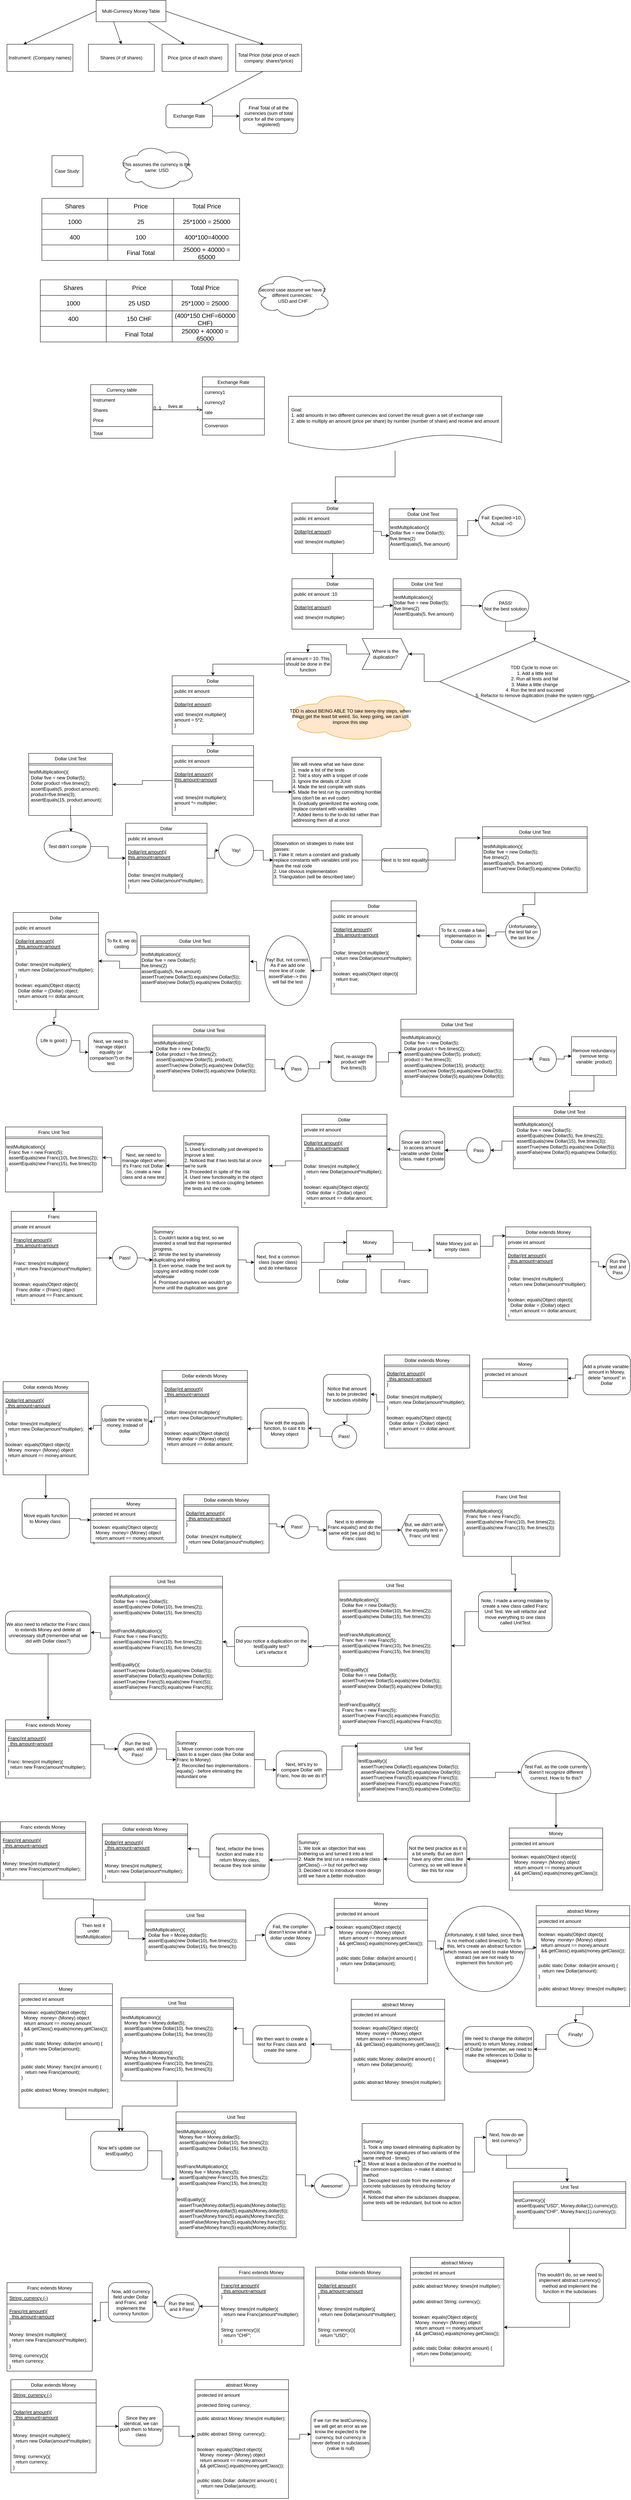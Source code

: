 <mxfile version="21.6.8" type="github">
  <diagram id="C5RBs43oDa-KdzZeNtuy" name="Page-1">
    <mxGraphModel dx="1434" dy="750" grid="1" gridSize="10" guides="1" tooltips="1" connect="1" arrows="1" fold="1" page="1" pageScale="1" pageWidth="827" pageHeight="1169" math="0" shadow="0">
      <root>
        <mxCell id="WIyWlLk6GJQsqaUBKTNV-0" />
        <mxCell id="WIyWlLk6GJQsqaUBKTNV-1" parent="WIyWlLk6GJQsqaUBKTNV-0" />
        <mxCell id="zkfFHV4jXpPFQw0GAbJ--0" value="Currency table" style="swimlane;fontStyle=2;align=center;verticalAlign=top;childLayout=stackLayout;horizontal=1;startSize=26;horizontalStack=0;resizeParent=1;resizeLast=0;collapsible=1;marginBottom=0;rounded=0;shadow=0;strokeWidth=1;" parent="WIyWlLk6GJQsqaUBKTNV-1" vertex="1">
          <mxGeometry x="250" y="1020" width="160" height="138" as="geometry">
            <mxRectangle x="230" y="140" width="160" height="26" as="alternateBounds" />
          </mxGeometry>
        </mxCell>
        <mxCell id="zkfFHV4jXpPFQw0GAbJ--1" value="Instrument" style="text;align=left;verticalAlign=top;spacingLeft=4;spacingRight=4;overflow=hidden;rotatable=0;points=[[0,0.5],[1,0.5]];portConstraint=eastwest;" parent="zkfFHV4jXpPFQw0GAbJ--0" vertex="1">
          <mxGeometry y="26" width="160" height="26" as="geometry" />
        </mxCell>
        <mxCell id="zkfFHV4jXpPFQw0GAbJ--2" value="Shares" style="text;align=left;verticalAlign=top;spacingLeft=4;spacingRight=4;overflow=hidden;rotatable=0;points=[[0,0.5],[1,0.5]];portConstraint=eastwest;rounded=0;shadow=0;html=0;" parent="zkfFHV4jXpPFQw0GAbJ--0" vertex="1">
          <mxGeometry y="52" width="160" height="26" as="geometry" />
        </mxCell>
        <mxCell id="zkfFHV4jXpPFQw0GAbJ--3" value="Price" style="text;align=left;verticalAlign=top;spacingLeft=4;spacingRight=4;overflow=hidden;rotatable=0;points=[[0,0.5],[1,0.5]];portConstraint=eastwest;rounded=0;shadow=0;html=0;" parent="zkfFHV4jXpPFQw0GAbJ--0" vertex="1">
          <mxGeometry y="78" width="160" height="26" as="geometry" />
        </mxCell>
        <mxCell id="zkfFHV4jXpPFQw0GAbJ--4" value="" style="line;html=1;strokeWidth=1;align=left;verticalAlign=middle;spacingTop=-1;spacingLeft=3;spacingRight=3;rotatable=0;labelPosition=right;points=[];portConstraint=eastwest;" parent="zkfFHV4jXpPFQw0GAbJ--0" vertex="1">
          <mxGeometry y="104" width="160" height="8" as="geometry" />
        </mxCell>
        <mxCell id="zkfFHV4jXpPFQw0GAbJ--5" value="Total" style="text;align=left;verticalAlign=top;spacingLeft=4;spacingRight=4;overflow=hidden;rotatable=0;points=[[0,0.5],[1,0.5]];portConstraint=eastwest;" parent="zkfFHV4jXpPFQw0GAbJ--0" vertex="1">
          <mxGeometry y="112" width="160" height="26" as="geometry" />
        </mxCell>
        <mxCell id="K9V3QC0t0sdOItGHkeq5-19" style="edgeStyle=orthogonalEdgeStyle;rounded=0;orthogonalLoop=1;jettySize=auto;html=1;entryX=0.5;entryY=0;entryDx=0;entryDy=0;" parent="WIyWlLk6GJQsqaUBKTNV-1" source="zkfFHV4jXpPFQw0GAbJ--6" target="K9V3QC0t0sdOItGHkeq5-5" edge="1">
          <mxGeometry relative="1" as="geometry" />
        </mxCell>
        <mxCell id="zkfFHV4jXpPFQw0GAbJ--6" value="Dollar" style="swimlane;fontStyle=0;align=center;verticalAlign=top;childLayout=stackLayout;horizontal=1;startSize=26;horizontalStack=0;resizeParent=1;resizeLast=0;collapsible=1;marginBottom=0;rounded=0;shadow=0;strokeWidth=1;" parent="WIyWlLk6GJQsqaUBKTNV-1" vertex="1">
          <mxGeometry x="769" y="1325" width="210" height="130" as="geometry">
            <mxRectangle x="130" y="380" width="160" height="26" as="alternateBounds" />
          </mxGeometry>
        </mxCell>
        <mxCell id="zkfFHV4jXpPFQw0GAbJ--7" value="public int amount " style="text;align=left;verticalAlign=top;spacingLeft=4;spacingRight=4;overflow=hidden;rotatable=0;points=[[0,0.5],[1,0.5]];portConstraint=eastwest;" parent="zkfFHV4jXpPFQw0GAbJ--6" vertex="1">
          <mxGeometry y="26" width="210" height="26" as="geometry" />
        </mxCell>
        <mxCell id="zkfFHV4jXpPFQw0GAbJ--9" value="" style="line;html=1;strokeWidth=1;align=left;verticalAlign=middle;spacingTop=-1;spacingLeft=3;spacingRight=3;rotatable=0;labelPosition=right;points=[];portConstraint=eastwest;" parent="zkfFHV4jXpPFQw0GAbJ--6" vertex="1">
          <mxGeometry y="52" width="210" height="8" as="geometry" />
        </mxCell>
        <mxCell id="zkfFHV4jXpPFQw0GAbJ--10" value="Dollar(int amount)" style="text;align=left;verticalAlign=top;spacingLeft=4;spacingRight=4;overflow=hidden;rotatable=0;points=[[0,0.5],[1,0.5]];portConstraint=eastwest;fontStyle=4" parent="zkfFHV4jXpPFQw0GAbJ--6" vertex="1">
          <mxGeometry y="60" width="210" height="26" as="geometry" />
        </mxCell>
        <mxCell id="K9V3QC0t0sdOItGHkeq5-0" value="void: times(int multiplier)" style="text;align=left;verticalAlign=top;spacingLeft=4;spacingRight=4;overflow=hidden;rotatable=0;points=[[0,0.5],[1,0.5]];portConstraint=eastwest;rounded=0;shadow=0;html=0;" parent="zkfFHV4jXpPFQw0GAbJ--6" vertex="1">
          <mxGeometry y="86" width="210" height="26" as="geometry" />
        </mxCell>
        <mxCell id="zkfFHV4jXpPFQw0GAbJ--13" value="Dollar Unit Test" style="swimlane;fontStyle=0;align=center;verticalAlign=top;childLayout=stackLayout;horizontal=1;startSize=26;horizontalStack=0;resizeParent=1;resizeLast=0;collapsible=1;marginBottom=0;rounded=0;shadow=0;strokeWidth=1;" parent="WIyWlLk6GJQsqaUBKTNV-1" vertex="1">
          <mxGeometry x="1020" y="1340" width="175" height="130" as="geometry">
            <mxRectangle x="340" y="380" width="170" height="26" as="alternateBounds" />
          </mxGeometry>
        </mxCell>
        <mxCell id="zkfFHV4jXpPFQw0GAbJ--15" value="" style="line;html=1;strokeWidth=1;align=left;verticalAlign=middle;spacingTop=-1;spacingLeft=3;spacingRight=3;rotatable=0;labelPosition=right;points=[];portConstraint=eastwest;" parent="zkfFHV4jXpPFQw0GAbJ--13" vertex="1">
          <mxGeometry y="26" width="175" height="8" as="geometry" />
        </mxCell>
        <mxCell id="K9V3QC0t0sdOItGHkeq5-2" value="testMultiplication(){&lt;br&gt;Dollar five = new Dollar(5);&lt;br&gt;five.times(2)&lt;br&gt;AssertEquals(5, five.amount)" style="text;html=1;align=left;verticalAlign=middle;resizable=0;points=[];autosize=1;strokeColor=none;fillColor=none;" parent="zkfFHV4jXpPFQw0GAbJ--13" vertex="1">
          <mxGeometry y="34" width="175" height="70" as="geometry" />
        </mxCell>
        <mxCell id="zkfFHV4jXpPFQw0GAbJ--17" value="Exchange Rate" style="swimlane;fontStyle=0;align=center;verticalAlign=top;childLayout=stackLayout;horizontal=1;startSize=26;horizontalStack=0;resizeParent=1;resizeLast=0;collapsible=1;marginBottom=0;rounded=0;shadow=0;strokeWidth=1;" parent="WIyWlLk6GJQsqaUBKTNV-1" vertex="1">
          <mxGeometry x="538" y="1000" width="160" height="150" as="geometry">
            <mxRectangle x="550" y="140" width="160" height="26" as="alternateBounds" />
          </mxGeometry>
        </mxCell>
        <mxCell id="zkfFHV4jXpPFQw0GAbJ--18" value="currency1" style="text;align=left;verticalAlign=top;spacingLeft=4;spacingRight=4;overflow=hidden;rotatable=0;points=[[0,0.5],[1,0.5]];portConstraint=eastwest;" parent="zkfFHV4jXpPFQw0GAbJ--17" vertex="1">
          <mxGeometry y="26" width="160" height="26" as="geometry" />
        </mxCell>
        <mxCell id="zkfFHV4jXpPFQw0GAbJ--19" value="currency2" style="text;align=left;verticalAlign=top;spacingLeft=4;spacingRight=4;overflow=hidden;rotatable=0;points=[[0,0.5],[1,0.5]];portConstraint=eastwest;rounded=0;shadow=0;html=0;" parent="zkfFHV4jXpPFQw0GAbJ--17" vertex="1">
          <mxGeometry y="52" width="160" height="26" as="geometry" />
        </mxCell>
        <mxCell id="zkfFHV4jXpPFQw0GAbJ--22" value="rate" style="text;align=left;verticalAlign=top;spacingLeft=4;spacingRight=4;overflow=hidden;rotatable=0;points=[[0,0.5],[1,0.5]];portConstraint=eastwest;rounded=0;shadow=0;html=0;" parent="zkfFHV4jXpPFQw0GAbJ--17" vertex="1">
          <mxGeometry y="78" width="160" height="26" as="geometry" />
        </mxCell>
        <mxCell id="zkfFHV4jXpPFQw0GAbJ--23" value="" style="line;html=1;strokeWidth=1;align=left;verticalAlign=middle;spacingTop=-1;spacingLeft=3;spacingRight=3;rotatable=0;labelPosition=right;points=[];portConstraint=eastwest;" parent="zkfFHV4jXpPFQw0GAbJ--17" vertex="1">
          <mxGeometry y="104" width="160" height="8" as="geometry" />
        </mxCell>
        <mxCell id="zkfFHV4jXpPFQw0GAbJ--24" value="Conversion" style="text;align=left;verticalAlign=top;spacingLeft=4;spacingRight=4;overflow=hidden;rotatable=0;points=[[0,0.5],[1,0.5]];portConstraint=eastwest;" parent="zkfFHV4jXpPFQw0GAbJ--17" vertex="1">
          <mxGeometry y="112" width="160" height="26" as="geometry" />
        </mxCell>
        <mxCell id="zkfFHV4jXpPFQw0GAbJ--26" value="" style="endArrow=open;shadow=0;strokeWidth=1;rounded=0;endFill=1;edgeStyle=elbowEdgeStyle;elbow=vertical;" parent="WIyWlLk6GJQsqaUBKTNV-1" source="zkfFHV4jXpPFQw0GAbJ--0" target="zkfFHV4jXpPFQw0GAbJ--17" edge="1">
          <mxGeometry x="0.5" y="41" relative="1" as="geometry">
            <mxPoint x="410" y="1092" as="sourcePoint" />
            <mxPoint x="570" y="1092" as="targetPoint" />
            <mxPoint x="-40" y="32" as="offset" />
          </mxGeometry>
        </mxCell>
        <mxCell id="zkfFHV4jXpPFQw0GAbJ--27" value="0..1" style="resizable=0;align=left;verticalAlign=bottom;labelBackgroundColor=none;fontSize=12;" parent="zkfFHV4jXpPFQw0GAbJ--26" connectable="0" vertex="1">
          <mxGeometry x="-1" relative="1" as="geometry">
            <mxPoint y="4" as="offset" />
          </mxGeometry>
        </mxCell>
        <mxCell id="zkfFHV4jXpPFQw0GAbJ--28" value="1" style="resizable=0;align=right;verticalAlign=bottom;labelBackgroundColor=none;fontSize=12;" parent="zkfFHV4jXpPFQw0GAbJ--26" connectable="0" vertex="1">
          <mxGeometry x="1" relative="1" as="geometry">
            <mxPoint x="-7" y="4" as="offset" />
          </mxGeometry>
        </mxCell>
        <mxCell id="zkfFHV4jXpPFQw0GAbJ--29" value="lives at" style="text;html=1;resizable=0;points=[];;align=center;verticalAlign=middle;labelBackgroundColor=none;rounded=0;shadow=0;strokeWidth=1;fontSize=12;" parent="zkfFHV4jXpPFQw0GAbJ--26" vertex="1" connectable="0">
          <mxGeometry x="0.5" y="49" relative="1" as="geometry">
            <mxPoint x="-38" y="40" as="offset" />
          </mxGeometry>
        </mxCell>
        <mxCell id="GJQKmAsqIFzK3T6_oYsG-0" value="Multi-Currency Money Table" style="rounded=0;whiteSpace=wrap;html=1;" parent="WIyWlLk6GJQsqaUBKTNV-1" vertex="1">
          <mxGeometry x="264" y="30" width="180" height="55" as="geometry" />
        </mxCell>
        <mxCell id="GJQKmAsqIFzK3T6_oYsG-1" value="Instrument: (Company names)" style="rounded=0;whiteSpace=wrap;html=1;" parent="WIyWlLk6GJQsqaUBKTNV-1" vertex="1">
          <mxGeometry x="34" y="143" width="170" height="70" as="geometry" />
        </mxCell>
        <mxCell id="GJQKmAsqIFzK3T6_oYsG-2" value="Shares (# of shares)" style="rounded=0;whiteSpace=wrap;html=1;" parent="WIyWlLk6GJQsqaUBKTNV-1" vertex="1">
          <mxGeometry x="244" y="143" width="170" height="70" as="geometry" />
        </mxCell>
        <mxCell id="GJQKmAsqIFzK3T6_oYsG-4" value="" style="endArrow=classic;html=1;rounded=0;entryX=0.25;entryY=0;entryDx=0;entryDy=0;exitX=0;exitY=0.5;exitDx=0;exitDy=0;" parent="WIyWlLk6GJQsqaUBKTNV-1" source="GJQKmAsqIFzK3T6_oYsG-0" target="GJQKmAsqIFzK3T6_oYsG-1" edge="1">
          <mxGeometry width="50" height="50" relative="1" as="geometry">
            <mxPoint x="104" y="93" as="sourcePoint" />
            <mxPoint x="154" y="43" as="targetPoint" />
          </mxGeometry>
        </mxCell>
        <mxCell id="GJQKmAsqIFzK3T6_oYsG-5" value="" style="endArrow=classic;html=1;rounded=0;entryX=0.5;entryY=0;entryDx=0;entryDy=0;exitX=0.25;exitY=1;exitDx=0;exitDy=0;" parent="WIyWlLk6GJQsqaUBKTNV-1" source="GJQKmAsqIFzK3T6_oYsG-0" target="GJQKmAsqIFzK3T6_oYsG-2" edge="1">
          <mxGeometry width="50" height="50" relative="1" as="geometry">
            <mxPoint x="274" y="68" as="sourcePoint" />
            <mxPoint x="87" y="153" as="targetPoint" />
            <Array as="points" />
          </mxGeometry>
        </mxCell>
        <mxCell id="GJQKmAsqIFzK3T6_oYsG-6" value="Price (price of each share)" style="rounded=0;whiteSpace=wrap;html=1;" parent="WIyWlLk6GJQsqaUBKTNV-1" vertex="1">
          <mxGeometry x="434" y="143" width="170" height="70" as="geometry" />
        </mxCell>
        <mxCell id="GJQKmAsqIFzK3T6_oYsG-7" value="Total Price (total price of each company: shares*price)" style="rounded=0;whiteSpace=wrap;html=1;" parent="WIyWlLk6GJQsqaUBKTNV-1" vertex="1">
          <mxGeometry x="624" y="143" width="170" height="70" as="geometry" />
        </mxCell>
        <mxCell id="GJQKmAsqIFzK3T6_oYsG-8" value="" style="endArrow=classic;html=1;rounded=0;entryX=0.5;entryY=0;entryDx=0;entryDy=0;" parent="WIyWlLk6GJQsqaUBKTNV-1" source="GJQKmAsqIFzK3T6_oYsG-0" edge="1">
          <mxGeometry width="50" height="50" relative="1" as="geometry">
            <mxPoint x="472" y="85" as="sourcePoint" />
            <mxPoint x="492" y="143" as="targetPoint" />
            <Array as="points" />
          </mxGeometry>
        </mxCell>
        <mxCell id="GJQKmAsqIFzK3T6_oYsG-9" value="" style="endArrow=classic;html=1;rounded=0;entryX=0.426;entryY=0.011;entryDx=0;entryDy=0;entryPerimeter=0;" parent="WIyWlLk6GJQsqaUBKTNV-1" target="GJQKmAsqIFzK3T6_oYsG-7" edge="1">
          <mxGeometry width="50" height="50" relative="1" as="geometry">
            <mxPoint x="444" y="58" as="sourcePoint" />
            <mxPoint x="538" y="116" as="targetPoint" />
            <Array as="points" />
          </mxGeometry>
        </mxCell>
        <mxCell id="GJQKmAsqIFzK3T6_oYsG-11" value="Final Total of all the currencies (sum of total price for all the company registered)" style="rounded=1;whiteSpace=wrap;html=1;" parent="WIyWlLk6GJQsqaUBKTNV-1" vertex="1">
          <mxGeometry x="634" y="283" width="150" height="90" as="geometry" />
        </mxCell>
        <mxCell id="GJQKmAsqIFzK3T6_oYsG-12" value="" style="endArrow=classic;html=1;rounded=0;entryX=0.75;entryY=0;entryDx=0;entryDy=0;" parent="WIyWlLk6GJQsqaUBKTNV-1" target="GJQKmAsqIFzK3T6_oYsG-13" edge="1">
          <mxGeometry width="50" height="50" relative="1" as="geometry">
            <mxPoint x="694" y="213" as="sourcePoint" />
            <mxPoint x="534" y="283" as="targetPoint" />
            <Array as="points" />
          </mxGeometry>
        </mxCell>
        <mxCell id="GJQKmAsqIFzK3T6_oYsG-14" style="edgeStyle=orthogonalEdgeStyle;rounded=0;orthogonalLoop=1;jettySize=auto;html=1;entryX=0;entryY=0.5;entryDx=0;entryDy=0;" parent="WIyWlLk6GJQsqaUBKTNV-1" source="GJQKmAsqIFzK3T6_oYsG-13" target="GJQKmAsqIFzK3T6_oYsG-11" edge="1">
          <mxGeometry relative="1" as="geometry" />
        </mxCell>
        <mxCell id="GJQKmAsqIFzK3T6_oYsG-13" value="Exchange Rate" style="rounded=1;whiteSpace=wrap;html=1;" parent="WIyWlLk6GJQsqaUBKTNV-1" vertex="1">
          <mxGeometry x="444" y="298" width="120" height="60" as="geometry" />
        </mxCell>
        <mxCell id="GJQKmAsqIFzK3T6_oYsG-15" value="Case Study:&lt;br&gt;" style="whiteSpace=wrap;html=1;aspect=fixed;" parent="WIyWlLk6GJQsqaUBKTNV-1" vertex="1">
          <mxGeometry x="150" y="430" width="80" height="80" as="geometry" />
        </mxCell>
        <mxCell id="GJQKmAsqIFzK3T6_oYsG-17" value="" style="shape=table;startSize=0;container=1;collapsible=0;childLayout=tableLayout;fontSize=16;" parent="WIyWlLk6GJQsqaUBKTNV-1" vertex="1">
          <mxGeometry x="124" y="540" width="510" height="160" as="geometry" />
        </mxCell>
        <mxCell id="GJQKmAsqIFzK3T6_oYsG-18" value="" style="shape=tableRow;horizontal=0;startSize=0;swimlaneHead=0;swimlaneBody=0;strokeColor=inherit;top=0;left=0;bottom=0;right=0;collapsible=0;dropTarget=0;fillColor=none;points=[[0,0.5],[1,0.5]];portConstraint=eastwest;fontSize=16;" parent="GJQKmAsqIFzK3T6_oYsG-17" vertex="1">
          <mxGeometry width="510" height="40" as="geometry" />
        </mxCell>
        <mxCell id="GJQKmAsqIFzK3T6_oYsG-19" value="Shares" style="shape=partialRectangle;html=1;whiteSpace=wrap;connectable=0;strokeColor=inherit;overflow=hidden;fillColor=none;top=0;left=0;bottom=0;right=0;pointerEvents=1;fontSize=16;" parent="GJQKmAsqIFzK3T6_oYsG-18" vertex="1">
          <mxGeometry width="170" height="40" as="geometry">
            <mxRectangle width="170" height="40" as="alternateBounds" />
          </mxGeometry>
        </mxCell>
        <mxCell id="GJQKmAsqIFzK3T6_oYsG-20" value="Price" style="shape=partialRectangle;html=1;whiteSpace=wrap;connectable=0;strokeColor=inherit;overflow=hidden;fillColor=none;top=0;left=0;bottom=0;right=0;pointerEvents=1;fontSize=16;" parent="GJQKmAsqIFzK3T6_oYsG-18" vertex="1">
          <mxGeometry x="170" width="170" height="40" as="geometry">
            <mxRectangle width="170" height="40" as="alternateBounds" />
          </mxGeometry>
        </mxCell>
        <mxCell id="GJQKmAsqIFzK3T6_oYsG-21" value="Total Price" style="shape=partialRectangle;html=1;whiteSpace=wrap;connectable=0;strokeColor=inherit;overflow=hidden;fillColor=none;top=0;left=0;bottom=0;right=0;pointerEvents=1;fontSize=16;" parent="GJQKmAsqIFzK3T6_oYsG-18" vertex="1">
          <mxGeometry x="340" width="170" height="40" as="geometry">
            <mxRectangle width="170" height="40" as="alternateBounds" />
          </mxGeometry>
        </mxCell>
        <mxCell id="GJQKmAsqIFzK3T6_oYsG-30" value="" style="shape=tableRow;horizontal=0;startSize=0;swimlaneHead=0;swimlaneBody=0;strokeColor=inherit;top=0;left=0;bottom=0;right=0;collapsible=0;dropTarget=0;fillColor=none;points=[[0,0.5],[1,0.5]];portConstraint=eastwest;fontSize=16;" parent="GJQKmAsqIFzK3T6_oYsG-17" vertex="1">
          <mxGeometry y="40" width="510" height="40" as="geometry" />
        </mxCell>
        <mxCell id="GJQKmAsqIFzK3T6_oYsG-31" value="1000" style="shape=partialRectangle;html=1;whiteSpace=wrap;connectable=0;strokeColor=inherit;overflow=hidden;fillColor=none;top=0;left=0;bottom=0;right=0;pointerEvents=1;fontSize=16;" parent="GJQKmAsqIFzK3T6_oYsG-30" vertex="1">
          <mxGeometry width="170" height="40" as="geometry">
            <mxRectangle width="170" height="40" as="alternateBounds" />
          </mxGeometry>
        </mxCell>
        <mxCell id="GJQKmAsqIFzK3T6_oYsG-32" value="25" style="shape=partialRectangle;html=1;whiteSpace=wrap;connectable=0;strokeColor=inherit;overflow=hidden;fillColor=none;top=0;left=0;bottom=0;right=0;pointerEvents=1;fontSize=16;" parent="GJQKmAsqIFzK3T6_oYsG-30" vertex="1">
          <mxGeometry x="170" width="170" height="40" as="geometry">
            <mxRectangle width="170" height="40" as="alternateBounds" />
          </mxGeometry>
        </mxCell>
        <mxCell id="GJQKmAsqIFzK3T6_oYsG-33" value="25*1000 = 25000" style="shape=partialRectangle;html=1;whiteSpace=wrap;connectable=0;strokeColor=inherit;overflow=hidden;fillColor=none;top=0;left=0;bottom=0;right=0;pointerEvents=1;fontSize=16;" parent="GJQKmAsqIFzK3T6_oYsG-30" vertex="1">
          <mxGeometry x="340" width="170" height="40" as="geometry">
            <mxRectangle width="170" height="40" as="alternateBounds" />
          </mxGeometry>
        </mxCell>
        <mxCell id="GJQKmAsqIFzK3T6_oYsG-22" value="" style="shape=tableRow;horizontal=0;startSize=0;swimlaneHead=0;swimlaneBody=0;strokeColor=inherit;top=0;left=0;bottom=0;right=0;collapsible=0;dropTarget=0;fillColor=none;points=[[0,0.5],[1,0.5]];portConstraint=eastwest;fontSize=16;" parent="GJQKmAsqIFzK3T6_oYsG-17" vertex="1">
          <mxGeometry y="80" width="510" height="40" as="geometry" />
        </mxCell>
        <mxCell id="GJQKmAsqIFzK3T6_oYsG-23" value="400" style="shape=partialRectangle;html=1;whiteSpace=wrap;connectable=0;strokeColor=inherit;overflow=hidden;fillColor=none;top=0;left=0;bottom=0;right=0;pointerEvents=1;fontSize=16;" parent="GJQKmAsqIFzK3T6_oYsG-22" vertex="1">
          <mxGeometry width="170" height="40" as="geometry">
            <mxRectangle width="170" height="40" as="alternateBounds" />
          </mxGeometry>
        </mxCell>
        <mxCell id="GJQKmAsqIFzK3T6_oYsG-24" value="100" style="shape=partialRectangle;html=1;whiteSpace=wrap;connectable=0;strokeColor=inherit;overflow=hidden;fillColor=none;top=0;left=0;bottom=0;right=0;pointerEvents=1;fontSize=16;" parent="GJQKmAsqIFzK3T6_oYsG-22" vertex="1">
          <mxGeometry x="170" width="170" height="40" as="geometry">
            <mxRectangle width="170" height="40" as="alternateBounds" />
          </mxGeometry>
        </mxCell>
        <mxCell id="GJQKmAsqIFzK3T6_oYsG-25" value="400*100=40000" style="shape=partialRectangle;html=1;whiteSpace=wrap;connectable=0;strokeColor=inherit;overflow=hidden;fillColor=none;top=0;left=0;bottom=0;right=0;pointerEvents=1;fontSize=16;" parent="GJQKmAsqIFzK3T6_oYsG-22" vertex="1">
          <mxGeometry x="340" width="170" height="40" as="geometry">
            <mxRectangle width="170" height="40" as="alternateBounds" />
          </mxGeometry>
        </mxCell>
        <mxCell id="GJQKmAsqIFzK3T6_oYsG-26" value="" style="shape=tableRow;horizontal=0;startSize=0;swimlaneHead=0;swimlaneBody=0;strokeColor=inherit;top=0;left=0;bottom=0;right=0;collapsible=0;dropTarget=0;fillColor=none;points=[[0,0.5],[1,0.5]];portConstraint=eastwest;fontSize=16;" parent="GJQKmAsqIFzK3T6_oYsG-17" vertex="1">
          <mxGeometry y="120" width="510" height="40" as="geometry" />
        </mxCell>
        <mxCell id="GJQKmAsqIFzK3T6_oYsG-27" value="" style="shape=partialRectangle;html=1;whiteSpace=wrap;connectable=0;strokeColor=inherit;overflow=hidden;fillColor=none;top=0;left=0;bottom=0;right=0;pointerEvents=1;fontSize=16;" parent="GJQKmAsqIFzK3T6_oYsG-26" vertex="1">
          <mxGeometry width="170" height="40" as="geometry">
            <mxRectangle width="170" height="40" as="alternateBounds" />
          </mxGeometry>
        </mxCell>
        <mxCell id="GJQKmAsqIFzK3T6_oYsG-28" value="Final Total" style="shape=partialRectangle;html=1;whiteSpace=wrap;connectable=0;strokeColor=inherit;overflow=hidden;fillColor=none;top=0;left=0;bottom=0;right=0;pointerEvents=1;fontSize=16;" parent="GJQKmAsqIFzK3T6_oYsG-26" vertex="1">
          <mxGeometry x="170" width="170" height="40" as="geometry">
            <mxRectangle width="170" height="40" as="alternateBounds" />
          </mxGeometry>
        </mxCell>
        <mxCell id="GJQKmAsqIFzK3T6_oYsG-29" value="25000 + 40000 = 65000" style="shape=partialRectangle;html=1;whiteSpace=wrap;connectable=0;strokeColor=inherit;overflow=hidden;fillColor=none;top=0;left=0;bottom=0;right=0;pointerEvents=1;fontSize=16;" parent="GJQKmAsqIFzK3T6_oYsG-26" vertex="1">
          <mxGeometry x="340" width="170" height="40" as="geometry">
            <mxRectangle width="170" height="40" as="alternateBounds" />
          </mxGeometry>
        </mxCell>
        <mxCell id="GJQKmAsqIFzK3T6_oYsG-35" value="This assumes the currency is the same: USD" style="ellipse;shape=cloud;whiteSpace=wrap;html=1;" parent="WIyWlLk6GJQsqaUBKTNV-1" vertex="1">
          <mxGeometry x="320" y="400" width="200" height="120" as="geometry" />
        </mxCell>
        <mxCell id="GJQKmAsqIFzK3T6_oYsG-36" value="" style="shape=table;startSize=0;container=1;collapsible=0;childLayout=tableLayout;fontSize=16;" parent="WIyWlLk6GJQsqaUBKTNV-1" vertex="1">
          <mxGeometry x="120" y="750" width="510" height="160" as="geometry" />
        </mxCell>
        <mxCell id="GJQKmAsqIFzK3T6_oYsG-37" value="" style="shape=tableRow;horizontal=0;startSize=0;swimlaneHead=0;swimlaneBody=0;strokeColor=inherit;top=0;left=0;bottom=0;right=0;collapsible=0;dropTarget=0;fillColor=none;points=[[0,0.5],[1,0.5]];portConstraint=eastwest;fontSize=16;" parent="GJQKmAsqIFzK3T6_oYsG-36" vertex="1">
          <mxGeometry width="510" height="40" as="geometry" />
        </mxCell>
        <mxCell id="GJQKmAsqIFzK3T6_oYsG-38" value="Shares" style="shape=partialRectangle;html=1;whiteSpace=wrap;connectable=0;strokeColor=inherit;overflow=hidden;fillColor=none;top=0;left=0;bottom=0;right=0;pointerEvents=1;fontSize=16;" parent="GJQKmAsqIFzK3T6_oYsG-37" vertex="1">
          <mxGeometry width="170" height="40" as="geometry">
            <mxRectangle width="170" height="40" as="alternateBounds" />
          </mxGeometry>
        </mxCell>
        <mxCell id="GJQKmAsqIFzK3T6_oYsG-39" value="Price" style="shape=partialRectangle;html=1;whiteSpace=wrap;connectable=0;strokeColor=inherit;overflow=hidden;fillColor=none;top=0;left=0;bottom=0;right=0;pointerEvents=1;fontSize=16;" parent="GJQKmAsqIFzK3T6_oYsG-37" vertex="1">
          <mxGeometry x="170" width="170" height="40" as="geometry">
            <mxRectangle width="170" height="40" as="alternateBounds" />
          </mxGeometry>
        </mxCell>
        <mxCell id="GJQKmAsqIFzK3T6_oYsG-40" value="Total Price" style="shape=partialRectangle;html=1;whiteSpace=wrap;connectable=0;strokeColor=inherit;overflow=hidden;fillColor=none;top=0;left=0;bottom=0;right=0;pointerEvents=1;fontSize=16;" parent="GJQKmAsqIFzK3T6_oYsG-37" vertex="1">
          <mxGeometry x="340" width="170" height="40" as="geometry">
            <mxRectangle width="170" height="40" as="alternateBounds" />
          </mxGeometry>
        </mxCell>
        <mxCell id="GJQKmAsqIFzK3T6_oYsG-41" value="" style="shape=tableRow;horizontal=0;startSize=0;swimlaneHead=0;swimlaneBody=0;strokeColor=inherit;top=0;left=0;bottom=0;right=0;collapsible=0;dropTarget=0;fillColor=none;points=[[0,0.5],[1,0.5]];portConstraint=eastwest;fontSize=16;" parent="GJQKmAsqIFzK3T6_oYsG-36" vertex="1">
          <mxGeometry y="40" width="510" height="40" as="geometry" />
        </mxCell>
        <mxCell id="GJQKmAsqIFzK3T6_oYsG-42" value="1000" style="shape=partialRectangle;html=1;whiteSpace=wrap;connectable=0;strokeColor=inherit;overflow=hidden;fillColor=none;top=0;left=0;bottom=0;right=0;pointerEvents=1;fontSize=16;" parent="GJQKmAsqIFzK3T6_oYsG-41" vertex="1">
          <mxGeometry width="170" height="40" as="geometry">
            <mxRectangle width="170" height="40" as="alternateBounds" />
          </mxGeometry>
        </mxCell>
        <mxCell id="GJQKmAsqIFzK3T6_oYsG-43" value="25 USD" style="shape=partialRectangle;html=1;whiteSpace=wrap;connectable=0;strokeColor=inherit;overflow=hidden;fillColor=none;top=0;left=0;bottom=0;right=0;pointerEvents=1;fontSize=16;" parent="GJQKmAsqIFzK3T6_oYsG-41" vertex="1">
          <mxGeometry x="170" width="170" height="40" as="geometry">
            <mxRectangle width="170" height="40" as="alternateBounds" />
          </mxGeometry>
        </mxCell>
        <mxCell id="GJQKmAsqIFzK3T6_oYsG-44" value="25*1000 = 25000" style="shape=partialRectangle;html=1;whiteSpace=wrap;connectable=0;strokeColor=inherit;overflow=hidden;fillColor=none;top=0;left=0;bottom=0;right=0;pointerEvents=1;fontSize=16;" parent="GJQKmAsqIFzK3T6_oYsG-41" vertex="1">
          <mxGeometry x="340" width="170" height="40" as="geometry">
            <mxRectangle width="170" height="40" as="alternateBounds" />
          </mxGeometry>
        </mxCell>
        <mxCell id="GJQKmAsqIFzK3T6_oYsG-45" value="" style="shape=tableRow;horizontal=0;startSize=0;swimlaneHead=0;swimlaneBody=0;strokeColor=inherit;top=0;left=0;bottom=0;right=0;collapsible=0;dropTarget=0;fillColor=none;points=[[0,0.5],[1,0.5]];portConstraint=eastwest;fontSize=16;" parent="GJQKmAsqIFzK3T6_oYsG-36" vertex="1">
          <mxGeometry y="80" width="510" height="40" as="geometry" />
        </mxCell>
        <mxCell id="GJQKmAsqIFzK3T6_oYsG-46" value="400" style="shape=partialRectangle;html=1;whiteSpace=wrap;connectable=0;strokeColor=inherit;overflow=hidden;fillColor=none;top=0;left=0;bottom=0;right=0;pointerEvents=1;fontSize=16;" parent="GJQKmAsqIFzK3T6_oYsG-45" vertex="1">
          <mxGeometry width="170" height="40" as="geometry">
            <mxRectangle width="170" height="40" as="alternateBounds" />
          </mxGeometry>
        </mxCell>
        <mxCell id="GJQKmAsqIFzK3T6_oYsG-47" value="150 CHF" style="shape=partialRectangle;html=1;whiteSpace=wrap;connectable=0;strokeColor=inherit;overflow=hidden;fillColor=none;top=0;left=0;bottom=0;right=0;pointerEvents=1;fontSize=16;" parent="GJQKmAsqIFzK3T6_oYsG-45" vertex="1">
          <mxGeometry x="170" width="170" height="40" as="geometry">
            <mxRectangle width="170" height="40" as="alternateBounds" />
          </mxGeometry>
        </mxCell>
        <mxCell id="GJQKmAsqIFzK3T6_oYsG-48" value="(400*150 CHF=60000 CHF)" style="shape=partialRectangle;html=1;whiteSpace=wrap;connectable=0;strokeColor=inherit;overflow=hidden;fillColor=none;top=0;left=0;bottom=0;right=0;pointerEvents=1;fontSize=16;" parent="GJQKmAsqIFzK3T6_oYsG-45" vertex="1">
          <mxGeometry x="340" width="170" height="40" as="geometry">
            <mxRectangle width="170" height="40" as="alternateBounds" />
          </mxGeometry>
        </mxCell>
        <mxCell id="GJQKmAsqIFzK3T6_oYsG-49" value="" style="shape=tableRow;horizontal=0;startSize=0;swimlaneHead=0;swimlaneBody=0;strokeColor=inherit;top=0;left=0;bottom=0;right=0;collapsible=0;dropTarget=0;fillColor=none;points=[[0,0.5],[1,0.5]];portConstraint=eastwest;fontSize=16;" parent="GJQKmAsqIFzK3T6_oYsG-36" vertex="1">
          <mxGeometry y="120" width="510" height="40" as="geometry" />
        </mxCell>
        <mxCell id="GJQKmAsqIFzK3T6_oYsG-50" value="" style="shape=partialRectangle;html=1;whiteSpace=wrap;connectable=0;strokeColor=inherit;overflow=hidden;fillColor=none;top=0;left=0;bottom=0;right=0;pointerEvents=1;fontSize=16;" parent="GJQKmAsqIFzK3T6_oYsG-49" vertex="1">
          <mxGeometry width="170" height="40" as="geometry">
            <mxRectangle width="170" height="40" as="alternateBounds" />
          </mxGeometry>
        </mxCell>
        <mxCell id="GJQKmAsqIFzK3T6_oYsG-51" value="Final Total" style="shape=partialRectangle;html=1;whiteSpace=wrap;connectable=0;strokeColor=inherit;overflow=hidden;fillColor=none;top=0;left=0;bottom=0;right=0;pointerEvents=1;fontSize=16;" parent="GJQKmAsqIFzK3T6_oYsG-49" vertex="1">
          <mxGeometry x="170" width="170" height="40" as="geometry">
            <mxRectangle width="170" height="40" as="alternateBounds" />
          </mxGeometry>
        </mxCell>
        <mxCell id="GJQKmAsqIFzK3T6_oYsG-52" value="25000 + 40000 = 65000" style="shape=partialRectangle;html=1;whiteSpace=wrap;connectable=0;strokeColor=inherit;overflow=hidden;fillColor=none;top=0;left=0;bottom=0;right=0;pointerEvents=1;fontSize=16;" parent="GJQKmAsqIFzK3T6_oYsG-49" vertex="1">
          <mxGeometry x="340" width="170" height="40" as="geometry">
            <mxRectangle width="170" height="40" as="alternateBounds" />
          </mxGeometry>
        </mxCell>
        <mxCell id="GJQKmAsqIFzK3T6_oYsG-53" value="Second case assume we have 2 different currencies:&lt;br&gt;&amp;nbsp;USD and CHF" style="ellipse;shape=cloud;whiteSpace=wrap;html=1;" parent="WIyWlLk6GJQsqaUBKTNV-1" vertex="1">
          <mxGeometry x="670" y="730" width="200" height="120" as="geometry" />
        </mxCell>
        <mxCell id="K9V3QC0t0sdOItGHkeq5-1" style="edgeStyle=orthogonalEdgeStyle;rounded=0;orthogonalLoop=1;jettySize=auto;html=1;exitX=0.5;exitY=0;exitDx=0;exitDy=0;entryX=0.356;entryY=0.043;entryDx=0;entryDy=0;entryPerimeter=0;" parent="WIyWlLk6GJQsqaUBKTNV-1" source="zkfFHV4jXpPFQw0GAbJ--13" target="zkfFHV4jXpPFQw0GAbJ--13" edge="1">
          <mxGeometry relative="1" as="geometry" />
        </mxCell>
        <mxCell id="K9V3QC0t0sdOItGHkeq5-3" value="Fail: Expected-&amp;gt;10; Actual -&amp;gt;0" style="ellipse;whiteSpace=wrap;html=1;" parent="WIyWlLk6GJQsqaUBKTNV-1" vertex="1">
          <mxGeometry x="1250" y="1330" width="120" height="80" as="geometry" />
        </mxCell>
        <mxCell id="K9V3QC0t0sdOItGHkeq5-4" style="edgeStyle=orthogonalEdgeStyle;rounded=0;orthogonalLoop=1;jettySize=auto;html=1;entryX=0;entryY=0.5;entryDx=0;entryDy=0;" parent="WIyWlLk6GJQsqaUBKTNV-1" source="K9V3QC0t0sdOItGHkeq5-2" target="K9V3QC0t0sdOItGHkeq5-3" edge="1">
          <mxGeometry relative="1" as="geometry" />
        </mxCell>
        <mxCell id="K9V3QC0t0sdOItGHkeq5-5" value="Dollar" style="swimlane;fontStyle=0;align=center;verticalAlign=top;childLayout=stackLayout;horizontal=1;startSize=26;horizontalStack=0;resizeParent=1;resizeLast=0;collapsible=1;marginBottom=0;rounded=0;shadow=0;strokeWidth=1;" parent="WIyWlLk6GJQsqaUBKTNV-1" vertex="1">
          <mxGeometry x="769" y="1520" width="210" height="130" as="geometry">
            <mxRectangle x="130" y="380" width="160" height="26" as="alternateBounds" />
          </mxGeometry>
        </mxCell>
        <mxCell id="K9V3QC0t0sdOItGHkeq5-6" value="public int amount :10" style="text;align=left;verticalAlign=top;spacingLeft=4;spacingRight=4;overflow=hidden;rotatable=0;points=[[0,0.5],[1,0.5]];portConstraint=eastwest;" parent="K9V3QC0t0sdOItGHkeq5-5" vertex="1">
          <mxGeometry y="26" width="210" height="26" as="geometry" />
        </mxCell>
        <mxCell id="K9V3QC0t0sdOItGHkeq5-7" value="" style="line;html=1;strokeWidth=1;align=left;verticalAlign=middle;spacingTop=-1;spacingLeft=3;spacingRight=3;rotatable=0;labelPosition=right;points=[];portConstraint=eastwest;" parent="K9V3QC0t0sdOItGHkeq5-5" vertex="1">
          <mxGeometry y="52" width="210" height="8" as="geometry" />
        </mxCell>
        <mxCell id="K9V3QC0t0sdOItGHkeq5-8" value="Dollar(int amount)" style="text;align=left;verticalAlign=top;spacingLeft=4;spacingRight=4;overflow=hidden;rotatable=0;points=[[0,0.5],[1,0.5]];portConstraint=eastwest;fontStyle=4" parent="K9V3QC0t0sdOItGHkeq5-5" vertex="1">
          <mxGeometry y="60" width="210" height="26" as="geometry" />
        </mxCell>
        <mxCell id="K9V3QC0t0sdOItGHkeq5-9" value="void: times(int multiplier)" style="text;align=left;verticalAlign=top;spacingLeft=4;spacingRight=4;overflow=hidden;rotatable=0;points=[[0,0.5],[1,0.5]];portConstraint=eastwest;rounded=0;shadow=0;html=0;" parent="K9V3QC0t0sdOItGHkeq5-5" vertex="1">
          <mxGeometry y="86" width="210" height="26" as="geometry" />
        </mxCell>
        <mxCell id="K9V3QC0t0sdOItGHkeq5-10" value="Dollar Unit Test" style="swimlane;fontStyle=0;align=center;verticalAlign=top;childLayout=stackLayout;horizontal=1;startSize=26;horizontalStack=0;resizeParent=1;resizeLast=0;collapsible=1;marginBottom=0;rounded=0;shadow=0;strokeWidth=1;" parent="WIyWlLk6GJQsqaUBKTNV-1" vertex="1">
          <mxGeometry x="1030" y="1520" width="175" height="130" as="geometry">
            <mxRectangle x="340" y="380" width="170" height="26" as="alternateBounds" />
          </mxGeometry>
        </mxCell>
        <mxCell id="K9V3QC0t0sdOItGHkeq5-12" value="" style="line;html=1;strokeWidth=1;align=left;verticalAlign=middle;spacingTop=-1;spacingLeft=3;spacingRight=3;rotatable=0;labelPosition=right;points=[];portConstraint=eastwest;" parent="K9V3QC0t0sdOItGHkeq5-10" vertex="1">
          <mxGeometry y="26" width="175" height="8" as="geometry" />
        </mxCell>
        <mxCell id="K9V3QC0t0sdOItGHkeq5-13" value="testMultiplication(){&lt;br&gt;Dollar five = new Dollar(5);&lt;br&gt;five.times(2)&lt;br&gt;AssertEquals(5, five.amount)" style="text;html=1;align=left;verticalAlign=middle;resizable=0;points=[];autosize=1;strokeColor=none;fillColor=none;" parent="K9V3QC0t0sdOItGHkeq5-10" vertex="1">
          <mxGeometry y="34" width="175" height="70" as="geometry" />
        </mxCell>
        <mxCell id="K9V3QC0t0sdOItGHkeq5-25" style="edgeStyle=orthogonalEdgeStyle;rounded=0;orthogonalLoop=1;jettySize=auto;html=1;entryX=0.5;entryY=0;entryDx=0;entryDy=0;" parent="WIyWlLk6GJQsqaUBKTNV-1" source="K9V3QC0t0sdOItGHkeq5-14" target="K9V3QC0t0sdOItGHkeq5-24" edge="1">
          <mxGeometry relative="1" as="geometry" />
        </mxCell>
        <mxCell id="K9V3QC0t0sdOItGHkeq5-14" value="PASS!&lt;br&gt;Not the best solution" style="ellipse;whiteSpace=wrap;html=1;" parent="WIyWlLk6GJQsqaUBKTNV-1" vertex="1">
          <mxGeometry x="1260" y="1550" width="120" height="80" as="geometry" />
        </mxCell>
        <mxCell id="K9V3QC0t0sdOItGHkeq5-15" style="edgeStyle=orthogonalEdgeStyle;rounded=0;orthogonalLoop=1;jettySize=auto;html=1;entryX=0;entryY=0.5;entryDx=0;entryDy=0;" parent="WIyWlLk6GJQsqaUBKTNV-1" source="K9V3QC0t0sdOItGHkeq5-13" target="K9V3QC0t0sdOItGHkeq5-14" edge="1">
          <mxGeometry relative="1" as="geometry" />
        </mxCell>
        <mxCell id="K9V3QC0t0sdOItGHkeq5-16" value="" style="edgeStyle=orthogonalEdgeStyle;rounded=0;orthogonalLoop=1;jettySize=auto;html=1;" parent="WIyWlLk6GJQsqaUBKTNV-1" source="zkfFHV4jXpPFQw0GAbJ--10" target="K9V3QC0t0sdOItGHkeq5-2" edge="1">
          <mxGeometry relative="1" as="geometry" />
        </mxCell>
        <mxCell id="K9V3QC0t0sdOItGHkeq5-17" value="" style="edgeStyle=orthogonalEdgeStyle;rounded=0;orthogonalLoop=1;jettySize=auto;html=1;" parent="WIyWlLk6GJQsqaUBKTNV-1" source="K9V3QC0t0sdOItGHkeq5-8" target="K9V3QC0t0sdOItGHkeq5-13" edge="1">
          <mxGeometry relative="1" as="geometry" />
        </mxCell>
        <mxCell id="K9V3QC0t0sdOItGHkeq5-23" style="edgeStyle=orthogonalEdgeStyle;rounded=0;orthogonalLoop=1;jettySize=auto;html=1;entryX=0.533;entryY=0.008;entryDx=0;entryDy=0;entryPerimeter=0;" parent="WIyWlLk6GJQsqaUBKTNV-1" source="K9V3QC0t0sdOItGHkeq5-22" target="zkfFHV4jXpPFQw0GAbJ--6" edge="1">
          <mxGeometry relative="1" as="geometry" />
        </mxCell>
        <mxCell id="K9V3QC0t0sdOItGHkeq5-22" value="&lt;div style=&quot;border-color: var(--border-color); text-align: left;&quot;&gt;Goal:&lt;/div&gt;&lt;div style=&quot;border-color: var(--border-color); text-align: left;&quot;&gt;&lt;span style=&quot;border-color: var(--border-color); background-color: initial;&quot;&gt;1. add amounts in two different currencies and convert the result given a set of exchange rate&lt;/span&gt;&lt;/div&gt;&lt;div style=&quot;border-color: var(--border-color); text-align: left;&quot;&gt;&lt;span style=&quot;border-color: var(--border-color); background-color: initial;&quot;&gt;2. able to multiply an amount (price per share) by number (number of share) and receive and amount&lt;/span&gt;&lt;/div&gt;" style="shape=document;whiteSpace=wrap;html=1;boundedLbl=1;" parent="WIyWlLk6GJQsqaUBKTNV-1" vertex="1">
          <mxGeometry x="760" y="1050" width="550" height="140" as="geometry" />
        </mxCell>
        <mxCell id="K9V3QC0t0sdOItGHkeq5-27" style="edgeStyle=orthogonalEdgeStyle;rounded=0;orthogonalLoop=1;jettySize=auto;html=1;entryX=1;entryY=0.5;entryDx=0;entryDy=0;" parent="WIyWlLk6GJQsqaUBKTNV-1" source="K9V3QC0t0sdOItGHkeq5-24" target="K9V3QC0t0sdOItGHkeq5-26" edge="1">
          <mxGeometry relative="1" as="geometry">
            <mxPoint x="1020" y="1760" as="targetPoint" />
          </mxGeometry>
        </mxCell>
        <mxCell id="K9V3QC0t0sdOItGHkeq5-24" value="TDD Cycle to move on:&lt;br&gt;1. Add a little test&lt;br&gt;2. Run all tests and fail&lt;br&gt;3. Make a little change&lt;br&gt;4. Run the test and succeed&lt;br&gt;5. Refactor to remove duplication (make the system right)" style="rhombus;whiteSpace=wrap;html=1;" parent="WIyWlLk6GJQsqaUBKTNV-1" vertex="1">
          <mxGeometry x="1150" y="1680" width="490" height="210" as="geometry" />
        </mxCell>
        <mxCell id="K9V3QC0t0sdOItGHkeq5-36" style="edgeStyle=orthogonalEdgeStyle;rounded=0;orthogonalLoop=1;jettySize=auto;html=1;entryX=0.5;entryY=0;entryDx=0;entryDy=0;" parent="WIyWlLk6GJQsqaUBKTNV-1" source="K9V3QC0t0sdOItGHkeq5-26" target="sm6hCxYUHyvjrTaqmcDS-41" edge="1">
          <mxGeometry relative="1" as="geometry">
            <mxPoint x="750" y="1720" as="targetPoint" />
          </mxGeometry>
        </mxCell>
        <mxCell id="K9V3QC0t0sdOItGHkeq5-26" value="Where is the duplication?" style="shape=step;perimeter=stepPerimeter;whiteSpace=wrap;html=1;fixedSize=1;" parent="WIyWlLk6GJQsqaUBKTNV-1" vertex="1">
          <mxGeometry x="950" y="1674" width="120" height="80" as="geometry" />
        </mxCell>
        <mxCell id="K9V3QC0t0sdOItGHkeq5-37" style="edgeStyle=orthogonalEdgeStyle;rounded=0;orthogonalLoop=1;jettySize=auto;html=1;entryX=0.5;entryY=0;entryDx=0;entryDy=0;exitX=0;exitY=0.5;exitDx=0;exitDy=0;" parent="WIyWlLk6GJQsqaUBKTNV-1" source="sm6hCxYUHyvjrTaqmcDS-41" target="K9V3QC0t0sdOItGHkeq5-30" edge="1">
          <mxGeometry relative="1" as="geometry">
            <mxPoint x="690" y="1750" as="sourcePoint" />
          </mxGeometry>
        </mxCell>
        <mxCell id="K9V3QC0t0sdOItGHkeq5-44" style="edgeStyle=orthogonalEdgeStyle;rounded=0;orthogonalLoop=1;jettySize=auto;html=1;" parent="WIyWlLk6GJQsqaUBKTNV-1" source="K9V3QC0t0sdOItGHkeq5-30" target="K9V3QC0t0sdOItGHkeq5-39" edge="1">
          <mxGeometry relative="1" as="geometry" />
        </mxCell>
        <mxCell id="K9V3QC0t0sdOItGHkeq5-30" value="Dollar" style="swimlane;fontStyle=0;align=center;verticalAlign=top;childLayout=stackLayout;horizontal=1;startSize=26;horizontalStack=0;resizeParent=1;resizeLast=0;collapsible=1;marginBottom=0;rounded=0;shadow=0;strokeWidth=1;" parent="WIyWlLk6GJQsqaUBKTNV-1" vertex="1">
          <mxGeometry x="460" y="1770" width="210" height="150" as="geometry">
            <mxRectangle x="130" y="380" width="160" height="26" as="alternateBounds" />
          </mxGeometry>
        </mxCell>
        <mxCell id="K9V3QC0t0sdOItGHkeq5-31" value="public int amount " style="text;align=left;verticalAlign=top;spacingLeft=4;spacingRight=4;overflow=hidden;rotatable=0;points=[[0,0.5],[1,0.5]];portConstraint=eastwest;" parent="K9V3QC0t0sdOItGHkeq5-30" vertex="1">
          <mxGeometry y="26" width="210" height="26" as="geometry" />
        </mxCell>
        <mxCell id="K9V3QC0t0sdOItGHkeq5-32" value="" style="line;html=1;strokeWidth=1;align=left;verticalAlign=middle;spacingTop=-1;spacingLeft=3;spacingRight=3;rotatable=0;labelPosition=right;points=[];portConstraint=eastwest;" parent="K9V3QC0t0sdOItGHkeq5-30" vertex="1">
          <mxGeometry y="52" width="210" height="8" as="geometry" />
        </mxCell>
        <mxCell id="K9V3QC0t0sdOItGHkeq5-33" value="Dollar(int amount)" style="text;align=left;verticalAlign=top;spacingLeft=4;spacingRight=4;overflow=hidden;rotatable=0;points=[[0,0.5],[1,0.5]];portConstraint=eastwest;fontStyle=4" parent="K9V3QC0t0sdOItGHkeq5-30" vertex="1">
          <mxGeometry y="60" width="210" height="26" as="geometry" />
        </mxCell>
        <mxCell id="K9V3QC0t0sdOItGHkeq5-34" value="void: times(int multiplier){&#xa;amount = 5*2;&#xa;}" style="text;align=left;verticalAlign=top;spacingLeft=4;spacingRight=4;overflow=hidden;rotatable=0;points=[[0,0.5],[1,0.5]];portConstraint=eastwest;rounded=0;shadow=0;html=0;" parent="K9V3QC0t0sdOItGHkeq5-30" vertex="1">
          <mxGeometry y="86" width="210" height="54" as="geometry" />
        </mxCell>
        <mxCell id="K9V3QC0t0sdOItGHkeq5-38" value="TDD is about BEING ABLE TO take teeny-tiny steps, when things get the least bit weird. So, keep going, we can still improve this step" style="ellipse;shape=cloud;whiteSpace=wrap;html=1;align=center;fillColor=#ffe6cc;strokeColor=#d79b00;" parent="WIyWlLk6GJQsqaUBKTNV-1" vertex="1">
          <mxGeometry x="750" y="1810" width="339" height="130" as="geometry" />
        </mxCell>
        <mxCell id="K9V3QC0t0sdOItGHkeq5-56" style="edgeStyle=orthogonalEdgeStyle;rounded=0;orthogonalLoop=1;jettySize=auto;html=1;" parent="WIyWlLk6GJQsqaUBKTNV-1" source="K9V3QC0t0sdOItGHkeq5-39" target="K9V3QC0t0sdOItGHkeq5-52" edge="1">
          <mxGeometry relative="1" as="geometry" />
        </mxCell>
        <mxCell id="K9V3QC0t0sdOItGHkeq5-39" value="Dollar" style="swimlane;fontStyle=0;align=center;verticalAlign=top;childLayout=stackLayout;horizontal=1;startSize=26;horizontalStack=0;resizeParent=1;resizeLast=0;collapsible=1;marginBottom=0;rounded=0;shadow=0;strokeWidth=1;" parent="WIyWlLk6GJQsqaUBKTNV-1" vertex="1">
          <mxGeometry x="460" y="1950" width="210" height="180" as="geometry">
            <mxRectangle x="130" y="380" width="160" height="26" as="alternateBounds" />
          </mxGeometry>
        </mxCell>
        <mxCell id="K9V3QC0t0sdOItGHkeq5-40" value="public int amount " style="text;align=left;verticalAlign=top;spacingLeft=4;spacingRight=4;overflow=hidden;rotatable=0;points=[[0,0.5],[1,0.5]];portConstraint=eastwest;" parent="K9V3QC0t0sdOItGHkeq5-39" vertex="1">
          <mxGeometry y="26" width="210" height="26" as="geometry" />
        </mxCell>
        <mxCell id="K9V3QC0t0sdOItGHkeq5-41" value="" style="line;html=1;strokeWidth=1;align=left;verticalAlign=middle;spacingTop=-1;spacingLeft=3;spacingRight=3;rotatable=0;labelPosition=right;points=[];portConstraint=eastwest;" parent="K9V3QC0t0sdOItGHkeq5-39" vertex="1">
          <mxGeometry y="52" width="210" height="8" as="geometry" />
        </mxCell>
        <mxCell id="K9V3QC0t0sdOItGHkeq5-42" value="Dollar(int amount){&#xa;this.amount=amount&#xa;}" style="text;align=left;verticalAlign=top;spacingLeft=4;spacingRight=4;overflow=hidden;rotatable=0;points=[[0,0.5],[1,0.5]];portConstraint=eastwest;fontStyle=4" parent="K9V3QC0t0sdOItGHkeq5-39" vertex="1">
          <mxGeometry y="60" width="210" height="60" as="geometry" />
        </mxCell>
        <mxCell id="K9V3QC0t0sdOItGHkeq5-43" value="void: times(int multiplier){&#xa;amount *= multiplier;&#xa;}" style="text;align=left;verticalAlign=top;spacingLeft=4;spacingRight=4;overflow=hidden;rotatable=0;points=[[0,0.5],[1,0.5]];portConstraint=eastwest;rounded=0;shadow=0;html=0;" parent="K9V3QC0t0sdOItGHkeq5-39" vertex="1">
          <mxGeometry y="120" width="210" height="54" as="geometry" />
        </mxCell>
        <mxCell id="K9V3QC0t0sdOItGHkeq5-45" value="We will review what we have done:&lt;br&gt;1. made a list of the tests&lt;br&gt;2. Told a story with a snippet of code&lt;br&gt;3. Ignore the details of JUnit&lt;br&gt;4. Made the test compile with stubs&lt;br&gt;5. Made the test run by committing horrible sins (don&#39;t be an evil coder)&lt;br&gt;6. Gradually generilized the working code, replace constant with variables&lt;br&gt;7. Added items to the to-do list rather than addressing them all at once" style="rounded=0;whiteSpace=wrap;html=1;align=left;" parent="WIyWlLk6GJQsqaUBKTNV-1" vertex="1">
          <mxGeometry x="769" y="1980" width="230" height="179" as="geometry" />
        </mxCell>
        <mxCell id="K9V3QC0t0sdOItGHkeq5-46" style="edgeStyle=orthogonalEdgeStyle;rounded=0;orthogonalLoop=1;jettySize=auto;html=1;exitX=1;exitY=0.5;exitDx=0;exitDy=0;" parent="WIyWlLk6GJQsqaUBKTNV-1" source="K9V3QC0t0sdOItGHkeq5-42" target="K9V3QC0t0sdOItGHkeq5-45" edge="1">
          <mxGeometry relative="1" as="geometry" />
        </mxCell>
        <mxCell id="K9V3QC0t0sdOItGHkeq5-52" value="Dollar Unit Test" style="swimlane;fontStyle=0;align=center;verticalAlign=top;childLayout=stackLayout;horizontal=1;startSize=26;horizontalStack=0;resizeParent=1;resizeLast=0;collapsible=1;marginBottom=0;rounded=0;shadow=0;strokeWidth=1;" parent="WIyWlLk6GJQsqaUBKTNV-1" vertex="1">
          <mxGeometry x="90" y="1970" width="216" height="160" as="geometry">
            <mxRectangle x="340" y="380" width="170" height="26" as="alternateBounds" />
          </mxGeometry>
        </mxCell>
        <mxCell id="K9V3QC0t0sdOItGHkeq5-54" value="" style="line;html=1;strokeWidth=1;align=left;verticalAlign=middle;spacingTop=-1;spacingLeft=3;spacingRight=3;rotatable=0;labelPosition=right;points=[];portConstraint=eastwest;" parent="K9V3QC0t0sdOItGHkeq5-52" vertex="1">
          <mxGeometry y="26" width="216" height="8" as="geometry" />
        </mxCell>
        <mxCell id="K9V3QC0t0sdOItGHkeq5-55" value="testMultiplication(){&lt;br&gt;&amp;nbsp;Dollar five = new Dollar(5);&lt;br&gt;&amp;nbsp;Dollar product =five.times(2);&amp;nbsp;&lt;br&gt;&amp;nbsp;assertEquals(5, product.amount);&lt;br&gt;&amp;nbsp;product=five.times(3);&lt;br&gt;&amp;nbsp;assertEquals(15, product.amount);" style="text;html=1;align=left;verticalAlign=middle;resizable=0;points=[];autosize=1;strokeColor=none;fillColor=none;" parent="K9V3QC0t0sdOItGHkeq5-52" vertex="1">
          <mxGeometry y="34" width="216" height="100" as="geometry" />
        </mxCell>
        <mxCell id="K9V3QC0t0sdOItGHkeq5-64" style="edgeStyle=orthogonalEdgeStyle;rounded=0;orthogonalLoop=1;jettySize=auto;html=1;exitX=1;exitY=0.5;exitDx=0;exitDy=0;entryX=0;entryY=0.5;entryDx=0;entryDy=0;" parent="WIyWlLk6GJQsqaUBKTNV-1" source="K9V3QC0t0sdOItGHkeq5-57" target="K9V3QC0t0sdOItGHkeq5-59" edge="1">
          <mxGeometry relative="1" as="geometry" />
        </mxCell>
        <mxCell id="K9V3QC0t0sdOItGHkeq5-57" value="Test didn&#39;t compile" style="ellipse;whiteSpace=wrap;html=1;" parent="WIyWlLk6GJQsqaUBKTNV-1" vertex="1">
          <mxGeometry x="130" y="2170" width="120" height="80" as="geometry" />
        </mxCell>
        <mxCell id="K9V3QC0t0sdOItGHkeq5-58" style="edgeStyle=orthogonalEdgeStyle;rounded=0;orthogonalLoop=1;jettySize=auto;html=1;entryX=0.575;entryY=0.025;entryDx=0;entryDy=0;entryPerimeter=0;" parent="WIyWlLk6GJQsqaUBKTNV-1" source="K9V3QC0t0sdOItGHkeq5-55" target="K9V3QC0t0sdOItGHkeq5-57" edge="1">
          <mxGeometry relative="1" as="geometry" />
        </mxCell>
        <mxCell id="K9V3QC0t0sdOItGHkeq5-66" style="edgeStyle=orthogonalEdgeStyle;rounded=0;orthogonalLoop=1;jettySize=auto;html=1;entryX=0;entryY=0.5;entryDx=0;entryDy=0;" parent="WIyWlLk6GJQsqaUBKTNV-1" source="K9V3QC0t0sdOItGHkeq5-59" target="K9V3QC0t0sdOItGHkeq5-65" edge="1">
          <mxGeometry relative="1" as="geometry" />
        </mxCell>
        <mxCell id="K9V3QC0t0sdOItGHkeq5-59" value="Dollar" style="swimlane;fontStyle=0;align=center;verticalAlign=top;childLayout=stackLayout;horizontal=1;startSize=26;horizontalStack=0;resizeParent=1;resizeLast=0;collapsible=1;marginBottom=0;rounded=0;shadow=0;strokeWidth=1;" parent="WIyWlLk6GJQsqaUBKTNV-1" vertex="1">
          <mxGeometry x="340" y="2150" width="210" height="180" as="geometry">
            <mxRectangle x="130" y="380" width="160" height="26" as="alternateBounds" />
          </mxGeometry>
        </mxCell>
        <mxCell id="K9V3QC0t0sdOItGHkeq5-60" value="public int amount " style="text;align=left;verticalAlign=top;spacingLeft=4;spacingRight=4;overflow=hidden;rotatable=0;points=[[0,0.5],[1,0.5]];portConstraint=eastwest;" parent="K9V3QC0t0sdOItGHkeq5-59" vertex="1">
          <mxGeometry y="26" width="210" height="26" as="geometry" />
        </mxCell>
        <mxCell id="K9V3QC0t0sdOItGHkeq5-61" value="" style="line;html=1;strokeWidth=1;align=left;verticalAlign=middle;spacingTop=-1;spacingLeft=3;spacingRight=3;rotatable=0;labelPosition=right;points=[];portConstraint=eastwest;" parent="K9V3QC0t0sdOItGHkeq5-59" vertex="1">
          <mxGeometry y="52" width="210" height="8" as="geometry" />
        </mxCell>
        <mxCell id="K9V3QC0t0sdOItGHkeq5-62" value="Dollar(int amount){&#xa;this.amount=amount&#xa;}" style="text;align=left;verticalAlign=top;spacingLeft=4;spacingRight=4;overflow=hidden;rotatable=0;points=[[0,0.5],[1,0.5]];portConstraint=eastwest;fontStyle=4" parent="K9V3QC0t0sdOItGHkeq5-59" vertex="1">
          <mxGeometry y="60" width="210" height="60" as="geometry" />
        </mxCell>
        <mxCell id="K9V3QC0t0sdOItGHkeq5-63" value="Dollar: times(int multiplier){&#xa;return new Dollar(amount*multiplier);&#xa;}" style="text;align=left;verticalAlign=top;spacingLeft=4;spacingRight=4;overflow=hidden;rotatable=0;points=[[0,0.5],[1,0.5]];portConstraint=eastwest;rounded=0;shadow=0;html=0;" parent="K9V3QC0t0sdOItGHkeq5-59" vertex="1">
          <mxGeometry y="120" width="210" height="54" as="geometry" />
        </mxCell>
        <mxCell id="K9V3QC0t0sdOItGHkeq5-68" style="edgeStyle=orthogonalEdgeStyle;rounded=0;orthogonalLoop=1;jettySize=auto;html=1;entryX=0;entryY=0.5;entryDx=0;entryDy=0;" parent="WIyWlLk6GJQsqaUBKTNV-1" source="K9V3QC0t0sdOItGHkeq5-65" target="K9V3QC0t0sdOItGHkeq5-67" edge="1">
          <mxGeometry relative="1" as="geometry" />
        </mxCell>
        <mxCell id="K9V3QC0t0sdOItGHkeq5-65" value="Yay!" style="ellipse;whiteSpace=wrap;html=1;" parent="WIyWlLk6GJQsqaUBKTNV-1" vertex="1">
          <mxGeometry x="580" y="2180" width="90" height="80" as="geometry" />
        </mxCell>
        <mxCell id="sm6hCxYUHyvjrTaqmcDS-1" style="edgeStyle=orthogonalEdgeStyle;rounded=0;orthogonalLoop=1;jettySize=auto;html=1;" parent="WIyWlLk6GJQsqaUBKTNV-1" source="K9V3QC0t0sdOItGHkeq5-67" edge="1">
          <mxGeometry relative="1" as="geometry">
            <mxPoint x="1040" y="2245" as="targetPoint" />
          </mxGeometry>
        </mxCell>
        <mxCell id="K9V3QC0t0sdOItGHkeq5-67" value="Observation on strategies to make test passes:&lt;br&gt;1. Fake it: return a constant and gradually replace constants with variables until you have the real code&lt;br&gt;2. Use obvious implementation&lt;br&gt;3. Triangulation (will be described later)" style="rounded=0;whiteSpace=wrap;html=1;align=left;" parent="WIyWlLk6GJQsqaUBKTNV-1" vertex="1">
          <mxGeometry x="720" y="2180" width="230" height="130" as="geometry" />
        </mxCell>
        <mxCell id="sm6hCxYUHyvjrTaqmcDS-7" value="" style="edgeStyle=orthogonalEdgeStyle;rounded=0;orthogonalLoop=1;jettySize=auto;html=1;entryX=-0.018;entryY=-0.057;entryDx=0;entryDy=0;entryPerimeter=0;" parent="WIyWlLk6GJQsqaUBKTNV-1" source="sm6hCxYUHyvjrTaqmcDS-0" target="sm6hCxYUHyvjrTaqmcDS-11" edge="1">
          <mxGeometry relative="1" as="geometry">
            <mxPoint x="1190" y="2302" as="targetPoint" />
          </mxGeometry>
        </mxCell>
        <mxCell id="sm6hCxYUHyvjrTaqmcDS-0" value="Next is to test equality" style="rounded=1;whiteSpace=wrap;html=1;" parent="WIyWlLk6GJQsqaUBKTNV-1" vertex="1">
          <mxGeometry x="1000" y="2215" width="120" height="60" as="geometry" />
        </mxCell>
        <mxCell id="sm6hCxYUHyvjrTaqmcDS-13" style="edgeStyle=orthogonalEdgeStyle;rounded=0;orthogonalLoop=1;jettySize=auto;html=1;entryX=0.5;entryY=0;entryDx=0;entryDy=0;" parent="WIyWlLk6GJQsqaUBKTNV-1" source="sm6hCxYUHyvjrTaqmcDS-8" target="sm6hCxYUHyvjrTaqmcDS-12" edge="1">
          <mxGeometry relative="1" as="geometry" />
        </mxCell>
        <mxCell id="sm6hCxYUHyvjrTaqmcDS-8" value="Dollar Unit Test" style="swimlane;fontStyle=0;align=center;verticalAlign=top;childLayout=stackLayout;horizontal=1;startSize=26;horizontalStack=0;resizeParent=1;resizeLast=0;collapsible=1;marginBottom=0;rounded=0;shadow=0;strokeWidth=1;" parent="WIyWlLk6GJQsqaUBKTNV-1" vertex="1">
          <mxGeometry x="1260.5" y="2159" width="270" height="170" as="geometry">
            <mxRectangle x="340" y="380" width="170" height="26" as="alternateBounds" />
          </mxGeometry>
        </mxCell>
        <mxCell id="sm6hCxYUHyvjrTaqmcDS-10" value="" style="line;html=1;strokeWidth=1;align=left;verticalAlign=middle;spacingTop=-1;spacingLeft=3;spacingRight=3;rotatable=0;labelPosition=right;points=[];portConstraint=eastwest;" parent="sm6hCxYUHyvjrTaqmcDS-8" vertex="1">
          <mxGeometry y="26" width="270" height="8" as="geometry" />
        </mxCell>
        <mxCell id="sm6hCxYUHyvjrTaqmcDS-11" value="testMultiplication(){&lt;br&gt;Dollar five = new Dollar(5);&lt;br&gt;five.times(2)&lt;br&gt;assertEquals(5, five.amount)&lt;br&gt;assertTrue(new Dollar(5).equals(new Dollar(5))" style="text;html=1;align=left;verticalAlign=middle;resizable=0;points=[];autosize=1;strokeColor=none;fillColor=none;" parent="sm6hCxYUHyvjrTaqmcDS-8" vertex="1">
          <mxGeometry y="34" width="270" height="90" as="geometry" />
        </mxCell>
        <mxCell id="sm6hCxYUHyvjrTaqmcDS-15" style="edgeStyle=orthogonalEdgeStyle;rounded=0;orthogonalLoop=1;jettySize=auto;html=1;" parent="WIyWlLk6GJQsqaUBKTNV-1" source="sm6hCxYUHyvjrTaqmcDS-12" target="sm6hCxYUHyvjrTaqmcDS-14" edge="1">
          <mxGeometry relative="1" as="geometry" />
        </mxCell>
        <mxCell id="sm6hCxYUHyvjrTaqmcDS-12" value="Unfortunately, the test fail on the last line." style="ellipse;whiteSpace=wrap;html=1;" parent="WIyWlLk6GJQsqaUBKTNV-1" vertex="1">
          <mxGeometry x="1320" y="2390" width="90" height="80" as="geometry" />
        </mxCell>
        <mxCell id="sm6hCxYUHyvjrTaqmcDS-21" style="edgeStyle=orthogonalEdgeStyle;rounded=0;orthogonalLoop=1;jettySize=auto;html=1;" parent="WIyWlLk6GJQsqaUBKTNV-1" source="sm6hCxYUHyvjrTaqmcDS-14" target="sm6hCxYUHyvjrTaqmcDS-19" edge="1">
          <mxGeometry relative="1" as="geometry" />
        </mxCell>
        <mxCell id="sm6hCxYUHyvjrTaqmcDS-14" value="To fix it, create a fake implementation in Dollar class" style="rounded=1;whiteSpace=wrap;html=1;" parent="WIyWlLk6GJQsqaUBKTNV-1" vertex="1">
          <mxGeometry x="1150" y="2410" width="120" height="60" as="geometry" />
        </mxCell>
        <mxCell id="sm6hCxYUHyvjrTaqmcDS-16" value="Dollar" style="swimlane;fontStyle=0;align=center;verticalAlign=top;childLayout=stackLayout;horizontal=1;startSize=26;horizontalStack=0;resizeParent=1;resizeLast=0;collapsible=1;marginBottom=0;rounded=0;shadow=0;strokeWidth=1;" parent="WIyWlLk6GJQsqaUBKTNV-1" vertex="1">
          <mxGeometry x="870" y="2350" width="220" height="240" as="geometry">
            <mxRectangle x="130" y="380" width="160" height="26" as="alternateBounds" />
          </mxGeometry>
        </mxCell>
        <mxCell id="sm6hCxYUHyvjrTaqmcDS-17" value="public int amount " style="text;align=left;verticalAlign=top;spacingLeft=4;spacingRight=4;overflow=hidden;rotatable=0;points=[[0,0.5],[1,0.5]];portConstraint=eastwest;" parent="sm6hCxYUHyvjrTaqmcDS-16" vertex="1">
          <mxGeometry y="26" width="220" height="26" as="geometry" />
        </mxCell>
        <mxCell id="sm6hCxYUHyvjrTaqmcDS-18" value="" style="line;html=1;strokeWidth=1;align=left;verticalAlign=middle;spacingTop=-1;spacingLeft=3;spacingRight=3;rotatable=0;labelPosition=right;points=[];portConstraint=eastwest;" parent="sm6hCxYUHyvjrTaqmcDS-16" vertex="1">
          <mxGeometry y="52" width="220" height="8" as="geometry" />
        </mxCell>
        <mxCell id="sm6hCxYUHyvjrTaqmcDS-19" value="Dollar(int amount){&#xa;  this.amount=amount&#xa;}" style="text;align=left;verticalAlign=top;spacingLeft=4;spacingRight=4;overflow=hidden;rotatable=0;points=[[0,0.5],[1,0.5]];portConstraint=eastwest;fontStyle=4" parent="sm6hCxYUHyvjrTaqmcDS-16" vertex="1">
          <mxGeometry y="60" width="220" height="60" as="geometry" />
        </mxCell>
        <mxCell id="sm6hCxYUHyvjrTaqmcDS-20" value="Dollar: times(int multiplier){&#xa;  return new Dollar(amount*multiplier);&#xa;}" style="text;align=left;verticalAlign=top;spacingLeft=4;spacingRight=4;overflow=hidden;rotatable=0;points=[[0,0.5],[1,0.5]];portConstraint=eastwest;rounded=0;shadow=0;html=0;" parent="sm6hCxYUHyvjrTaqmcDS-16" vertex="1">
          <mxGeometry y="120" width="220" height="54" as="geometry" />
        </mxCell>
        <mxCell id="sm6hCxYUHyvjrTaqmcDS-22" value="boolean: equals(Object object){&#xa;  return true;&#xa;}" style="text;align=left;verticalAlign=top;spacingLeft=4;spacingRight=4;overflow=hidden;rotatable=0;points=[[0,0.5],[1,0.5]];portConstraint=eastwest;rounded=0;shadow=0;html=0;" parent="sm6hCxYUHyvjrTaqmcDS-16" vertex="1">
          <mxGeometry y="174" width="220" height="54" as="geometry" />
        </mxCell>
        <mxCell id="sm6hCxYUHyvjrTaqmcDS-29" style="edgeStyle=orthogonalEdgeStyle;rounded=0;orthogonalLoop=1;jettySize=auto;html=1;entryX=1.007;entryY=0.322;entryDx=0;entryDy=0;entryPerimeter=0;" parent="WIyWlLk6GJQsqaUBKTNV-1" source="sm6hCxYUHyvjrTaqmcDS-23" target="sm6hCxYUHyvjrTaqmcDS-28" edge="1">
          <mxGeometry relative="1" as="geometry" />
        </mxCell>
        <mxCell id="sm6hCxYUHyvjrTaqmcDS-23" value="Yay! But, not correct. As if we add one more line of code: assertFalse--&amp;gt; this will fail the test" style="ellipse;whiteSpace=wrap;html=1;" parent="WIyWlLk6GJQsqaUBKTNV-1" vertex="1">
          <mxGeometry x="698" y="2440" width="120" height="180" as="geometry" />
        </mxCell>
        <mxCell id="sm6hCxYUHyvjrTaqmcDS-24" style="edgeStyle=orthogonalEdgeStyle;rounded=0;orthogonalLoop=1;jettySize=auto;html=1;entryX=1;entryY=0.5;entryDx=0;entryDy=0;" parent="WIyWlLk6GJQsqaUBKTNV-1" source="sm6hCxYUHyvjrTaqmcDS-20" target="sm6hCxYUHyvjrTaqmcDS-23" edge="1">
          <mxGeometry relative="1" as="geometry" />
        </mxCell>
        <mxCell id="sm6hCxYUHyvjrTaqmcDS-25" value="Dollar Unit Test" style="swimlane;fontStyle=0;align=center;verticalAlign=top;childLayout=stackLayout;horizontal=1;startSize=26;horizontalStack=0;resizeParent=1;resizeLast=0;collapsible=1;marginBottom=0;rounded=0;shadow=0;strokeWidth=1;" parent="WIyWlLk6GJQsqaUBKTNV-1" vertex="1">
          <mxGeometry x="379" y="2440" width="280" height="170" as="geometry">
            <mxRectangle x="340" y="380" width="170" height="26" as="alternateBounds" />
          </mxGeometry>
        </mxCell>
        <mxCell id="sm6hCxYUHyvjrTaqmcDS-27" value="" style="line;html=1;strokeWidth=1;align=left;verticalAlign=middle;spacingTop=-1;spacingLeft=3;spacingRight=3;rotatable=0;labelPosition=right;points=[];portConstraint=eastwest;" parent="sm6hCxYUHyvjrTaqmcDS-25" vertex="1">
          <mxGeometry y="26" width="280" height="8" as="geometry" />
        </mxCell>
        <mxCell id="sm6hCxYUHyvjrTaqmcDS-28" value="testMultiplication(){&lt;br&gt;Dollar five = new Dollar(5);&lt;br&gt;five.times(2)&lt;br&gt;assertEquals(5, five.amount)&lt;br&gt;assertTrue(new Dollar(5).equals(new Dollar(5));&lt;br&gt;assertFalse(new Dollar(5).equals(new Dollar(6));" style="text;html=1;align=left;verticalAlign=middle;resizable=0;points=[];autosize=1;strokeColor=none;fillColor=none;" parent="sm6hCxYUHyvjrTaqmcDS-25" vertex="1">
          <mxGeometry y="34" width="280" height="100" as="geometry" />
        </mxCell>
        <mxCell id="sm6hCxYUHyvjrTaqmcDS-39" style="edgeStyle=orthogonalEdgeStyle;rounded=0;orthogonalLoop=1;jettySize=auto;html=1;entryX=0.5;entryY=0;entryDx=0;entryDy=0;" parent="WIyWlLk6GJQsqaUBKTNV-1" source="sm6hCxYUHyvjrTaqmcDS-30" target="sm6hCxYUHyvjrTaqmcDS-38" edge="1">
          <mxGeometry relative="1" as="geometry" />
        </mxCell>
        <mxCell id="sm6hCxYUHyvjrTaqmcDS-30" value="Dollar" style="swimlane;fontStyle=0;align=center;verticalAlign=top;childLayout=stackLayout;horizontal=1;startSize=26;horizontalStack=0;resizeParent=1;resizeLast=0;collapsible=1;marginBottom=0;rounded=0;shadow=0;strokeWidth=1;" parent="WIyWlLk6GJQsqaUBKTNV-1" vertex="1">
          <mxGeometry x="50" y="2380" width="220" height="250" as="geometry">
            <mxRectangle x="130" y="380" width="160" height="26" as="alternateBounds" />
          </mxGeometry>
        </mxCell>
        <mxCell id="sm6hCxYUHyvjrTaqmcDS-31" value="public int amount " style="text;align=left;verticalAlign=top;spacingLeft=4;spacingRight=4;overflow=hidden;rotatable=0;points=[[0,0.5],[1,0.5]];portConstraint=eastwest;" parent="sm6hCxYUHyvjrTaqmcDS-30" vertex="1">
          <mxGeometry y="26" width="220" height="26" as="geometry" />
        </mxCell>
        <mxCell id="sm6hCxYUHyvjrTaqmcDS-32" value="" style="line;html=1;strokeWidth=1;align=left;verticalAlign=middle;spacingTop=-1;spacingLeft=3;spacingRight=3;rotatable=0;labelPosition=right;points=[];portConstraint=eastwest;" parent="sm6hCxYUHyvjrTaqmcDS-30" vertex="1">
          <mxGeometry y="52" width="220" height="8" as="geometry" />
        </mxCell>
        <mxCell id="sm6hCxYUHyvjrTaqmcDS-33" value="Dollar(int amount){&#xa;  this.amount=amount&#xa;}" style="text;align=left;verticalAlign=top;spacingLeft=4;spacingRight=4;overflow=hidden;rotatable=0;points=[[0,0.5],[1,0.5]];portConstraint=eastwest;fontStyle=4" parent="sm6hCxYUHyvjrTaqmcDS-30" vertex="1">
          <mxGeometry y="60" width="220" height="60" as="geometry" />
        </mxCell>
        <mxCell id="sm6hCxYUHyvjrTaqmcDS-34" value="Dollar: times(int multiplier){&#xa;  return new Dollar(amount*multiplier);&#xa;}" style="text;align=left;verticalAlign=top;spacingLeft=4;spacingRight=4;overflow=hidden;rotatable=0;points=[[0,0.5],[1,0.5]];portConstraint=eastwest;rounded=0;shadow=0;html=0;" parent="sm6hCxYUHyvjrTaqmcDS-30" vertex="1">
          <mxGeometry y="120" width="220" height="54" as="geometry" />
        </mxCell>
        <mxCell id="sm6hCxYUHyvjrTaqmcDS-35" value="boolean: equals(Object object){&#xa;  Dollar dollar = (Dollar) object;&#xa;  return amount == dollar.amount;&#xa;}" style="text;align=left;verticalAlign=top;spacingLeft=4;spacingRight=4;overflow=hidden;rotatable=0;points=[[0,0.5],[1,0.5]];portConstraint=eastwest;rounded=0;shadow=0;html=0;" parent="sm6hCxYUHyvjrTaqmcDS-30" vertex="1">
          <mxGeometry y="174" width="220" height="54" as="geometry" />
        </mxCell>
        <mxCell id="sm6hCxYUHyvjrTaqmcDS-36" style="edgeStyle=orthogonalEdgeStyle;rounded=0;orthogonalLoop=1;jettySize=auto;html=1;entryX=1;entryY=0.5;entryDx=0;entryDy=0;" parent="WIyWlLk6GJQsqaUBKTNV-1" source="sm6hCxYUHyvjrTaqmcDS-28" target="sm6hCxYUHyvjrTaqmcDS-30" edge="1">
          <mxGeometry relative="1" as="geometry" />
        </mxCell>
        <mxCell id="sm6hCxYUHyvjrTaqmcDS-43" style="edgeStyle=orthogonalEdgeStyle;rounded=0;orthogonalLoop=1;jettySize=auto;html=1;entryX=0;entryY=0.5;entryDx=0;entryDy=0;" parent="WIyWlLk6GJQsqaUBKTNV-1" source="sm6hCxYUHyvjrTaqmcDS-38" target="sm6hCxYUHyvjrTaqmcDS-42" edge="1">
          <mxGeometry relative="1" as="geometry" />
        </mxCell>
        <mxCell id="sm6hCxYUHyvjrTaqmcDS-38" value="Life is good:)" style="ellipse;whiteSpace=wrap;html=1;" parent="WIyWlLk6GJQsqaUBKTNV-1" vertex="1">
          <mxGeometry x="110" y="2670" width="90" height="80" as="geometry" />
        </mxCell>
        <mxCell id="sm6hCxYUHyvjrTaqmcDS-40" value="To fix it, we do casting" style="rounded=1;whiteSpace=wrap;html=1;" parent="WIyWlLk6GJQsqaUBKTNV-1" vertex="1">
          <mxGeometry x="288.5" y="2430" width="81" height="60" as="geometry" />
        </mxCell>
        <mxCell id="sm6hCxYUHyvjrTaqmcDS-41" value="int amount = 10. This should be done in the function" style="rounded=1;whiteSpace=wrap;html=1;" parent="WIyWlLk6GJQsqaUBKTNV-1" vertex="1">
          <mxGeometry x="750" y="1710" width="120" height="60" as="geometry" />
        </mxCell>
        <mxCell id="sm6hCxYUHyvjrTaqmcDS-54" style="edgeStyle=orthogonalEdgeStyle;rounded=0;orthogonalLoop=1;jettySize=auto;html=1;entryX=0.007;entryY=0.322;entryDx=0;entryDy=0;entryPerimeter=0;" parent="WIyWlLk6GJQsqaUBKTNV-1" source="sm6hCxYUHyvjrTaqmcDS-42" target="sm6hCxYUHyvjrTaqmcDS-53" edge="1">
          <mxGeometry relative="1" as="geometry" />
        </mxCell>
        <mxCell id="sm6hCxYUHyvjrTaqmcDS-42" value="Next, we need to manage object equality (or comparison?) on the test" style="rounded=1;whiteSpace=wrap;html=1;" parent="WIyWlLk6GJQsqaUBKTNV-1" vertex="1">
          <mxGeometry x="244" y="2690" width="116" height="100" as="geometry" />
        </mxCell>
        <mxCell id="sm6hCxYUHyvjrTaqmcDS-50" value="Dollar Unit Test" style="swimlane;fontStyle=0;align=center;verticalAlign=top;childLayout=stackLayout;horizontal=1;startSize=26;horizontalStack=0;resizeParent=1;resizeLast=0;collapsible=1;marginBottom=0;rounded=0;shadow=0;strokeWidth=1;" parent="WIyWlLk6GJQsqaUBKTNV-1" vertex="1">
          <mxGeometry x="410" y="2670" width="290" height="170" as="geometry">
            <mxRectangle x="340" y="380" width="170" height="26" as="alternateBounds" />
          </mxGeometry>
        </mxCell>
        <mxCell id="sm6hCxYUHyvjrTaqmcDS-52" value="" style="line;html=1;strokeWidth=1;align=left;verticalAlign=middle;spacingTop=-1;spacingLeft=3;spacingRight=3;rotatable=0;labelPosition=right;points=[];portConstraint=eastwest;" parent="sm6hCxYUHyvjrTaqmcDS-50" vertex="1">
          <mxGeometry y="26" width="290" height="8" as="geometry" />
        </mxCell>
        <mxCell id="sm6hCxYUHyvjrTaqmcDS-53" value="testMultiplication(){&lt;br&gt;&amp;nbsp; Dollar five = new Dollar(5);&lt;br&gt;&amp;nbsp; Dollar product = five.times(2);&amp;nbsp;&lt;br&gt;&amp;nbsp; assertEquals(new Dollar(5), product);&lt;br&gt;&amp;nbsp; assertTrue(new Dollar(5).equals(new Dollar(5));&lt;br&gt;&amp;nbsp; assertFalse(new Dollar(5).equals(new Dollar(6));&lt;br&gt;}" style="text;html=1;align=left;verticalAlign=middle;resizable=0;points=[];autosize=1;strokeColor=none;fillColor=none;" parent="sm6hCxYUHyvjrTaqmcDS-50" vertex="1">
          <mxGeometry y="34" width="290" height="110" as="geometry" />
        </mxCell>
        <mxCell id="8yeQZe6ikizOavwW8rrS-1" style="edgeStyle=orthogonalEdgeStyle;rounded=0;orthogonalLoop=1;jettySize=auto;html=1;" parent="WIyWlLk6GJQsqaUBKTNV-1" source="sm6hCxYUHyvjrTaqmcDS-55" target="8yeQZe6ikizOavwW8rrS-0" edge="1">
          <mxGeometry relative="1" as="geometry" />
        </mxCell>
        <mxCell id="sm6hCxYUHyvjrTaqmcDS-55" value="Pass" style="ellipse;whiteSpace=wrap;html=1;" parent="WIyWlLk6GJQsqaUBKTNV-1" vertex="1">
          <mxGeometry x="750" y="2750" width="61" height="65" as="geometry" />
        </mxCell>
        <mxCell id="sm6hCxYUHyvjrTaqmcDS-56" style="edgeStyle=orthogonalEdgeStyle;rounded=0;orthogonalLoop=1;jettySize=auto;html=1;entryX=0;entryY=0.5;entryDx=0;entryDy=0;" parent="WIyWlLk6GJQsqaUBKTNV-1" source="sm6hCxYUHyvjrTaqmcDS-53" target="sm6hCxYUHyvjrTaqmcDS-55" edge="1">
          <mxGeometry relative="1" as="geometry" />
        </mxCell>
        <mxCell id="8yeQZe6ikizOavwW8rrS-8" style="edgeStyle=orthogonalEdgeStyle;rounded=0;orthogonalLoop=1;jettySize=auto;html=1;entryX=0.01;entryY=0.371;entryDx=0;entryDy=0;entryPerimeter=0;" parent="WIyWlLk6GJQsqaUBKTNV-1" source="8yeQZe6ikizOavwW8rrS-0" target="8yeQZe6ikizOavwW8rrS-12" edge="1">
          <mxGeometry relative="1" as="geometry">
            <mxPoint x="1040.5" y="2767" as="targetPoint" />
          </mxGeometry>
        </mxCell>
        <mxCell id="8yeQZe6ikizOavwW8rrS-0" value="Next, re-assign the product with five.times(3)" style="rounded=1;whiteSpace=wrap;html=1;" parent="WIyWlLk6GJQsqaUBKTNV-1" vertex="1">
          <mxGeometry x="870" y="2715" width="116" height="100" as="geometry" />
        </mxCell>
        <mxCell id="8yeQZe6ikizOavwW8rrS-9" value="Dollar Unit Test" style="swimlane;fontStyle=0;align=center;verticalAlign=top;childLayout=stackLayout;horizontal=1;startSize=26;horizontalStack=0;resizeParent=1;resizeLast=0;collapsible=1;marginBottom=0;rounded=0;shadow=0;strokeWidth=1;" parent="WIyWlLk6GJQsqaUBKTNV-1" vertex="1">
          <mxGeometry x="1050" y="2655" width="290" height="200" as="geometry">
            <mxRectangle x="340" y="380" width="170" height="26" as="alternateBounds" />
          </mxGeometry>
        </mxCell>
        <mxCell id="8yeQZe6ikizOavwW8rrS-11" value="" style="line;html=1;strokeWidth=1;align=left;verticalAlign=middle;spacingTop=-1;spacingLeft=3;spacingRight=3;rotatable=0;labelPosition=right;points=[];portConstraint=eastwest;" parent="8yeQZe6ikizOavwW8rrS-9" vertex="1">
          <mxGeometry y="26" width="290" height="8" as="geometry" />
        </mxCell>
        <mxCell id="8yeQZe6ikizOavwW8rrS-12" value="testMultiplication(){&lt;br&gt;&amp;nbsp; Dollar five = new Dollar(5);&lt;br&gt;&amp;nbsp; Dollar product = five.times(2);&amp;nbsp;&lt;br&gt;&amp;nbsp; assertEquals(new Dollar(5), product);&lt;br&gt;&amp;nbsp; product = five.times(3);&lt;br&gt;&amp;nbsp; assertEquals(new Dollar(15), product));&lt;br&gt;&amp;nbsp; assertTrue(new Dollar(5).equals(new Dollar(5));&lt;br&gt;&amp;nbsp; assertFalse(new Dollar(5).equals(new Dollar(6));&lt;br&gt;}" style="text;html=1;align=left;verticalAlign=middle;resizable=0;points=[];autosize=1;strokeColor=none;fillColor=none;" parent="8yeQZe6ikizOavwW8rrS-9" vertex="1">
          <mxGeometry y="34" width="290" height="140" as="geometry" />
        </mxCell>
        <mxCell id="8yeQZe6ikizOavwW8rrS-16" style="edgeStyle=orthogonalEdgeStyle;rounded=0;orthogonalLoop=1;jettySize=auto;html=1;entryX=0;entryY=0.5;entryDx=0;entryDy=0;" parent="WIyWlLk6GJQsqaUBKTNV-1" source="8yeQZe6ikizOavwW8rrS-13" target="8yeQZe6ikizOavwW8rrS-15" edge="1">
          <mxGeometry relative="1" as="geometry" />
        </mxCell>
        <mxCell id="8yeQZe6ikizOavwW8rrS-13" value="Pass" style="ellipse;whiteSpace=wrap;html=1;" parent="WIyWlLk6GJQsqaUBKTNV-1" vertex="1">
          <mxGeometry x="1390" y="2725" width="61" height="65" as="geometry" />
        </mxCell>
        <mxCell id="8yeQZe6ikizOavwW8rrS-14" style="edgeStyle=orthogonalEdgeStyle;rounded=0;orthogonalLoop=1;jettySize=auto;html=1;entryX=0;entryY=0.5;entryDx=0;entryDy=0;" parent="WIyWlLk6GJQsqaUBKTNV-1" source="8yeQZe6ikizOavwW8rrS-12" target="8yeQZe6ikizOavwW8rrS-13" edge="1">
          <mxGeometry relative="1" as="geometry" />
        </mxCell>
        <mxCell id="8yeQZe6ikizOavwW8rrS-22" style="edgeStyle=orthogonalEdgeStyle;rounded=0;orthogonalLoop=1;jettySize=auto;html=1;entryX=0.5;entryY=0;entryDx=0;entryDy=0;" parent="WIyWlLk6GJQsqaUBKTNV-1" source="8yeQZe6ikizOavwW8rrS-15" target="8yeQZe6ikizOavwW8rrS-18" edge="1">
          <mxGeometry relative="1" as="geometry" />
        </mxCell>
        <mxCell id="8yeQZe6ikizOavwW8rrS-15" value="Remove redundancy (remove temp variable: product)" style="rounded=1;whiteSpace=wrap;html=1;arcSize=0;" parent="WIyWlLk6GJQsqaUBKTNV-1" vertex="1">
          <mxGeometry x="1490" y="2700" width="116" height="100" as="geometry" />
        </mxCell>
        <mxCell id="8yeQZe6ikizOavwW8rrS-18" value="Dollar Unit Test" style="swimlane;fontStyle=0;align=center;verticalAlign=top;childLayout=stackLayout;horizontal=1;startSize=26;horizontalStack=0;resizeParent=1;resizeLast=0;collapsible=1;marginBottom=0;rounded=0;shadow=0;strokeWidth=1;" parent="WIyWlLk6GJQsqaUBKTNV-1" vertex="1">
          <mxGeometry x="1340" y="2880" width="290" height="160" as="geometry">
            <mxRectangle x="340" y="380" width="170" height="26" as="alternateBounds" />
          </mxGeometry>
        </mxCell>
        <mxCell id="8yeQZe6ikizOavwW8rrS-20" value="" style="line;html=1;strokeWidth=1;align=left;verticalAlign=middle;spacingTop=-1;spacingLeft=3;spacingRight=3;rotatable=0;labelPosition=right;points=[];portConstraint=eastwest;" parent="8yeQZe6ikizOavwW8rrS-18" vertex="1">
          <mxGeometry y="26" width="290" height="8" as="geometry" />
        </mxCell>
        <mxCell id="8yeQZe6ikizOavwW8rrS-21" value="testMultiplication(){&lt;br&gt;&amp;nbsp; Dollar five = new Dollar(5);&lt;br&gt;&amp;nbsp; assertEquals(new Dollar(5), five.times(2));&lt;br&gt;&amp;nbsp; assertEquals(new Dollar(15), five.times(3));&lt;br&gt;&amp;nbsp; assertTrue(new Dollar(5).equals(new Dollar(5));&lt;br&gt;&amp;nbsp; assertFalse(new Dollar(5).equals(new Dollar(6));&lt;br&gt;}" style="text;html=1;align=left;verticalAlign=middle;resizable=0;points=[];autosize=1;strokeColor=none;fillColor=none;" parent="8yeQZe6ikizOavwW8rrS-18" vertex="1">
          <mxGeometry y="34" width="290" height="110" as="geometry" />
        </mxCell>
        <mxCell id="8yeQZe6ikizOavwW8rrS-26" style="edgeStyle=orthogonalEdgeStyle;rounded=0;orthogonalLoop=1;jettySize=auto;html=1;entryX=1;entryY=0.5;entryDx=0;entryDy=0;" parent="WIyWlLk6GJQsqaUBKTNV-1" source="8yeQZe6ikizOavwW8rrS-23" target="8yeQZe6ikizOavwW8rrS-25" edge="1">
          <mxGeometry relative="1" as="geometry">
            <mxPoint x="1180" y="2992.5" as="targetPoint" />
          </mxGeometry>
        </mxCell>
        <mxCell id="8yeQZe6ikizOavwW8rrS-23" value="Pass" style="ellipse;whiteSpace=wrap;html=1;" parent="WIyWlLk6GJQsqaUBKTNV-1" vertex="1">
          <mxGeometry x="1220" y="2960" width="61" height="65" as="geometry" />
        </mxCell>
        <mxCell id="8yeQZe6ikizOavwW8rrS-24" style="edgeStyle=orthogonalEdgeStyle;rounded=0;orthogonalLoop=1;jettySize=auto;html=1;" parent="WIyWlLk6GJQsqaUBKTNV-1" source="8yeQZe6ikizOavwW8rrS-21" target="8yeQZe6ikizOavwW8rrS-23" edge="1">
          <mxGeometry relative="1" as="geometry" />
        </mxCell>
        <mxCell id="8yeQZe6ikizOavwW8rrS-33" style="edgeStyle=orthogonalEdgeStyle;rounded=0;orthogonalLoop=1;jettySize=auto;html=1;" parent="WIyWlLk6GJQsqaUBKTNV-1" source="8yeQZe6ikizOavwW8rrS-25" target="8yeQZe6ikizOavwW8rrS-30" edge="1">
          <mxGeometry relative="1" as="geometry" />
        </mxCell>
        <mxCell id="8yeQZe6ikizOavwW8rrS-25" value="Since we don&#39;t need to access amount variable under Dollar class, make it private" style="rounded=1;whiteSpace=wrap;html=1;" parent="WIyWlLk6GJQsqaUBKTNV-1" vertex="1">
          <mxGeometry x="1047" y="2942.5" width="116" height="100" as="geometry" />
        </mxCell>
        <mxCell id="8yeQZe6ikizOavwW8rrS-35" style="edgeStyle=orthogonalEdgeStyle;rounded=0;orthogonalLoop=1;jettySize=auto;html=1;entryX=1;entryY=0.5;entryDx=0;entryDy=0;" parent="WIyWlLk6GJQsqaUBKTNV-1" source="8yeQZe6ikizOavwW8rrS-27" target="8yeQZe6ikizOavwW8rrS-34" edge="1">
          <mxGeometry relative="1" as="geometry" />
        </mxCell>
        <mxCell id="8yeQZe6ikizOavwW8rrS-27" value="Dollar" style="swimlane;fontStyle=0;align=center;verticalAlign=top;childLayout=stackLayout;horizontal=1;startSize=26;horizontalStack=0;resizeParent=1;resizeLast=0;collapsible=1;marginBottom=0;rounded=0;shadow=0;strokeWidth=1;" parent="WIyWlLk6GJQsqaUBKTNV-1" vertex="1">
          <mxGeometry x="794" y="2900" width="220" height="240" as="geometry">
            <mxRectangle x="130" y="380" width="160" height="26" as="alternateBounds" />
          </mxGeometry>
        </mxCell>
        <mxCell id="8yeQZe6ikizOavwW8rrS-28" value="private int amount " style="text;align=left;verticalAlign=top;spacingLeft=4;spacingRight=4;overflow=hidden;rotatable=0;points=[[0,0.5],[1,0.5]];portConstraint=eastwest;" parent="8yeQZe6ikizOavwW8rrS-27" vertex="1">
          <mxGeometry y="26" width="220" height="26" as="geometry" />
        </mxCell>
        <mxCell id="8yeQZe6ikizOavwW8rrS-29" value="" style="line;html=1;strokeWidth=1;align=left;verticalAlign=middle;spacingTop=-1;spacingLeft=3;spacingRight=3;rotatable=0;labelPosition=right;points=[];portConstraint=eastwest;" parent="8yeQZe6ikizOavwW8rrS-27" vertex="1">
          <mxGeometry y="52" width="220" height="8" as="geometry" />
        </mxCell>
        <mxCell id="8yeQZe6ikizOavwW8rrS-30" value="Dollar(int amount){&#xa;  this.amount=amount&#xa;}" style="text;align=left;verticalAlign=top;spacingLeft=4;spacingRight=4;overflow=hidden;rotatable=0;points=[[0,0.5],[1,0.5]];portConstraint=eastwest;fontStyle=4" parent="8yeQZe6ikizOavwW8rrS-27" vertex="1">
          <mxGeometry y="60" width="220" height="60" as="geometry" />
        </mxCell>
        <mxCell id="8yeQZe6ikizOavwW8rrS-31" value="Dollar: times(int multiplier){&#xa;  return new Dollar(amount*multiplier);&#xa;}" style="text;align=left;verticalAlign=top;spacingLeft=4;spacingRight=4;overflow=hidden;rotatable=0;points=[[0,0.5],[1,0.5]];portConstraint=eastwest;rounded=0;shadow=0;html=0;" parent="8yeQZe6ikizOavwW8rrS-27" vertex="1">
          <mxGeometry y="120" width="220" height="54" as="geometry" />
        </mxCell>
        <mxCell id="8yeQZe6ikizOavwW8rrS-32" value="boolean: equals(Object object){&#xa;  Dollar dollar = (Dollar) object &#xa;  return amount == dollar.amount;&#xa;}" style="text;align=left;verticalAlign=top;spacingLeft=4;spacingRight=4;overflow=hidden;rotatable=0;points=[[0,0.5],[1,0.5]];portConstraint=eastwest;rounded=0;shadow=0;html=0;" parent="8yeQZe6ikizOavwW8rrS-27" vertex="1">
          <mxGeometry y="174" width="220" height="54" as="geometry" />
        </mxCell>
        <mxCell id="8yeQZe6ikizOavwW8rrS-37" style="edgeStyle=orthogonalEdgeStyle;rounded=0;orthogonalLoop=1;jettySize=auto;html=1;entryX=1;entryY=0.5;entryDx=0;entryDy=0;" parent="WIyWlLk6GJQsqaUBKTNV-1" source="8yeQZe6ikizOavwW8rrS-34" target="8yeQZe6ikizOavwW8rrS-36" edge="1">
          <mxGeometry relative="1" as="geometry" />
        </mxCell>
        <mxCell id="8yeQZe6ikizOavwW8rrS-34" value="Summary:&lt;br&gt;1. Used functionality just developed to improve a test.&lt;br&gt;2. Noticed that if two tests fail at once we&#39;re sunk&lt;br&gt;3. Proceeded in spite of the risk&lt;br&gt;4. Used new functionality in the object under test to reduce coupling between the tests and the code." style="rounded=0;whiteSpace=wrap;html=1;align=left;" parent="WIyWlLk6GJQsqaUBKTNV-1" vertex="1">
          <mxGeometry x="490" y="2955" width="220" height="155" as="geometry" />
        </mxCell>
        <mxCell id="8yeQZe6ikizOavwW8rrS-42" style="edgeStyle=orthogonalEdgeStyle;rounded=0;orthogonalLoop=1;jettySize=auto;html=1;" parent="WIyWlLk6GJQsqaUBKTNV-1" source="8yeQZe6ikizOavwW8rrS-36" target="8yeQZe6ikizOavwW8rrS-41" edge="1">
          <mxGeometry relative="1" as="geometry" />
        </mxCell>
        <mxCell id="8yeQZe6ikizOavwW8rrS-36" value="Next, we need to manage object when it&#39;s Franc not Dollar. So, create a new class and a new test" style="rounded=1;whiteSpace=wrap;html=1;" parent="WIyWlLk6GJQsqaUBKTNV-1" vertex="1">
          <mxGeometry x="328" y="2982.5" width="116" height="100" as="geometry" />
        </mxCell>
        <mxCell id="8yeQZe6ikizOavwW8rrS-50" style="edgeStyle=orthogonalEdgeStyle;rounded=0;orthogonalLoop=1;jettySize=auto;html=1;entryX=0.5;entryY=0;entryDx=0;entryDy=0;" parent="WIyWlLk6GJQsqaUBKTNV-1" source="8yeQZe6ikizOavwW8rrS-38" target="8yeQZe6ikizOavwW8rrS-43" edge="1">
          <mxGeometry relative="1" as="geometry" />
        </mxCell>
        <mxCell id="8yeQZe6ikizOavwW8rrS-38" value="Franc Unit Test" style="swimlane;fontStyle=0;align=center;verticalAlign=top;childLayout=stackLayout;horizontal=1;startSize=26;horizontalStack=0;resizeParent=1;resizeLast=0;collapsible=1;marginBottom=0;rounded=0;shadow=0;strokeWidth=1;" parent="WIyWlLk6GJQsqaUBKTNV-1" vertex="1">
          <mxGeometry x="30" y="2932.5" width="250" height="167.5" as="geometry">
            <mxRectangle x="340" y="380" width="170" height="26" as="alternateBounds" />
          </mxGeometry>
        </mxCell>
        <mxCell id="8yeQZe6ikizOavwW8rrS-40" value="" style="line;html=1;strokeWidth=1;align=left;verticalAlign=middle;spacingTop=-1;spacingLeft=3;spacingRight=3;rotatable=0;labelPosition=right;points=[];portConstraint=eastwest;" parent="8yeQZe6ikizOavwW8rrS-38" vertex="1">
          <mxGeometry y="26" width="250" height="8" as="geometry" />
        </mxCell>
        <mxCell id="8yeQZe6ikizOavwW8rrS-41" value="testMultiplication(){&lt;br&gt;&amp;nbsp; Franc five = new Franc(5);&lt;br&gt;&amp;nbsp; assertEquals(new Franc(10), five.times(2));&lt;br&gt;&amp;nbsp; assertEquals(new Franc(15), five.times(3))&lt;br&gt;}" style="text;html=1;align=left;verticalAlign=middle;resizable=0;points=[];autosize=1;strokeColor=none;fillColor=none;" parent="8yeQZe6ikizOavwW8rrS-38" vertex="1">
          <mxGeometry y="34" width="250" height="90" as="geometry" />
        </mxCell>
        <mxCell id="8yeQZe6ikizOavwW8rrS-52" style="edgeStyle=orthogonalEdgeStyle;rounded=0;orthogonalLoop=1;jettySize=auto;html=1;entryX=0;entryY=0.5;entryDx=0;entryDy=0;" parent="WIyWlLk6GJQsqaUBKTNV-1" source="8yeQZe6ikizOavwW8rrS-43" target="8yeQZe6ikizOavwW8rrS-51" edge="1">
          <mxGeometry relative="1" as="geometry" />
        </mxCell>
        <mxCell id="8yeQZe6ikizOavwW8rrS-43" value="Franc" style="swimlane;fontStyle=0;align=center;verticalAlign=top;childLayout=stackLayout;horizontal=1;startSize=26;horizontalStack=0;resizeParent=1;resizeLast=0;collapsible=1;marginBottom=0;rounded=0;shadow=0;strokeWidth=1;" parent="WIyWlLk6GJQsqaUBKTNV-1" vertex="1">
          <mxGeometry x="45" y="3150" width="220" height="240" as="geometry">
            <mxRectangle x="130" y="380" width="160" height="26" as="alternateBounds" />
          </mxGeometry>
        </mxCell>
        <mxCell id="8yeQZe6ikizOavwW8rrS-44" value="private int amount " style="text;align=left;verticalAlign=top;spacingLeft=4;spacingRight=4;overflow=hidden;rotatable=0;points=[[0,0.5],[1,0.5]];portConstraint=eastwest;" parent="8yeQZe6ikizOavwW8rrS-43" vertex="1">
          <mxGeometry y="26" width="220" height="26" as="geometry" />
        </mxCell>
        <mxCell id="8yeQZe6ikizOavwW8rrS-45" value="" style="line;html=1;strokeWidth=1;align=left;verticalAlign=middle;spacingTop=-1;spacingLeft=3;spacingRight=3;rotatable=0;labelPosition=right;points=[];portConstraint=eastwest;" parent="8yeQZe6ikizOavwW8rrS-43" vertex="1">
          <mxGeometry y="52" width="220" height="8" as="geometry" />
        </mxCell>
        <mxCell id="8yeQZe6ikizOavwW8rrS-46" value="Franc(int amount){&#xa;  this.amount=amount&#xa;}" style="text;align=left;verticalAlign=top;spacingLeft=4;spacingRight=4;overflow=hidden;rotatable=0;points=[[0,0.5],[1,0.5]];portConstraint=eastwest;fontStyle=4" parent="8yeQZe6ikizOavwW8rrS-43" vertex="1">
          <mxGeometry y="60" width="220" height="60" as="geometry" />
        </mxCell>
        <mxCell id="8yeQZe6ikizOavwW8rrS-47" value="Franc: times(int multiplier){&#xa;  return new Franc(amount*multiplier);&#xa;}" style="text;align=left;verticalAlign=top;spacingLeft=4;spacingRight=4;overflow=hidden;rotatable=0;points=[[0,0.5],[1,0.5]];portConstraint=eastwest;rounded=0;shadow=0;html=0;" parent="8yeQZe6ikizOavwW8rrS-43" vertex="1">
          <mxGeometry y="120" width="220" height="54" as="geometry" />
        </mxCell>
        <mxCell id="8yeQZe6ikizOavwW8rrS-48" value="boolean: equals(Object object){&#xa;  Franc dollar = (Franc) object&#xa;  return amount == Franc.amount;&#xa;}" style="text;align=left;verticalAlign=top;spacingLeft=4;spacingRight=4;overflow=hidden;rotatable=0;points=[[0,0.5],[1,0.5]];portConstraint=eastwest;rounded=0;shadow=0;html=0;" parent="8yeQZe6ikizOavwW8rrS-43" vertex="1">
          <mxGeometry y="174" width="220" height="54" as="geometry" />
        </mxCell>
        <mxCell id="8yeQZe6ikizOavwW8rrS-54" style="edgeStyle=orthogonalEdgeStyle;rounded=0;orthogonalLoop=1;jettySize=auto;html=1;entryX=0;entryY=0.5;entryDx=0;entryDy=0;" parent="WIyWlLk6GJQsqaUBKTNV-1" source="8yeQZe6ikizOavwW8rrS-51" target="8yeQZe6ikizOavwW8rrS-53" edge="1">
          <mxGeometry relative="1" as="geometry" />
        </mxCell>
        <mxCell id="8yeQZe6ikizOavwW8rrS-51" value="Pass!" style="ellipse;whiteSpace=wrap;html=1;" parent="WIyWlLk6GJQsqaUBKTNV-1" vertex="1">
          <mxGeometry x="306" y="3240" width="64" height="60" as="geometry" />
        </mxCell>
        <mxCell id="8yeQZe6ikizOavwW8rrS-56" style="edgeStyle=orthogonalEdgeStyle;rounded=0;orthogonalLoop=1;jettySize=auto;html=1;" parent="WIyWlLk6GJQsqaUBKTNV-1" source="8yeQZe6ikizOavwW8rrS-53" target="8yeQZe6ikizOavwW8rrS-55" edge="1">
          <mxGeometry relative="1" as="geometry" />
        </mxCell>
        <mxCell id="8yeQZe6ikizOavwW8rrS-53" value="Summary:&lt;br&gt;1. Couldn&#39;t tackle a big test, so we invented a small test that represented progress.&lt;br&gt;2. Wrote the test by shamelessly duplicating and editing&lt;br&gt;3. Even worse, made the test work by copying and editing model code wholesale&lt;br&gt;4. Promised ourselves we wouldn&#39;t go home until the duplication was gone" style="rounded=0;whiteSpace=wrap;html=1;align=left;" parent="WIyWlLk6GJQsqaUBKTNV-1" vertex="1">
          <mxGeometry x="410" y="3190" width="220" height="170" as="geometry" />
        </mxCell>
        <mxCell id="8yeQZe6ikizOavwW8rrS-63" style="edgeStyle=orthogonalEdgeStyle;rounded=0;orthogonalLoop=1;jettySize=auto;html=1;entryX=0;entryY=0.5;entryDx=0;entryDy=0;" parent="WIyWlLk6GJQsqaUBKTNV-1" source="8yeQZe6ikizOavwW8rrS-55" target="8yeQZe6ikizOavwW8rrS-57" edge="1">
          <mxGeometry relative="1" as="geometry" />
        </mxCell>
        <mxCell id="8yeQZe6ikizOavwW8rrS-55" value="Next, find a common class (super class) and do inheritance" style="rounded=1;whiteSpace=wrap;html=1;" parent="WIyWlLk6GJQsqaUBKTNV-1" vertex="1">
          <mxGeometry x="672" y="3230" width="122" height="102.5" as="geometry" />
        </mxCell>
        <mxCell id="8yeQZe6ikizOavwW8rrS-71" style="edgeStyle=orthogonalEdgeStyle;rounded=0;orthogonalLoop=1;jettySize=auto;html=1;" parent="WIyWlLk6GJQsqaUBKTNV-1" source="8yeQZe6ikizOavwW8rrS-57" edge="1">
          <mxGeometry relative="1" as="geometry">
            <mxPoint x="1130" y="3250" as="targetPoint" />
          </mxGeometry>
        </mxCell>
        <mxCell id="8yeQZe6ikizOavwW8rrS-57" value="Money" style="rounded=0;whiteSpace=wrap;html=1;" parent="WIyWlLk6GJQsqaUBKTNV-1" vertex="1">
          <mxGeometry x="910" y="3200" width="120" height="60" as="geometry" />
        </mxCell>
        <mxCell id="8yeQZe6ikizOavwW8rrS-60" style="edgeStyle=orthogonalEdgeStyle;rounded=0;orthogonalLoop=1;jettySize=auto;html=1;entryX=0.45;entryY=1.017;entryDx=0;entryDy=0;entryPerimeter=0;" parent="WIyWlLk6GJQsqaUBKTNV-1" source="8yeQZe6ikizOavwW8rrS-58" target="8yeQZe6ikizOavwW8rrS-57" edge="1">
          <mxGeometry relative="1" as="geometry" />
        </mxCell>
        <mxCell id="8yeQZe6ikizOavwW8rrS-58" value="Dollar" style="rounded=0;whiteSpace=wrap;html=1;" parent="WIyWlLk6GJQsqaUBKTNV-1" vertex="1">
          <mxGeometry x="840" y="3300" width="120" height="60" as="geometry" />
        </mxCell>
        <mxCell id="8yeQZe6ikizOavwW8rrS-62" style="edgeStyle=orthogonalEdgeStyle;rounded=0;orthogonalLoop=1;jettySize=auto;html=1;" parent="WIyWlLk6GJQsqaUBKTNV-1" source="8yeQZe6ikizOavwW8rrS-59" target="8yeQZe6ikizOavwW8rrS-57" edge="1">
          <mxGeometry relative="1" as="geometry" />
        </mxCell>
        <mxCell id="8yeQZe6ikizOavwW8rrS-59" value="Franc" style="rounded=0;whiteSpace=wrap;html=1;" parent="WIyWlLk6GJQsqaUBKTNV-1" vertex="1">
          <mxGeometry x="999" y="3300" width="120" height="60" as="geometry" />
        </mxCell>
        <mxCell id="8yeQZe6ikizOavwW8rrS-64" value="Dollar extends Money" style="swimlane;fontStyle=0;align=center;verticalAlign=top;childLayout=stackLayout;horizontal=1;startSize=26;horizontalStack=0;resizeParent=1;resizeLast=0;collapsible=1;marginBottom=0;rounded=0;shadow=0;strokeWidth=1;" parent="WIyWlLk6GJQsqaUBKTNV-1" vertex="1">
          <mxGeometry x="1320" y="3190" width="220" height="240" as="geometry">
            <mxRectangle x="130" y="380" width="160" height="26" as="alternateBounds" />
          </mxGeometry>
        </mxCell>
        <mxCell id="8yeQZe6ikizOavwW8rrS-65" value="private int amount " style="text;align=left;verticalAlign=top;spacingLeft=4;spacingRight=4;overflow=hidden;rotatable=0;points=[[0,0.5],[1,0.5]];portConstraint=eastwest;" parent="8yeQZe6ikizOavwW8rrS-64" vertex="1">
          <mxGeometry y="26" width="220" height="26" as="geometry" />
        </mxCell>
        <mxCell id="8yeQZe6ikizOavwW8rrS-66" value="" style="line;html=1;strokeWidth=1;align=left;verticalAlign=middle;spacingTop=-1;spacingLeft=3;spacingRight=3;rotatable=0;labelPosition=right;points=[];portConstraint=eastwest;" parent="8yeQZe6ikizOavwW8rrS-64" vertex="1">
          <mxGeometry y="52" width="220" height="8" as="geometry" />
        </mxCell>
        <mxCell id="8yeQZe6ikizOavwW8rrS-67" value="Dollar(int amount){&#xa;  this.amount=amount&#xa;}" style="text;align=left;verticalAlign=top;spacingLeft=4;spacingRight=4;overflow=hidden;rotatable=0;points=[[0,0.5],[1,0.5]];portConstraint=eastwest;fontStyle=4" parent="8yeQZe6ikizOavwW8rrS-64" vertex="1">
          <mxGeometry y="60" width="220" height="60" as="geometry" />
        </mxCell>
        <mxCell id="8yeQZe6ikizOavwW8rrS-68" value="Dollar: times(int multiplier){&#xa;  return new Dollar(amount*multiplier);&#xa;}" style="text;align=left;verticalAlign=top;spacingLeft=4;spacingRight=4;overflow=hidden;rotatable=0;points=[[0,0.5],[1,0.5]];portConstraint=eastwest;rounded=0;shadow=0;html=0;" parent="8yeQZe6ikizOavwW8rrS-64" vertex="1">
          <mxGeometry y="120" width="220" height="54" as="geometry" />
        </mxCell>
        <mxCell id="8yeQZe6ikizOavwW8rrS-69" value="boolean: equals(Object object){&#xa;  Dollar dollar = (Dollar) object &#xa;  return amount == dollar.amount;&#xa;}" style="text;align=left;verticalAlign=top;spacingLeft=4;spacingRight=4;overflow=hidden;rotatable=0;points=[[0,0.5],[1,0.5]];portConstraint=eastwest;rounded=0;shadow=0;html=0;" parent="8yeQZe6ikizOavwW8rrS-64" vertex="1">
          <mxGeometry y="174" width="220" height="54" as="geometry" />
        </mxCell>
        <mxCell id="8yeQZe6ikizOavwW8rrS-72" style="edgeStyle=orthogonalEdgeStyle;rounded=0;orthogonalLoop=1;jettySize=auto;html=1;entryX=0;entryY=-0.115;entryDx=0;entryDy=0;entryPerimeter=0;" parent="WIyWlLk6GJQsqaUBKTNV-1" source="8yeQZe6ikizOavwW8rrS-70" target="8yeQZe6ikizOavwW8rrS-65" edge="1">
          <mxGeometry relative="1" as="geometry" />
        </mxCell>
        <mxCell id="8yeQZe6ikizOavwW8rrS-70" value="Make Money just an empty class" style="rounded=0;whiteSpace=wrap;html=1;" parent="WIyWlLk6GJQsqaUBKTNV-1" vertex="1">
          <mxGeometry x="1135" y="3210" width="120" height="60" as="geometry" />
        </mxCell>
        <mxCell id="8yeQZe6ikizOavwW8rrS-73" value="Run the test and Pass" style="ellipse;whiteSpace=wrap;html=1;" parent="WIyWlLk6GJQsqaUBKTNV-1" vertex="1">
          <mxGeometry x="1579" y="3260" width="61" height="65" as="geometry" />
        </mxCell>
        <mxCell id="8yeQZe6ikizOavwW8rrS-74" style="edgeStyle=orthogonalEdgeStyle;rounded=0;orthogonalLoop=1;jettySize=auto;html=1;entryX=0;entryY=0.5;entryDx=0;entryDy=0;" parent="WIyWlLk6GJQsqaUBKTNV-1" source="8yeQZe6ikizOavwW8rrS-67" target="8yeQZe6ikizOavwW8rrS-73" edge="1">
          <mxGeometry relative="1" as="geometry" />
        </mxCell>
        <mxCell id="8yeQZe6ikizOavwW8rrS-75" value="Money" style="swimlane;fontStyle=0;align=center;verticalAlign=top;childLayout=stackLayout;horizontal=1;startSize=26;horizontalStack=0;resizeParent=1;resizeLast=0;collapsible=1;marginBottom=0;rounded=0;shadow=0;strokeWidth=1;" parent="WIyWlLk6GJQsqaUBKTNV-1" vertex="1">
          <mxGeometry x="1260.5" y="3530" width="220" height="100" as="geometry">
            <mxRectangle x="130" y="380" width="160" height="26" as="alternateBounds" />
          </mxGeometry>
        </mxCell>
        <mxCell id="8yeQZe6ikizOavwW8rrS-76" value="protected int amount " style="text;align=left;verticalAlign=top;spacingLeft=4;spacingRight=4;overflow=hidden;rotatable=0;points=[[0,0.5],[1,0.5]];portConstraint=eastwest;" parent="8yeQZe6ikizOavwW8rrS-75" vertex="1">
          <mxGeometry y="26" width="220" height="26" as="geometry" />
        </mxCell>
        <mxCell id="8yeQZe6ikizOavwW8rrS-77" value="" style="line;html=1;strokeWidth=1;align=left;verticalAlign=middle;spacingTop=-1;spacingLeft=3;spacingRight=3;rotatable=0;labelPosition=right;points=[];portConstraint=eastwest;" parent="8yeQZe6ikizOavwW8rrS-75" vertex="1">
          <mxGeometry y="52" width="220" height="8" as="geometry" />
        </mxCell>
        <mxCell id="8yeQZe6ikizOavwW8rrS-83" style="edgeStyle=orthogonalEdgeStyle;rounded=0;orthogonalLoop=1;jettySize=auto;html=1;entryX=0.998;entryY=0.923;entryDx=0;entryDy=0;entryPerimeter=0;" parent="WIyWlLk6GJQsqaUBKTNV-1" source="8yeQZe6ikizOavwW8rrS-82" target="8yeQZe6ikizOavwW8rrS-76" edge="1">
          <mxGeometry relative="1" as="geometry" />
        </mxCell>
        <mxCell id="8yeQZe6ikizOavwW8rrS-82" value="Add a private variable: amount in Money, delete &quot;amount&quot; in Dollar" style="rounded=1;whiteSpace=wrap;html=1;" parent="WIyWlLk6GJQsqaUBKTNV-1" vertex="1">
          <mxGeometry x="1520" y="3520" width="122" height="102.5" as="geometry" />
        </mxCell>
        <mxCell id="8yeQZe6ikizOavwW8rrS-84" value="Dollar extends Money" style="swimlane;fontStyle=0;align=center;verticalAlign=top;childLayout=stackLayout;horizontal=1;startSize=26;horizontalStack=0;resizeParent=1;resizeLast=0;collapsible=1;marginBottom=0;rounded=0;shadow=0;strokeWidth=1;" parent="WIyWlLk6GJQsqaUBKTNV-1" vertex="1">
          <mxGeometry x="1007.5" y="3520" width="220" height="240" as="geometry">
            <mxRectangle x="130" y="380" width="160" height="26" as="alternateBounds" />
          </mxGeometry>
        </mxCell>
        <mxCell id="8yeQZe6ikizOavwW8rrS-86" value="" style="line;html=1;strokeWidth=1;align=left;verticalAlign=middle;spacingTop=-1;spacingLeft=3;spacingRight=3;rotatable=0;labelPosition=right;points=[];portConstraint=eastwest;" parent="8yeQZe6ikizOavwW8rrS-84" vertex="1">
          <mxGeometry y="26" width="220" height="8" as="geometry" />
        </mxCell>
        <mxCell id="8yeQZe6ikizOavwW8rrS-87" value="Dollar(int amount){&#xa;  this.amount=amount&#xa;}" style="text;align=left;verticalAlign=top;spacingLeft=4;spacingRight=4;overflow=hidden;rotatable=0;points=[[0,0.5],[1,0.5]];portConstraint=eastwest;fontStyle=4" parent="8yeQZe6ikizOavwW8rrS-84" vertex="1">
          <mxGeometry y="34" width="220" height="60" as="geometry" />
        </mxCell>
        <mxCell id="8yeQZe6ikizOavwW8rrS-88" value="Dollar: times(int multiplier){&#xa;  return new Dollar(amount*multiplier);&#xa;}" style="text;align=left;verticalAlign=top;spacingLeft=4;spacingRight=4;overflow=hidden;rotatable=0;points=[[0,0.5],[1,0.5]];portConstraint=eastwest;rounded=0;shadow=0;html=0;" parent="8yeQZe6ikizOavwW8rrS-84" vertex="1">
          <mxGeometry y="94" width="220" height="54" as="geometry" />
        </mxCell>
        <mxCell id="8yeQZe6ikizOavwW8rrS-89" value="boolean: equals(Object object){&#xa;  Dollar dollar = (Dollar) object &#xa;  return amount == dollar.amount;&#xa;}" style="text;align=left;verticalAlign=top;spacingLeft=4;spacingRight=4;overflow=hidden;rotatable=0;points=[[0,0.5],[1,0.5]];portConstraint=eastwest;rounded=0;shadow=0;html=0;" parent="8yeQZe6ikizOavwW8rrS-84" vertex="1">
          <mxGeometry y="148" width="220" height="54" as="geometry" />
        </mxCell>
        <mxCell id="8yeQZe6ikizOavwW8rrS-93" style="edgeStyle=orthogonalEdgeStyle;rounded=0;orthogonalLoop=1;jettySize=auto;html=1;entryX=0.5;entryY=0;entryDx=0;entryDy=0;" parent="WIyWlLk6GJQsqaUBKTNV-1" source="8yeQZe6ikizOavwW8rrS-90" target="8yeQZe6ikizOavwW8rrS-92" edge="1">
          <mxGeometry relative="1" as="geometry" />
        </mxCell>
        <mxCell id="8yeQZe6ikizOavwW8rrS-90" value="Notice that amount has to be protected for subclass visibility" style="rounded=1;whiteSpace=wrap;html=1;" parent="WIyWlLk6GJQsqaUBKTNV-1" vertex="1">
          <mxGeometry x="850" y="3570" width="122" height="102.5" as="geometry" />
        </mxCell>
        <mxCell id="8yeQZe6ikizOavwW8rrS-91" style="edgeStyle=orthogonalEdgeStyle;rounded=0;orthogonalLoop=1;jettySize=auto;html=1;" parent="WIyWlLk6GJQsqaUBKTNV-1" source="8yeQZe6ikizOavwW8rrS-88" target="8yeQZe6ikizOavwW8rrS-90" edge="1">
          <mxGeometry relative="1" as="geometry" />
        </mxCell>
        <mxCell id="8yeQZe6ikizOavwW8rrS-101" style="edgeStyle=orthogonalEdgeStyle;rounded=0;orthogonalLoop=1;jettySize=auto;html=1;entryX=1;entryY=0.5;entryDx=0;entryDy=0;" parent="WIyWlLk6GJQsqaUBKTNV-1" source="8yeQZe6ikizOavwW8rrS-92" target="8yeQZe6ikizOavwW8rrS-100" edge="1">
          <mxGeometry relative="1" as="geometry" />
        </mxCell>
        <mxCell id="8yeQZe6ikizOavwW8rrS-92" value="Pass!" style="ellipse;whiteSpace=wrap;html=1;" parent="WIyWlLk6GJQsqaUBKTNV-1" vertex="1">
          <mxGeometry x="872" y="3700" width="64" height="60" as="geometry" />
        </mxCell>
        <mxCell id="8yeQZe6ikizOavwW8rrS-104" style="edgeStyle=orthogonalEdgeStyle;rounded=0;orthogonalLoop=1;jettySize=auto;html=1;entryX=1.008;entryY=0.402;entryDx=0;entryDy=0;entryPerimeter=0;" parent="WIyWlLk6GJQsqaUBKTNV-1" source="8yeQZe6ikizOavwW8rrS-94" target="8yeQZe6ikizOavwW8rrS-103" edge="1">
          <mxGeometry relative="1" as="geometry">
            <mxPoint x="380" y="3710" as="targetPoint" />
          </mxGeometry>
        </mxCell>
        <mxCell id="8yeQZe6ikizOavwW8rrS-94" value="Dollar extends Money" style="swimlane;fontStyle=0;align=center;verticalAlign=top;childLayout=stackLayout;horizontal=1;startSize=26;horizontalStack=0;resizeParent=1;resizeLast=0;collapsible=1;marginBottom=0;rounded=0;shadow=0;strokeWidth=1;" parent="WIyWlLk6GJQsqaUBKTNV-1" vertex="1">
          <mxGeometry x="434" y="3560" width="220" height="240" as="geometry">
            <mxRectangle x="130" y="380" width="160" height="26" as="alternateBounds" />
          </mxGeometry>
        </mxCell>
        <mxCell id="8yeQZe6ikizOavwW8rrS-95" value="" style="line;html=1;strokeWidth=1;align=left;verticalAlign=middle;spacingTop=-1;spacingLeft=3;spacingRight=3;rotatable=0;labelPosition=right;points=[];portConstraint=eastwest;" parent="8yeQZe6ikizOavwW8rrS-94" vertex="1">
          <mxGeometry y="26" width="220" height="8" as="geometry" />
        </mxCell>
        <mxCell id="8yeQZe6ikizOavwW8rrS-96" value="Dollar(int amount){&#xa;  this.amount=amount&#xa;}" style="text;align=left;verticalAlign=top;spacingLeft=4;spacingRight=4;overflow=hidden;rotatable=0;points=[[0,0.5],[1,0.5]];portConstraint=eastwest;fontStyle=4" parent="8yeQZe6ikizOavwW8rrS-94" vertex="1">
          <mxGeometry y="34" width="220" height="60" as="geometry" />
        </mxCell>
        <mxCell id="8yeQZe6ikizOavwW8rrS-97" value="Dollar: times(int multiplier){&#xa;  return new Dollar(amount*multiplier);&#xa;}" style="text;align=left;verticalAlign=top;spacingLeft=4;spacingRight=4;overflow=hidden;rotatable=0;points=[[0,0.5],[1,0.5]];portConstraint=eastwest;rounded=0;shadow=0;html=0;" parent="8yeQZe6ikizOavwW8rrS-94" vertex="1">
          <mxGeometry y="94" width="220" height="54" as="geometry" />
        </mxCell>
        <mxCell id="8yeQZe6ikizOavwW8rrS-98" value="boolean: equals(Object object){&#xa;  Money dollar = (Money) object &#xa;  return amount == dollar.amount;&#xa;}" style="text;align=left;verticalAlign=top;spacingLeft=4;spacingRight=4;overflow=hidden;rotatable=0;points=[[0,0.5],[1,0.5]];portConstraint=eastwest;rounded=0;shadow=0;html=0;" parent="8yeQZe6ikizOavwW8rrS-94" vertex="1">
          <mxGeometry y="148" width="220" height="54" as="geometry" />
        </mxCell>
        <mxCell id="8yeQZe6ikizOavwW8rrS-102" style="edgeStyle=orthogonalEdgeStyle;rounded=0;orthogonalLoop=1;jettySize=auto;html=1;entryX=1;entryY=0.037;entryDx=0;entryDy=0;entryPerimeter=0;" parent="WIyWlLk6GJQsqaUBKTNV-1" source="8yeQZe6ikizOavwW8rrS-100" target="8yeQZe6ikizOavwW8rrS-98" edge="1">
          <mxGeometry relative="1" as="geometry" />
        </mxCell>
        <mxCell id="8yeQZe6ikizOavwW8rrS-100" value="Now edit the equals function, to cast it to Money object" style="rounded=1;whiteSpace=wrap;html=1;" parent="WIyWlLk6GJQsqaUBKTNV-1" vertex="1">
          <mxGeometry x="689" y="3657.5" width="122" height="102.5" as="geometry" />
        </mxCell>
        <mxCell id="8yeQZe6ikizOavwW8rrS-110" style="edgeStyle=orthogonalEdgeStyle;rounded=0;orthogonalLoop=1;jettySize=auto;html=1;entryX=1;entryY=0.5;entryDx=0;entryDy=0;" parent="WIyWlLk6GJQsqaUBKTNV-1" source="8yeQZe6ikizOavwW8rrS-103" target="8yeQZe6ikizOavwW8rrS-108" edge="1">
          <mxGeometry relative="1" as="geometry" />
        </mxCell>
        <mxCell id="8yeQZe6ikizOavwW8rrS-103" value="Update the variable to money, instead of dollar" style="rounded=1;whiteSpace=wrap;html=1;" parent="WIyWlLk6GJQsqaUBKTNV-1" vertex="1">
          <mxGeometry x="277" y="3650" width="122" height="102.5" as="geometry" />
        </mxCell>
        <mxCell id="8yeQZe6ikizOavwW8rrS-112" style="edgeStyle=orthogonalEdgeStyle;rounded=0;orthogonalLoop=1;jettySize=auto;html=1;entryX=0.5;entryY=0;entryDx=0;entryDy=0;" parent="WIyWlLk6GJQsqaUBKTNV-1" source="8yeQZe6ikizOavwW8rrS-105" target="8yeQZe6ikizOavwW8rrS-111" edge="1">
          <mxGeometry relative="1" as="geometry" />
        </mxCell>
        <mxCell id="8yeQZe6ikizOavwW8rrS-105" value="Dollar extends Money" style="swimlane;fontStyle=0;align=center;verticalAlign=top;childLayout=stackLayout;horizontal=1;startSize=26;horizontalStack=0;resizeParent=1;resizeLast=0;collapsible=1;marginBottom=0;rounded=0;shadow=0;strokeWidth=1;" parent="WIyWlLk6GJQsqaUBKTNV-1" vertex="1">
          <mxGeometry x="24" y="3588.75" width="220" height="240" as="geometry">
            <mxRectangle x="130" y="380" width="160" height="26" as="alternateBounds" />
          </mxGeometry>
        </mxCell>
        <mxCell id="8yeQZe6ikizOavwW8rrS-106" value="" style="line;html=1;strokeWidth=1;align=left;verticalAlign=middle;spacingTop=-1;spacingLeft=3;spacingRight=3;rotatable=0;labelPosition=right;points=[];portConstraint=eastwest;" parent="8yeQZe6ikizOavwW8rrS-105" vertex="1">
          <mxGeometry y="26" width="220" height="8" as="geometry" />
        </mxCell>
        <mxCell id="8yeQZe6ikizOavwW8rrS-107" value="Dollar(int amount){&#xa;  this.amount=amount&#xa;}" style="text;align=left;verticalAlign=top;spacingLeft=4;spacingRight=4;overflow=hidden;rotatable=0;points=[[0,0.5],[1,0.5]];portConstraint=eastwest;fontStyle=4" parent="8yeQZe6ikizOavwW8rrS-105" vertex="1">
          <mxGeometry y="34" width="220" height="60" as="geometry" />
        </mxCell>
        <mxCell id="8yeQZe6ikizOavwW8rrS-108" value="Dollar: times(int multiplier){&#xa;  return new Dollar(amount*multiplier);&#xa;}" style="text;align=left;verticalAlign=top;spacingLeft=4;spacingRight=4;overflow=hidden;rotatable=0;points=[[0,0.5],[1,0.5]];portConstraint=eastwest;rounded=0;shadow=0;html=0;" parent="8yeQZe6ikizOavwW8rrS-105" vertex="1">
          <mxGeometry y="94" width="220" height="54" as="geometry" />
        </mxCell>
        <mxCell id="8yeQZe6ikizOavwW8rrS-109" value="boolean: equals(Object object){&#xa;  Money  money= (Money) object &#xa;  return amount == money.amount;&#xa;}" style="text;align=left;verticalAlign=top;spacingLeft=4;spacingRight=4;overflow=hidden;rotatable=0;points=[[0,0.5],[1,0.5]];portConstraint=eastwest;rounded=0;shadow=0;html=0;" parent="8yeQZe6ikizOavwW8rrS-105" vertex="1">
          <mxGeometry y="148" width="220" height="54" as="geometry" />
        </mxCell>
        <mxCell id="8yeQZe6ikizOavwW8rrS-116" style="edgeStyle=orthogonalEdgeStyle;rounded=0;orthogonalLoop=1;jettySize=auto;html=1;entryX=0;entryY=-0.093;entryDx=0;entryDy=0;entryPerimeter=0;" parent="WIyWlLk6GJQsqaUBKTNV-1" source="8yeQZe6ikizOavwW8rrS-111" target="8yeQZe6ikizOavwW8rrS-117" edge="1">
          <mxGeometry relative="1" as="geometry">
            <mxPoint x="270" y="3970" as="targetPoint" />
          </mxGeometry>
        </mxCell>
        <mxCell id="8yeQZe6ikizOavwW8rrS-111" value="Move equals function to Money class&amp;nbsp;" style="rounded=1;whiteSpace=wrap;html=1;" parent="WIyWlLk6GJQsqaUBKTNV-1" vertex="1">
          <mxGeometry x="73" y="3890" width="122" height="102.5" as="geometry" />
        </mxCell>
        <mxCell id="8yeQZe6ikizOavwW8rrS-113" value="Money" style="swimlane;fontStyle=0;align=center;verticalAlign=top;childLayout=stackLayout;horizontal=1;startSize=26;horizontalStack=0;resizeParent=1;resizeLast=0;collapsible=1;marginBottom=0;rounded=0;shadow=0;strokeWidth=1;" parent="WIyWlLk6GJQsqaUBKTNV-1" vertex="1">
          <mxGeometry x="250" y="3890" width="220" height="114" as="geometry">
            <mxRectangle x="130" y="380" width="160" height="26" as="alternateBounds" />
          </mxGeometry>
        </mxCell>
        <mxCell id="8yeQZe6ikizOavwW8rrS-114" value="protected int amount " style="text;align=left;verticalAlign=top;spacingLeft=4;spacingRight=4;overflow=hidden;rotatable=0;points=[[0,0.5],[1,0.5]];portConstraint=eastwest;" parent="8yeQZe6ikizOavwW8rrS-113" vertex="1">
          <mxGeometry y="26" width="220" height="26" as="geometry" />
        </mxCell>
        <mxCell id="8yeQZe6ikizOavwW8rrS-115" value="" style="line;html=1;strokeWidth=1;align=left;verticalAlign=middle;spacingTop=-1;spacingLeft=3;spacingRight=3;rotatable=0;labelPosition=right;points=[];portConstraint=eastwest;" parent="8yeQZe6ikizOavwW8rrS-113" vertex="1">
          <mxGeometry y="52" width="220" height="8" as="geometry" />
        </mxCell>
        <mxCell id="8yeQZe6ikizOavwW8rrS-117" value="boolean: equals(Object object){&#xa;  Money  money= (Money) object &#xa;  return amount == money.amount;&#xa;}" style="text;align=left;verticalAlign=top;spacingLeft=4;spacingRight=4;overflow=hidden;rotatable=0;points=[[0,0.5],[1,0.5]];portConstraint=eastwest;rounded=0;shadow=0;html=0;" parent="8yeQZe6ikizOavwW8rrS-113" vertex="1">
          <mxGeometry y="60" width="220" height="54" as="geometry" />
        </mxCell>
        <mxCell id="8yeQZe6ikizOavwW8rrS-124" style="edgeStyle=orthogonalEdgeStyle;rounded=0;orthogonalLoop=1;jettySize=auto;html=1;entryX=0;entryY=0.5;entryDx=0;entryDy=0;" parent="WIyWlLk6GJQsqaUBKTNV-1" source="8yeQZe6ikizOavwW8rrS-118" target="8yeQZe6ikizOavwW8rrS-123" edge="1">
          <mxGeometry relative="1" as="geometry" />
        </mxCell>
        <mxCell id="8yeQZe6ikizOavwW8rrS-118" value="Dollar extends Money" style="swimlane;fontStyle=0;align=center;verticalAlign=top;childLayout=stackLayout;horizontal=1;startSize=26;horizontalStack=0;resizeParent=1;resizeLast=0;collapsible=1;marginBottom=0;rounded=0;shadow=0;strokeWidth=1;" parent="WIyWlLk6GJQsqaUBKTNV-1" vertex="1">
          <mxGeometry x="490" y="3880" width="220" height="150" as="geometry">
            <mxRectangle x="130" y="380" width="160" height="26" as="alternateBounds" />
          </mxGeometry>
        </mxCell>
        <mxCell id="8yeQZe6ikizOavwW8rrS-119" value="" style="line;html=1;strokeWidth=1;align=left;verticalAlign=middle;spacingTop=-1;spacingLeft=3;spacingRight=3;rotatable=0;labelPosition=right;points=[];portConstraint=eastwest;" parent="8yeQZe6ikizOavwW8rrS-118" vertex="1">
          <mxGeometry y="26" width="220" height="8" as="geometry" />
        </mxCell>
        <mxCell id="8yeQZe6ikizOavwW8rrS-120" value="Dollar(int amount){&#xa;  this.amount=amount&#xa;}" style="text;align=left;verticalAlign=top;spacingLeft=4;spacingRight=4;overflow=hidden;rotatable=0;points=[[0,0.5],[1,0.5]];portConstraint=eastwest;fontStyle=4" parent="8yeQZe6ikizOavwW8rrS-118" vertex="1">
          <mxGeometry y="34" width="220" height="60" as="geometry" />
        </mxCell>
        <mxCell id="8yeQZe6ikizOavwW8rrS-121" value="Dollar: times(int multiplier){&#xa;  return new Dollar(amount*multiplier);&#xa;}" style="text;align=left;verticalAlign=top;spacingLeft=4;spacingRight=4;overflow=hidden;rotatable=0;points=[[0,0.5],[1,0.5]];portConstraint=eastwest;rounded=0;shadow=0;html=0;" parent="8yeQZe6ikizOavwW8rrS-118" vertex="1">
          <mxGeometry y="94" width="220" height="54" as="geometry" />
        </mxCell>
        <mxCell id="8yeQZe6ikizOavwW8rrS-126" style="edgeStyle=orthogonalEdgeStyle;rounded=0;orthogonalLoop=1;jettySize=auto;html=1;entryX=0;entryY=0.5;entryDx=0;entryDy=0;" parent="WIyWlLk6GJQsqaUBKTNV-1" source="8yeQZe6ikizOavwW8rrS-123" target="8yeQZe6ikizOavwW8rrS-125" edge="1">
          <mxGeometry relative="1" as="geometry" />
        </mxCell>
        <mxCell id="8yeQZe6ikizOavwW8rrS-123" value="Pass!" style="ellipse;whiteSpace=wrap;html=1;" parent="WIyWlLk6GJQsqaUBKTNV-1" vertex="1">
          <mxGeometry x="750" y="3932.5" width="64" height="60" as="geometry" />
        </mxCell>
        <mxCell id="8yeQZe6ikizOavwW8rrS-128" style="edgeStyle=orthogonalEdgeStyle;rounded=0;orthogonalLoop=1;jettySize=auto;html=1;entryX=0;entryY=0.5;entryDx=0;entryDy=0;" parent="WIyWlLk6GJQsqaUBKTNV-1" source="8yeQZe6ikizOavwW8rrS-125" target="8yeQZe6ikizOavwW8rrS-127" edge="1">
          <mxGeometry relative="1" as="geometry" />
        </mxCell>
        <mxCell id="8yeQZe6ikizOavwW8rrS-125" value="Next is to eliminate Franc.equals() and do the same edit (we just did) to Franc class" style="rounded=1;whiteSpace=wrap;html=1;" parent="WIyWlLk6GJQsqaUBKTNV-1" vertex="1">
          <mxGeometry x="858.5" y="3920" width="141.5" height="102.5" as="geometry" />
        </mxCell>
        <mxCell id="8yeQZe6ikizOavwW8rrS-127" value="But, we didn&#39;t write the equality test in Franc unit test" style="shape=hexagon;perimeter=hexagonPerimeter2;whiteSpace=wrap;html=1;fixedSize=1;" parent="WIyWlLk6GJQsqaUBKTNV-1" vertex="1">
          <mxGeometry x="1050" y="3931" width="120" height="80" as="geometry" />
        </mxCell>
        <mxCell id="8yeQZe6ikizOavwW8rrS-134" style="edgeStyle=orthogonalEdgeStyle;rounded=0;orthogonalLoop=1;jettySize=auto;html=1;entryX=0.5;entryY=0;entryDx=0;entryDy=0;" parent="WIyWlLk6GJQsqaUBKTNV-1" source="8yeQZe6ikizOavwW8rrS-129" target="8yeQZe6ikizOavwW8rrS-133" edge="1">
          <mxGeometry relative="1" as="geometry" />
        </mxCell>
        <mxCell id="8yeQZe6ikizOavwW8rrS-129" value="Franc Unit Test" style="swimlane;fontStyle=0;align=center;verticalAlign=top;childLayout=stackLayout;horizontal=1;startSize=26;horizontalStack=0;resizeParent=1;resizeLast=0;collapsible=1;marginBottom=0;rounded=0;shadow=0;strokeWidth=1;" parent="WIyWlLk6GJQsqaUBKTNV-1" vertex="1">
          <mxGeometry x="1210" y="3871.25" width="250" height="167.5" as="geometry">
            <mxRectangle x="340" y="380" width="170" height="26" as="alternateBounds" />
          </mxGeometry>
        </mxCell>
        <mxCell id="8yeQZe6ikizOavwW8rrS-131" value="" style="line;html=1;strokeWidth=1;align=left;verticalAlign=middle;spacingTop=-1;spacingLeft=3;spacingRight=3;rotatable=0;labelPosition=right;points=[];portConstraint=eastwest;" parent="8yeQZe6ikizOavwW8rrS-129" vertex="1">
          <mxGeometry y="26" width="250" height="8" as="geometry" />
        </mxCell>
        <mxCell id="8yeQZe6ikizOavwW8rrS-132" value="testMultiplication(){&lt;br&gt;&amp;nbsp; Franc five = new Franc(5);&lt;br&gt;&amp;nbsp; assertEquals(new Franc(10), five.times(2));&lt;br&gt;&amp;nbsp; assertEquals(new Franc(15), five.times(3))&lt;br&gt;}" style="text;html=1;align=left;verticalAlign=middle;resizable=0;points=[];autosize=1;strokeColor=none;fillColor=none;" parent="8yeQZe6ikizOavwW8rrS-129" vertex="1">
          <mxGeometry y="34" width="250" height="90" as="geometry" />
        </mxCell>
        <mxCell id="JCzHHjYNAlHYRe-MHADI-2" style="edgeStyle=orthogonalEdgeStyle;rounded=0;orthogonalLoop=1;jettySize=auto;html=1;" edge="1" parent="WIyWlLk6GJQsqaUBKTNV-1" source="8yeQZe6ikizOavwW8rrS-133" target="8yeQZe6ikizOavwW8rrS-138">
          <mxGeometry relative="1" as="geometry" />
        </mxCell>
        <mxCell id="8yeQZe6ikizOavwW8rrS-133" value="Note, I made a wrong mistake by create a new class called Franc Unit Test. We will refactor and move everything to one class called UnitTest" style="rounded=1;whiteSpace=wrap;html=1;" parent="WIyWlLk6GJQsqaUBKTNV-1" vertex="1">
          <mxGeometry x="1250" y="4130" width="190" height="102.5" as="geometry" />
        </mxCell>
        <mxCell id="8yeQZe6ikizOavwW8rrS-135" value="Unit Test" style="swimlane;fontStyle=0;align=center;verticalAlign=top;childLayout=stackLayout;horizontal=1;startSize=26;horizontalStack=0;resizeParent=1;resizeLast=0;collapsible=1;marginBottom=0;rounded=0;shadow=0;strokeWidth=1;" parent="WIyWlLk6GJQsqaUBKTNV-1" vertex="1">
          <mxGeometry x="890" y="4100" width="290" height="400" as="geometry">
            <mxRectangle x="340" y="380" width="170" height="26" as="alternateBounds" />
          </mxGeometry>
        </mxCell>
        <mxCell id="8yeQZe6ikizOavwW8rrS-136" value="" style="line;html=1;strokeWidth=1;align=left;verticalAlign=middle;spacingTop=-1;spacingLeft=3;spacingRight=3;rotatable=0;labelPosition=right;points=[];portConstraint=eastwest;" parent="8yeQZe6ikizOavwW8rrS-135" vertex="1">
          <mxGeometry y="26" width="290" height="8" as="geometry" />
        </mxCell>
        <mxCell id="8yeQZe6ikizOavwW8rrS-137" value="testMultiplication(){&lt;br&gt;&amp;nbsp; Dollar five = new Dollar(5);&lt;br&gt;&amp;nbsp; assertEquals(new Dollar(10), five.times(2));&lt;br&gt;&amp;nbsp; assertEquals(new Dollar(15), five.times(3))&lt;br&gt;}" style="text;html=1;align=left;verticalAlign=middle;resizable=0;points=[];autosize=1;strokeColor=none;fillColor=none;" parent="8yeQZe6ikizOavwW8rrS-135" vertex="1">
          <mxGeometry y="34" width="290" height="90" as="geometry" />
        </mxCell>
        <mxCell id="8yeQZe6ikizOavwW8rrS-138" value="testFrancMultiplication(){&lt;br&gt;&amp;nbsp; Franc five = new Franc(5);&lt;br&gt;&amp;nbsp; assertEquals(new Franc(10), five.times(2));&lt;br&gt;&amp;nbsp; assertEquals(new Franc(15), five.times(3))&lt;br&gt;}" style="text;html=1;align=left;verticalAlign=middle;resizable=0;points=[];autosize=1;strokeColor=none;fillColor=none;" parent="8yeQZe6ikizOavwW8rrS-135" vertex="1">
          <mxGeometry y="124" width="290" height="90" as="geometry" />
        </mxCell>
        <mxCell id="JCzHHjYNAlHYRe-MHADI-0" value="testEquality(){&lt;br&gt;&amp;nbsp; Dollar five = new Dollar(5);&lt;br&gt;&amp;nbsp; assertTrue(new Dollar(5).equals(new Dollar(5));&lt;br&gt;&amp;nbsp; assertFalse(new Dollar(5).equals(new Dollar(6));&lt;br&gt;}" style="text;html=1;align=left;verticalAlign=middle;resizable=0;points=[];autosize=1;strokeColor=none;fillColor=none;" vertex="1" parent="8yeQZe6ikizOavwW8rrS-135">
          <mxGeometry y="214" width="290" height="90" as="geometry" />
        </mxCell>
        <mxCell id="JCzHHjYNAlHYRe-MHADI-1" value="testFrancEquality(){&lt;br&gt;&amp;nbsp; Franc five = new Franc(5);&lt;br&gt;&amp;nbsp; assertTrue(new Franc(5).equals(new Franc(5));&lt;br&gt;&amp;nbsp; assertFalse(new Franc(5).equals(new Franc(6));&lt;br&gt;}" style="text;html=1;align=left;verticalAlign=middle;resizable=0;points=[];autosize=1;strokeColor=none;fillColor=none;" vertex="1" parent="8yeQZe6ikizOavwW8rrS-135">
          <mxGeometry y="304" width="290" height="90" as="geometry" />
        </mxCell>
        <mxCell id="JCzHHjYNAlHYRe-MHADI-17" style="edgeStyle=orthogonalEdgeStyle;rounded=0;orthogonalLoop=1;jettySize=auto;html=1;entryX=1;entryY=0.5;entryDx=0;entryDy=0;" edge="1" parent="WIyWlLk6GJQsqaUBKTNV-1" source="JCzHHjYNAlHYRe-MHADI-3" target="JCzHHjYNAlHYRe-MHADI-12">
          <mxGeometry relative="1" as="geometry" />
        </mxCell>
        <mxCell id="JCzHHjYNAlHYRe-MHADI-3" value="Unit Test" style="swimlane;fontStyle=0;align=center;verticalAlign=top;childLayout=stackLayout;horizontal=1;startSize=26;horizontalStack=0;resizeParent=1;resizeLast=0;collapsible=1;marginBottom=0;rounded=0;shadow=0;strokeWidth=1;" vertex="1" parent="WIyWlLk6GJQsqaUBKTNV-1">
          <mxGeometry x="300" y="4090" width="290" height="318" as="geometry">
            <mxRectangle x="340" y="380" width="170" height="26" as="alternateBounds" />
          </mxGeometry>
        </mxCell>
        <mxCell id="JCzHHjYNAlHYRe-MHADI-4" value="" style="line;html=1;strokeWidth=1;align=left;verticalAlign=middle;spacingTop=-1;spacingLeft=3;spacingRight=3;rotatable=0;labelPosition=right;points=[];portConstraint=eastwest;" vertex="1" parent="JCzHHjYNAlHYRe-MHADI-3">
          <mxGeometry y="26" width="290" height="8" as="geometry" />
        </mxCell>
        <mxCell id="JCzHHjYNAlHYRe-MHADI-5" value="testMultiplication(){&lt;br&gt;&amp;nbsp; Dollar five = new Dollar(5);&lt;br&gt;&amp;nbsp; assertEquals(new Dollar(10), five.times(2));&lt;br&gt;&amp;nbsp; assertEquals(new Dollar(15), five.times(3))&lt;br&gt;}" style="text;html=1;align=left;verticalAlign=middle;resizable=0;points=[];autosize=1;strokeColor=none;fillColor=none;" vertex="1" parent="JCzHHjYNAlHYRe-MHADI-3">
          <mxGeometry y="34" width="290" height="90" as="geometry" />
        </mxCell>
        <mxCell id="JCzHHjYNAlHYRe-MHADI-6" value="testFrancMultiplication(){&lt;br&gt;&amp;nbsp; Franc five = new Franc(5);&lt;br&gt;&amp;nbsp; assertEquals(new Franc(10), five.times(2));&lt;br&gt;&amp;nbsp; assertEquals(new Franc(15), five.times(3))&lt;br&gt;}" style="text;html=1;align=left;verticalAlign=middle;resizable=0;points=[];autosize=1;strokeColor=none;fillColor=none;" vertex="1" parent="JCzHHjYNAlHYRe-MHADI-3">
          <mxGeometry y="124" width="290" height="90" as="geometry" />
        </mxCell>
        <mxCell id="JCzHHjYNAlHYRe-MHADI-7" value="testEquality(){&lt;br&gt;&amp;nbsp; assertTrue(new Dollar(5).equals(new Dollar(5));&lt;br&gt;&amp;nbsp; assertFalse(new Dollar(5).equals(new Dollar(6));&lt;br&gt;&amp;nbsp; assertTrue(new Franc(5).equals(new Franc(5));&lt;br style=&quot;border-color: var(--border-color);&quot;&gt;&amp;nbsp; assertFalse(new Franc(5).equals(new Franc(6));&lt;br&gt;}" style="text;html=1;align=left;verticalAlign=middle;resizable=0;points=[];autosize=1;strokeColor=none;fillColor=none;" vertex="1" parent="JCzHHjYNAlHYRe-MHADI-3">
          <mxGeometry y="214" width="290" height="100" as="geometry" />
        </mxCell>
        <mxCell id="JCzHHjYNAlHYRe-MHADI-10" style="edgeStyle=orthogonalEdgeStyle;rounded=0;orthogonalLoop=1;jettySize=auto;html=1;" edge="1" parent="WIyWlLk6GJQsqaUBKTNV-1" source="JCzHHjYNAlHYRe-MHADI-9" target="JCzHHjYNAlHYRe-MHADI-6">
          <mxGeometry relative="1" as="geometry" />
        </mxCell>
        <mxCell id="JCzHHjYNAlHYRe-MHADI-9" value="Did you notice a duplication on the testEquality test?&lt;br&gt;Let&#39;s refactor it" style="rounded=1;whiteSpace=wrap;html=1;" vertex="1" parent="WIyWlLk6GJQsqaUBKTNV-1">
          <mxGeometry x="621" y="4220" width="190" height="102.5" as="geometry" />
        </mxCell>
        <mxCell id="JCzHHjYNAlHYRe-MHADI-11" style="edgeStyle=orthogonalEdgeStyle;rounded=0;orthogonalLoop=1;jettySize=auto;html=1;entryX=1;entryY=0.5;entryDx=0;entryDy=0;" edge="1" parent="WIyWlLk6GJQsqaUBKTNV-1" source="8yeQZe6ikizOavwW8rrS-138" target="JCzHHjYNAlHYRe-MHADI-9">
          <mxGeometry relative="1" as="geometry" />
        </mxCell>
        <mxCell id="JCzHHjYNAlHYRe-MHADI-18" style="edgeStyle=orthogonalEdgeStyle;rounded=0;orthogonalLoop=1;jettySize=auto;html=1;entryX=0.5;entryY=0;entryDx=0;entryDy=0;" edge="1" parent="WIyWlLk6GJQsqaUBKTNV-1" source="JCzHHjYNAlHYRe-MHADI-12" target="JCzHHjYNAlHYRe-MHADI-13">
          <mxGeometry relative="1" as="geometry" />
        </mxCell>
        <mxCell id="JCzHHjYNAlHYRe-MHADI-12" value="We also need to refactor the Franc class to extends Money and delete all unnecessary stuff (remember what we did with Dollar class?)" style="rounded=1;whiteSpace=wrap;html=1;" vertex="1" parent="WIyWlLk6GJQsqaUBKTNV-1">
          <mxGeometry x="30" y="4180" width="220" height="110" as="geometry" />
        </mxCell>
        <mxCell id="JCzHHjYNAlHYRe-MHADI-13" value="Franc extends Money" style="swimlane;fontStyle=0;align=center;verticalAlign=top;childLayout=stackLayout;horizontal=1;startSize=26;horizontalStack=0;resizeParent=1;resizeLast=0;collapsible=1;marginBottom=0;rounded=0;shadow=0;strokeWidth=1;" vertex="1" parent="WIyWlLk6GJQsqaUBKTNV-1">
          <mxGeometry x="30" y="4460" width="220" height="150" as="geometry">
            <mxRectangle x="130" y="380" width="160" height="26" as="alternateBounds" />
          </mxGeometry>
        </mxCell>
        <mxCell id="JCzHHjYNAlHYRe-MHADI-14" value="" style="line;html=1;strokeWidth=1;align=left;verticalAlign=middle;spacingTop=-1;spacingLeft=3;spacingRight=3;rotatable=0;labelPosition=right;points=[];portConstraint=eastwest;" vertex="1" parent="JCzHHjYNAlHYRe-MHADI-13">
          <mxGeometry y="26" width="220" height="8" as="geometry" />
        </mxCell>
        <mxCell id="JCzHHjYNAlHYRe-MHADI-15" value="Franc(int amount){&#xa;  this.amount=amount&#xa;}" style="text;align=left;verticalAlign=top;spacingLeft=4;spacingRight=4;overflow=hidden;rotatable=0;points=[[0,0.5],[1,0.5]];portConstraint=eastwest;fontStyle=4" vertex="1" parent="JCzHHjYNAlHYRe-MHADI-13">
          <mxGeometry y="34" width="220" height="60" as="geometry" />
        </mxCell>
        <mxCell id="JCzHHjYNAlHYRe-MHADI-16" value="Franc: times(int multiplier){&#xa;  return new Franc(amount*multiplier);&#xa;}" style="text;align=left;verticalAlign=top;spacingLeft=4;spacingRight=4;overflow=hidden;rotatable=0;points=[[0,0.5],[1,0.5]];portConstraint=eastwest;rounded=0;shadow=0;html=0;" vertex="1" parent="JCzHHjYNAlHYRe-MHADI-13">
          <mxGeometry y="94" width="220" height="54" as="geometry" />
        </mxCell>
        <mxCell id="JCzHHjYNAlHYRe-MHADI-25" style="edgeStyle=orthogonalEdgeStyle;rounded=0;orthogonalLoop=1;jettySize=auto;html=1;entryX=0;entryY=0.5;entryDx=0;entryDy=0;" edge="1" parent="WIyWlLk6GJQsqaUBKTNV-1" source="JCzHHjYNAlHYRe-MHADI-19" target="JCzHHjYNAlHYRe-MHADI-24">
          <mxGeometry relative="1" as="geometry" />
        </mxCell>
        <mxCell id="JCzHHjYNAlHYRe-MHADI-19" value="Summary:&lt;br&gt;1. Move common code from one class to a super class (like Dollar and Franc to Money)&lt;br&gt;2. Reconciled two implementations - equals() - before eliminating the redundant one" style="rounded=0;whiteSpace=wrap;html=1;align=left;" vertex="1" parent="WIyWlLk6GJQsqaUBKTNV-1">
          <mxGeometry x="470" y="4490" width="202" height="145" as="geometry" />
        </mxCell>
        <mxCell id="JCzHHjYNAlHYRe-MHADI-23" style="edgeStyle=orthogonalEdgeStyle;rounded=0;orthogonalLoop=1;jettySize=auto;html=1;entryX=0;entryY=0.5;entryDx=0;entryDy=0;" edge="1" parent="WIyWlLk6GJQsqaUBKTNV-1" source="JCzHHjYNAlHYRe-MHADI-21" target="JCzHHjYNAlHYRe-MHADI-19">
          <mxGeometry relative="1" as="geometry" />
        </mxCell>
        <mxCell id="JCzHHjYNAlHYRe-MHADI-21" value="Run the test again, and still Pass!" style="ellipse;whiteSpace=wrap;html=1;" vertex="1" parent="WIyWlLk6GJQsqaUBKTNV-1">
          <mxGeometry x="320" y="4495" width="100.5" height="80" as="geometry" />
        </mxCell>
        <mxCell id="JCzHHjYNAlHYRe-MHADI-22" style="edgeStyle=orthogonalEdgeStyle;rounded=0;orthogonalLoop=1;jettySize=auto;html=1;entryX=0;entryY=0.5;entryDx=0;entryDy=0;" edge="1" parent="WIyWlLk6GJQsqaUBKTNV-1" source="JCzHHjYNAlHYRe-MHADI-15" target="JCzHHjYNAlHYRe-MHADI-21">
          <mxGeometry relative="1" as="geometry" />
        </mxCell>
        <mxCell id="JCzHHjYNAlHYRe-MHADI-30" style="edgeStyle=orthogonalEdgeStyle;rounded=0;orthogonalLoop=1;jettySize=auto;html=1;entryX=0.009;entryY=0.05;entryDx=0;entryDy=0;entryPerimeter=0;" edge="1" parent="WIyWlLk6GJQsqaUBKTNV-1" source="JCzHHjYNAlHYRe-MHADI-24" target="JCzHHjYNAlHYRe-MHADI-35">
          <mxGeometry relative="1" as="geometry" />
        </mxCell>
        <mxCell id="JCzHHjYNAlHYRe-MHADI-24" value="Next, let&#39;s try to compare Dollar with Franc, how do we do it?" style="rounded=1;whiteSpace=wrap;html=1;arcSize=18;" vertex="1" parent="WIyWlLk6GJQsqaUBKTNV-1">
          <mxGeometry x="728.5" y="4540" width="130" height="97.5" as="geometry" />
        </mxCell>
        <mxCell id="JCzHHjYNAlHYRe-MHADI-43" style="edgeStyle=orthogonalEdgeStyle;rounded=0;orthogonalLoop=1;jettySize=auto;html=1;entryX=1;entryY=0.5;entryDx=0;entryDy=0;" edge="1" parent="WIyWlLk6GJQsqaUBKTNV-1" source="JCzHHjYNAlHYRe-MHADI-26" target="JCzHHjYNAlHYRe-MHADI-31">
          <mxGeometry relative="1" as="geometry" />
        </mxCell>
        <mxCell id="JCzHHjYNAlHYRe-MHADI-26" value="Money" style="swimlane;fontStyle=0;align=center;verticalAlign=top;childLayout=stackLayout;horizontal=1;startSize=26;horizontalStack=0;resizeParent=1;resizeLast=0;collapsible=1;marginBottom=0;rounded=0;shadow=0;strokeWidth=1;" vertex="1" parent="WIyWlLk6GJQsqaUBKTNV-1">
          <mxGeometry x="1329.5" y="4738.75" width="241" height="160" as="geometry">
            <mxRectangle x="130" y="380" width="160" height="26" as="alternateBounds" />
          </mxGeometry>
        </mxCell>
        <mxCell id="JCzHHjYNAlHYRe-MHADI-27" value="protected int amount " style="text;align=left;verticalAlign=top;spacingLeft=4;spacingRight=4;overflow=hidden;rotatable=0;points=[[0,0.5],[1,0.5]];portConstraint=eastwest;" vertex="1" parent="JCzHHjYNAlHYRe-MHADI-26">
          <mxGeometry y="26" width="241" height="26" as="geometry" />
        </mxCell>
        <mxCell id="JCzHHjYNAlHYRe-MHADI-28" value="" style="line;html=1;strokeWidth=1;align=left;verticalAlign=middle;spacingTop=-1;spacingLeft=3;spacingRight=3;rotatable=0;labelPosition=right;points=[];portConstraint=eastwest;" vertex="1" parent="JCzHHjYNAlHYRe-MHADI-26">
          <mxGeometry y="52" width="241" height="8" as="geometry" />
        </mxCell>
        <mxCell id="JCzHHjYNAlHYRe-MHADI-29" value="boolean: equals(Object object){&#xa;  Money  money= (Money) object &#xa;  return amount == money.amount &#xa;  &amp;&amp; getClass().equals(money.getClass());&#xa;}" style="text;align=left;verticalAlign=top;spacingLeft=4;spacingRight=4;overflow=hidden;rotatable=0;points=[[0,0.5],[1,0.5]];portConstraint=eastwest;rounded=0;shadow=0;html=0;" vertex="1" parent="JCzHHjYNAlHYRe-MHADI-26">
          <mxGeometry y="60" width="241" height="80" as="geometry" />
        </mxCell>
        <mxCell id="JCzHHjYNAlHYRe-MHADI-45" style="edgeStyle=orthogonalEdgeStyle;rounded=0;orthogonalLoop=1;jettySize=auto;html=1;entryX=1;entryY=0.5;entryDx=0;entryDy=0;" edge="1" parent="WIyWlLk6GJQsqaUBKTNV-1" source="JCzHHjYNAlHYRe-MHADI-31" target="JCzHHjYNAlHYRe-MHADI-33">
          <mxGeometry relative="1" as="geometry" />
        </mxCell>
        <mxCell id="JCzHHjYNAlHYRe-MHADI-31" value="Not the best practice as it is a bit smelly. But we don&#39;t have any other class like Currency, so we will leave it like this for now" style="rounded=1;whiteSpace=wrap;html=1;arcSize=18;" vertex="1" parent="WIyWlLk6GJQsqaUBKTNV-1">
          <mxGeometry x="1067.5" y="4759.38" width="152.5" height="118.75" as="geometry" />
        </mxCell>
        <mxCell id="JCzHHjYNAlHYRe-MHADI-47" style="edgeStyle=orthogonalEdgeStyle;rounded=0;orthogonalLoop=1;jettySize=auto;html=1;entryX=1;entryY=0.566;entryDx=0;entryDy=0;entryPerimeter=0;" edge="1" parent="WIyWlLk6GJQsqaUBKTNV-1" source="JCzHHjYNAlHYRe-MHADI-33" target="JCzHHjYNAlHYRe-MHADI-46">
          <mxGeometry relative="1" as="geometry" />
        </mxCell>
        <mxCell id="JCzHHjYNAlHYRe-MHADI-33" value="Summary:&lt;br&gt;1. We took an objection that was bothering us and turned it into a test&lt;br&gt;2. Made the test run a reasonable class - getClass() --&amp;gt; but not perfect way&lt;br&gt;3. Decided not to introduce more design until we have a better motivation" style="rounded=0;whiteSpace=wrap;html=1;align=left;" vertex="1" parent="WIyWlLk6GJQsqaUBKTNV-1">
          <mxGeometry x="784" y="4753.76" width="221" height="130" as="geometry" />
        </mxCell>
        <mxCell id="JCzHHjYNAlHYRe-MHADI-35" value="Unit Test" style="swimlane;fontStyle=0;align=center;verticalAlign=top;childLayout=stackLayout;horizontal=1;startSize=26;horizontalStack=0;resizeParent=1;resizeLast=0;collapsible=1;marginBottom=0;rounded=0;shadow=0;strokeWidth=1;" vertex="1" parent="WIyWlLk6GJQsqaUBKTNV-1">
          <mxGeometry x="937.5" y="4520" width="290" height="150" as="geometry">
            <mxRectangle x="340" y="380" width="170" height="26" as="alternateBounds" />
          </mxGeometry>
        </mxCell>
        <mxCell id="JCzHHjYNAlHYRe-MHADI-36" value="" style="line;html=1;strokeWidth=1;align=left;verticalAlign=middle;spacingTop=-1;spacingLeft=3;spacingRight=3;rotatable=0;labelPosition=right;points=[];portConstraint=eastwest;" vertex="1" parent="JCzHHjYNAlHYRe-MHADI-35">
          <mxGeometry y="26" width="290" height="8" as="geometry" />
        </mxCell>
        <mxCell id="JCzHHjYNAlHYRe-MHADI-39" value="testEquality(){&lt;br&gt;&amp;nbsp; assertTrue(new Dollar(5).equals(new Dollar(5));&lt;br&gt;&amp;nbsp; assertFalse(new Dollar(5).equals(new Dollar(6));&lt;br&gt;&amp;nbsp; assertTrue(new Franc(5).equals(new Franc(5));&lt;br style=&quot;border-color: var(--border-color);&quot;&gt;&amp;nbsp; assertFalse(new Franc(5).equals(new Franc(6));&lt;br&gt;&amp;nbsp; assertFalse(new Franc(5).equals(new Dollar(5));&lt;br&gt;}" style="text;html=1;align=left;verticalAlign=middle;resizable=0;points=[];autosize=1;strokeColor=none;fillColor=none;" vertex="1" parent="JCzHHjYNAlHYRe-MHADI-35">
          <mxGeometry y="34" width="290" height="110" as="geometry" />
        </mxCell>
        <mxCell id="JCzHHjYNAlHYRe-MHADI-42" style="edgeStyle=orthogonalEdgeStyle;rounded=0;orthogonalLoop=1;jettySize=auto;html=1;entryX=0.5;entryY=0;entryDx=0;entryDy=0;" edge="1" parent="WIyWlLk6GJQsqaUBKTNV-1" source="JCzHHjYNAlHYRe-MHADI-40" target="JCzHHjYNAlHYRe-MHADI-26">
          <mxGeometry relative="1" as="geometry" />
        </mxCell>
        <mxCell id="JCzHHjYNAlHYRe-MHADI-40" value="Test Fail, as the code currently doesn&#39;t recognize different currenct. How to fix this?" style="ellipse;whiteSpace=wrap;html=1;" vertex="1" parent="WIyWlLk6GJQsqaUBKTNV-1">
          <mxGeometry x="1360" y="4540" width="180" height="110" as="geometry" />
        </mxCell>
        <mxCell id="JCzHHjYNAlHYRe-MHADI-41" style="edgeStyle=orthogonalEdgeStyle;rounded=0;orthogonalLoop=1;jettySize=auto;html=1;entryX=0;entryY=0.5;entryDx=0;entryDy=0;" edge="1" parent="WIyWlLk6GJQsqaUBKTNV-1" source="JCzHHjYNAlHYRe-MHADI-39" target="JCzHHjYNAlHYRe-MHADI-40">
          <mxGeometry relative="1" as="geometry">
            <mxPoint x="1227.5" y="4699" as="sourcePoint" />
          </mxGeometry>
        </mxCell>
        <mxCell id="JCzHHjYNAlHYRe-MHADI-56" style="edgeStyle=orthogonalEdgeStyle;rounded=0;orthogonalLoop=1;jettySize=auto;html=1;entryX=1;entryY=0.5;entryDx=0;entryDy=0;" edge="1" parent="WIyWlLk6GJQsqaUBKTNV-1" source="JCzHHjYNAlHYRe-MHADI-46" target="JCzHHjYNAlHYRe-MHADI-54">
          <mxGeometry relative="1" as="geometry" />
        </mxCell>
        <mxCell id="JCzHHjYNAlHYRe-MHADI-46" value="Next, refactor the times function and make it to return Money class, because they look similar" style="rounded=1;whiteSpace=wrap;html=1;arcSize=18;" vertex="1" parent="WIyWlLk6GJQsqaUBKTNV-1">
          <mxGeometry x="557.5" y="4753.76" width="152.5" height="118.75" as="geometry" />
        </mxCell>
        <mxCell id="JCzHHjYNAlHYRe-MHADI-58" style="edgeStyle=orthogonalEdgeStyle;rounded=0;orthogonalLoop=1;jettySize=auto;html=1;entryX=0.5;entryY=0;entryDx=0;entryDy=0;" edge="1" parent="WIyWlLk6GJQsqaUBKTNV-1" source="JCzHHjYNAlHYRe-MHADI-48" target="JCzHHjYNAlHYRe-MHADI-57">
          <mxGeometry relative="1" as="geometry" />
        </mxCell>
        <mxCell id="JCzHHjYNAlHYRe-MHADI-48" value="Franc extends Money" style="swimlane;fontStyle=0;align=center;verticalAlign=top;childLayout=stackLayout;horizontal=1;startSize=26;horizontalStack=0;resizeParent=1;resizeLast=0;collapsible=1;marginBottom=0;rounded=0;shadow=0;strokeWidth=1;" vertex="1" parent="WIyWlLk6GJQsqaUBKTNV-1">
          <mxGeometry x="17" y="4722.51" width="220" height="150" as="geometry">
            <mxRectangle x="130" y="380" width="160" height="26" as="alternateBounds" />
          </mxGeometry>
        </mxCell>
        <mxCell id="JCzHHjYNAlHYRe-MHADI-49" value="" style="line;html=1;strokeWidth=1;align=left;verticalAlign=middle;spacingTop=-1;spacingLeft=3;spacingRight=3;rotatable=0;labelPosition=right;points=[];portConstraint=eastwest;" vertex="1" parent="JCzHHjYNAlHYRe-MHADI-48">
          <mxGeometry y="26" width="220" height="8" as="geometry" />
        </mxCell>
        <mxCell id="JCzHHjYNAlHYRe-MHADI-50" value="Franc(int amount){&#xa;  this.amount=amount&#xa;}" style="text;align=left;verticalAlign=top;spacingLeft=4;spacingRight=4;overflow=hidden;rotatable=0;points=[[0,0.5],[1,0.5]];portConstraint=eastwest;fontStyle=4" vertex="1" parent="JCzHHjYNAlHYRe-MHADI-48">
          <mxGeometry y="34" width="220" height="60" as="geometry" />
        </mxCell>
        <mxCell id="JCzHHjYNAlHYRe-MHADI-51" value="Money: times(int multiplier){&#xa;  return new Franc(amount*multiplier);&#xa;}" style="text;align=left;verticalAlign=top;spacingLeft=4;spacingRight=4;overflow=hidden;rotatable=0;points=[[0,0.5],[1,0.5]];portConstraint=eastwest;rounded=0;shadow=0;html=0;" vertex="1" parent="JCzHHjYNAlHYRe-MHADI-48">
          <mxGeometry y="94" width="220" height="54" as="geometry" />
        </mxCell>
        <mxCell id="JCzHHjYNAlHYRe-MHADI-65" style="edgeStyle=orthogonalEdgeStyle;rounded=0;orthogonalLoop=1;jettySize=auto;html=1;entryX=0.5;entryY=0;entryDx=0;entryDy=0;" edge="1" parent="WIyWlLk6GJQsqaUBKTNV-1" source="JCzHHjYNAlHYRe-MHADI-52" target="JCzHHjYNAlHYRe-MHADI-57">
          <mxGeometry relative="1" as="geometry" />
        </mxCell>
        <mxCell id="JCzHHjYNAlHYRe-MHADI-52" value="Dollar extends Money" style="swimlane;fontStyle=0;align=center;verticalAlign=top;childLayout=stackLayout;horizontal=1;startSize=26;horizontalStack=0;resizeParent=1;resizeLast=0;collapsible=1;marginBottom=0;rounded=0;shadow=0;strokeWidth=1;" vertex="1" parent="WIyWlLk6GJQsqaUBKTNV-1">
          <mxGeometry x="280" y="4728.13" width="220" height="150" as="geometry">
            <mxRectangle x="130" y="380" width="160" height="26" as="alternateBounds" />
          </mxGeometry>
        </mxCell>
        <mxCell id="JCzHHjYNAlHYRe-MHADI-53" value="" style="line;html=1;strokeWidth=1;align=left;verticalAlign=middle;spacingTop=-1;spacingLeft=3;spacingRight=3;rotatable=0;labelPosition=right;points=[];portConstraint=eastwest;" vertex="1" parent="JCzHHjYNAlHYRe-MHADI-52">
          <mxGeometry y="26" width="220" height="8" as="geometry" />
        </mxCell>
        <mxCell id="JCzHHjYNAlHYRe-MHADI-54" value="Dollar(int amount){&#xa;  this.amount=amount&#xa;}" style="text;align=left;verticalAlign=top;spacingLeft=4;spacingRight=4;overflow=hidden;rotatable=0;points=[[0,0.5],[1,0.5]];portConstraint=eastwest;fontStyle=4" vertex="1" parent="JCzHHjYNAlHYRe-MHADI-52">
          <mxGeometry y="34" width="220" height="60" as="geometry" />
        </mxCell>
        <mxCell id="JCzHHjYNAlHYRe-MHADI-55" value="Money: times(int multiplier){&#xa;  return new Dollar(amount*multiplier);&#xa;}" style="text;align=left;verticalAlign=top;spacingLeft=4;spacingRight=4;overflow=hidden;rotatable=0;points=[[0,0.5],[1,0.5]];portConstraint=eastwest;rounded=0;shadow=0;html=0;" vertex="1" parent="JCzHHjYNAlHYRe-MHADI-52">
          <mxGeometry y="94" width="220" height="54" as="geometry" />
        </mxCell>
        <mxCell id="JCzHHjYNAlHYRe-MHADI-66" style="edgeStyle=orthogonalEdgeStyle;rounded=0;orthogonalLoop=1;jettySize=auto;html=1;entryX=0.007;entryY=0.444;entryDx=0;entryDy=0;entryPerimeter=0;" edge="1" parent="WIyWlLk6GJQsqaUBKTNV-1" source="JCzHHjYNAlHYRe-MHADI-57" target="JCzHHjYNAlHYRe-MHADI-62">
          <mxGeometry relative="1" as="geometry" />
        </mxCell>
        <mxCell id="JCzHHjYNAlHYRe-MHADI-57" value="Then test it under testMultiplication" style="rounded=1;whiteSpace=wrap;html=1;arcSize=18;" vertex="1" parent="WIyWlLk6GJQsqaUBKTNV-1">
          <mxGeometry x="210" y="4970" width="94" height="68.75" as="geometry" />
        </mxCell>
        <mxCell id="JCzHHjYNAlHYRe-MHADI-60" value="Unit Test" style="swimlane;fontStyle=0;align=center;verticalAlign=top;childLayout=stackLayout;horizontal=1;startSize=26;horizontalStack=0;resizeParent=1;resizeLast=0;collapsible=1;marginBottom=0;rounded=0;shadow=0;strokeWidth=1;" vertex="1" parent="WIyWlLk6GJQsqaUBKTNV-1">
          <mxGeometry x="390" y="4950" width="260" height="130" as="geometry">
            <mxRectangle x="340" y="380" width="170" height="26" as="alternateBounds" />
          </mxGeometry>
        </mxCell>
        <mxCell id="JCzHHjYNAlHYRe-MHADI-61" value="" style="line;html=1;strokeWidth=1;align=left;verticalAlign=middle;spacingTop=-1;spacingLeft=3;spacingRight=3;rotatable=0;labelPosition=right;points=[];portConstraint=eastwest;" vertex="1" parent="JCzHHjYNAlHYRe-MHADI-60">
          <mxGeometry y="26" width="260" height="8" as="geometry" />
        </mxCell>
        <mxCell id="JCzHHjYNAlHYRe-MHADI-62" value="testMultiplication(){&lt;br&gt;&amp;nbsp; Dollar five = Money.dollar(5);&lt;br&gt;&amp;nbsp; assertEquals(new Dollar(10), five.times(2));&lt;br&gt;&amp;nbsp; assertEquals(new Dollar(15), five.times(3))&lt;br&gt;}" style="text;html=1;align=left;verticalAlign=middle;resizable=0;points=[];autosize=1;strokeColor=none;fillColor=none;" vertex="1" parent="JCzHHjYNAlHYRe-MHADI-60">
          <mxGeometry y="34" width="260" height="90" as="geometry" />
        </mxCell>
        <mxCell id="JCzHHjYNAlHYRe-MHADI-73" style="edgeStyle=orthogonalEdgeStyle;rounded=0;orthogonalLoop=1;jettySize=auto;html=1;entryX=-0.008;entryY=0.188;entryDx=0;entryDy=0;entryPerimeter=0;" edge="1" parent="WIyWlLk6GJQsqaUBKTNV-1" source="JCzHHjYNAlHYRe-MHADI-67" target="JCzHHjYNAlHYRe-MHADI-72">
          <mxGeometry relative="1" as="geometry" />
        </mxCell>
        <mxCell id="JCzHHjYNAlHYRe-MHADI-67" value="Fail, the compiler doesn&#39;t know what is dollar under Money class" style="ellipse;whiteSpace=wrap;html=1;" vertex="1" parent="WIyWlLk6GJQsqaUBKTNV-1">
          <mxGeometry x="700" y="4958.75" width="130" height="111.25" as="geometry" />
        </mxCell>
        <mxCell id="JCzHHjYNAlHYRe-MHADI-68" style="edgeStyle=orthogonalEdgeStyle;rounded=0;orthogonalLoop=1;jettySize=auto;html=1;entryX=0;entryY=0.5;entryDx=0;entryDy=0;" edge="1" parent="WIyWlLk6GJQsqaUBKTNV-1" source="JCzHHjYNAlHYRe-MHADI-62" target="JCzHHjYNAlHYRe-MHADI-67">
          <mxGeometry relative="1" as="geometry" />
        </mxCell>
        <mxCell id="JCzHHjYNAlHYRe-MHADI-78" style="edgeStyle=orthogonalEdgeStyle;rounded=0;orthogonalLoop=1;jettySize=auto;html=1;entryX=0;entryY=0.5;entryDx=0;entryDy=0;" edge="1" parent="WIyWlLk6GJQsqaUBKTNV-1" source="JCzHHjYNAlHYRe-MHADI-69" target="JCzHHjYNAlHYRe-MHADI-77">
          <mxGeometry relative="1" as="geometry" />
        </mxCell>
        <mxCell id="JCzHHjYNAlHYRe-MHADI-69" value="Money" style="swimlane;fontStyle=0;align=center;verticalAlign=top;childLayout=stackLayout;horizontal=1;startSize=26;horizontalStack=0;resizeParent=1;resizeLast=0;collapsible=1;marginBottom=0;rounded=0;shadow=0;strokeWidth=1;" vertex="1" parent="WIyWlLk6GJQsqaUBKTNV-1">
          <mxGeometry x="878" y="4920" width="241" height="220" as="geometry">
            <mxRectangle x="130" y="380" width="160" height="26" as="alternateBounds" />
          </mxGeometry>
        </mxCell>
        <mxCell id="JCzHHjYNAlHYRe-MHADI-70" value="protected int amount " style="text;align=left;verticalAlign=top;spacingLeft=4;spacingRight=4;overflow=hidden;rotatable=0;points=[[0,0.5],[1,0.5]];portConstraint=eastwest;" vertex="1" parent="JCzHHjYNAlHYRe-MHADI-69">
          <mxGeometry y="26" width="241" height="26" as="geometry" />
        </mxCell>
        <mxCell id="JCzHHjYNAlHYRe-MHADI-71" value="" style="line;html=1;strokeWidth=1;align=left;verticalAlign=middle;spacingTop=-1;spacingLeft=3;spacingRight=3;rotatable=0;labelPosition=right;points=[];portConstraint=eastwest;" vertex="1" parent="JCzHHjYNAlHYRe-MHADI-69">
          <mxGeometry y="52" width="241" height="8" as="geometry" />
        </mxCell>
        <mxCell id="JCzHHjYNAlHYRe-MHADI-72" value="boolean: equals(Object object){&#xa;  Money  money= (Money) object &#xa;  return amount == money.amount &#xa;  &amp;&amp; getClass().equals(money.getClass());&#xa;}" style="text;align=left;verticalAlign=top;spacingLeft=4;spacingRight=4;overflow=hidden;rotatable=0;points=[[0,0.5],[1,0.5]];portConstraint=eastwest;rounded=0;shadow=0;html=0;" vertex="1" parent="JCzHHjYNAlHYRe-MHADI-69">
          <mxGeometry y="60" width="241" height="80" as="geometry" />
        </mxCell>
        <mxCell id="JCzHHjYNAlHYRe-MHADI-74" value="public static Dollar: dollar(int amount) {&#xa;   return new Dollar(amount);&#xa;}" style="text;align=left;verticalAlign=top;spacingLeft=4;spacingRight=4;overflow=hidden;rotatable=0;points=[[0,0.5],[1,0.5]];portConstraint=eastwest;rounded=0;shadow=0;html=0;" vertex="1" parent="JCzHHjYNAlHYRe-MHADI-69">
          <mxGeometry y="140" width="241" height="60" as="geometry" />
        </mxCell>
        <mxCell id="JCzHHjYNAlHYRe-MHADI-84" style="edgeStyle=orthogonalEdgeStyle;rounded=0;orthogonalLoop=1;jettySize=auto;html=1;entryX=0.004;entryY=0.6;entryDx=0;entryDy=0;entryPerimeter=0;" edge="1" parent="WIyWlLk6GJQsqaUBKTNV-1" source="JCzHHjYNAlHYRe-MHADI-77" target="JCzHHjYNAlHYRe-MHADI-82">
          <mxGeometry relative="1" as="geometry" />
        </mxCell>
        <mxCell id="JCzHHjYNAlHYRe-MHADI-77" value="Unfortunately, it still failed, since there is no method called times(int). To fix this, let&#39;s create an abstract function which means we need to make Money abstract (we are not ready to implement this function yet)" style="ellipse;whiteSpace=wrap;html=1;" vertex="1" parent="WIyWlLk6GJQsqaUBKTNV-1">
          <mxGeometry x="1160" y="4940" width="210" height="220" as="geometry" />
        </mxCell>
        <mxCell id="JCzHHjYNAlHYRe-MHADI-87" style="edgeStyle=orthogonalEdgeStyle;rounded=0;orthogonalLoop=1;jettySize=auto;html=1;entryX=0.5;entryY=0;entryDx=0;entryDy=0;" edge="1" parent="WIyWlLk6GJQsqaUBKTNV-1" source="JCzHHjYNAlHYRe-MHADI-79" target="JCzHHjYNAlHYRe-MHADI-86">
          <mxGeometry relative="1" as="geometry" />
        </mxCell>
        <mxCell id="JCzHHjYNAlHYRe-MHADI-79" value="abstract Money" style="swimlane;fontStyle=0;align=center;verticalAlign=top;childLayout=stackLayout;horizontal=1;startSize=26;horizontalStack=0;resizeParent=1;resizeLast=0;collapsible=1;marginBottom=0;rounded=0;shadow=0;strokeWidth=1;" vertex="1" parent="WIyWlLk6GJQsqaUBKTNV-1">
          <mxGeometry x="1399" y="4938.75" width="241" height="260" as="geometry">
            <mxRectangle x="130" y="380" width="160" height="26" as="alternateBounds" />
          </mxGeometry>
        </mxCell>
        <mxCell id="JCzHHjYNAlHYRe-MHADI-80" value="protected int amount " style="text;align=left;verticalAlign=top;spacingLeft=4;spacingRight=4;overflow=hidden;rotatable=0;points=[[0,0.5],[1,0.5]];portConstraint=eastwest;" vertex="1" parent="JCzHHjYNAlHYRe-MHADI-79">
          <mxGeometry y="26" width="241" height="26" as="geometry" />
        </mxCell>
        <mxCell id="JCzHHjYNAlHYRe-MHADI-81" value="" style="line;html=1;strokeWidth=1;align=left;verticalAlign=middle;spacingTop=-1;spacingLeft=3;spacingRight=3;rotatable=0;labelPosition=right;points=[];portConstraint=eastwest;" vertex="1" parent="JCzHHjYNAlHYRe-MHADI-79">
          <mxGeometry y="52" width="241" height="8" as="geometry" />
        </mxCell>
        <mxCell id="JCzHHjYNAlHYRe-MHADI-82" value="boolean: equals(Object object){&#xa;  Money  money= (Money) object &#xa;  return amount == money.amount &#xa;  &amp;&amp; getClass().equals(money.getClass());&#xa;}" style="text;align=left;verticalAlign=top;spacingLeft=4;spacingRight=4;overflow=hidden;rotatable=0;points=[[0,0.5],[1,0.5]];portConstraint=eastwest;rounded=0;shadow=0;html=0;" vertex="1" parent="JCzHHjYNAlHYRe-MHADI-79">
          <mxGeometry y="60" width="241" height="80" as="geometry" />
        </mxCell>
        <mxCell id="JCzHHjYNAlHYRe-MHADI-83" value="public static Dollar: dollar(int amount) {&#xa;   return new Dollar(amount);&#xa;}" style="text;align=left;verticalAlign=top;spacingLeft=4;spacingRight=4;overflow=hidden;rotatable=0;points=[[0,0.5],[1,0.5]];portConstraint=eastwest;rounded=0;shadow=0;html=0;" vertex="1" parent="JCzHHjYNAlHYRe-MHADI-79">
          <mxGeometry y="140" width="241" height="60" as="geometry" />
        </mxCell>
        <mxCell id="JCzHHjYNAlHYRe-MHADI-85" value="public abstract Money: times(int multiplier);" style="text;align=left;verticalAlign=top;spacingLeft=4;spacingRight=4;overflow=hidden;rotatable=0;points=[[0,0.5],[1,0.5]];portConstraint=eastwest;rounded=0;shadow=0;html=0;" vertex="1" parent="JCzHHjYNAlHYRe-MHADI-79">
          <mxGeometry y="200" width="241" height="60" as="geometry" />
        </mxCell>
        <mxCell id="JCzHHjYNAlHYRe-MHADI-89" style="edgeStyle=orthogonalEdgeStyle;rounded=0;orthogonalLoop=1;jettySize=auto;html=1;" edge="1" parent="WIyWlLk6GJQsqaUBKTNV-1" source="JCzHHjYNAlHYRe-MHADI-86" target="JCzHHjYNAlHYRe-MHADI-88">
          <mxGeometry relative="1" as="geometry" />
        </mxCell>
        <mxCell id="JCzHHjYNAlHYRe-MHADI-86" value="Finally!" style="ellipse;whiteSpace=wrap;html=1;" vertex="1" parent="WIyWlLk6GJQsqaUBKTNV-1">
          <mxGeometry x="1455.5" y="5240" width="90" height="61.25" as="geometry" />
        </mxCell>
        <mxCell id="JCzHHjYNAlHYRe-MHADI-118" style="edgeStyle=orthogonalEdgeStyle;rounded=0;orthogonalLoop=1;jettySize=auto;html=1;entryX=1.004;entryY=0.838;entryDx=0;entryDy=0;entryPerimeter=0;" edge="1" parent="WIyWlLk6GJQsqaUBKTNV-1" source="JCzHHjYNAlHYRe-MHADI-88" target="JCzHHjYNAlHYRe-MHADI-114">
          <mxGeometry relative="1" as="geometry" />
        </mxCell>
        <mxCell id="JCzHHjYNAlHYRe-MHADI-88" value="We need to change the dollar(int amount) to return Money, instead of Dollar (remember, we need to make the references to Dollar to disappear).&amp;nbsp;" style="rounded=1;whiteSpace=wrap;html=1;arcSize=18;" vertex="1" parent="WIyWlLk6GJQsqaUBKTNV-1">
          <mxGeometry x="1210" y="5250" width="182.5" height="117.5" as="geometry" />
        </mxCell>
        <mxCell id="JCzHHjYNAlHYRe-MHADI-122" style="edgeStyle=orthogonalEdgeStyle;rounded=0;orthogonalLoop=1;jettySize=auto;html=1;" edge="1" parent="WIyWlLk6GJQsqaUBKTNV-1" source="JCzHHjYNAlHYRe-MHADI-96" target="JCzHHjYNAlHYRe-MHADI-101">
          <mxGeometry relative="1" as="geometry">
            <mxPoint x="636" y="5292.1" as="targetPoint" />
          </mxGeometry>
        </mxCell>
        <mxCell id="JCzHHjYNAlHYRe-MHADI-96" value="We then want to create a test for Franc class and create the same ." style="rounded=1;whiteSpace=wrap;html=1;arcSize=18;" vertex="1" parent="WIyWlLk6GJQsqaUBKTNV-1">
          <mxGeometry x="668" y="5247.13" width="150" height="97.35" as="geometry" />
        </mxCell>
        <mxCell id="JCzHHjYNAlHYRe-MHADI-98" value="Unit Test" style="swimlane;fontStyle=0;align=center;verticalAlign=top;childLayout=stackLayout;horizontal=1;startSize=26;horizontalStack=0;resizeParent=1;resizeLast=0;collapsible=1;marginBottom=0;rounded=0;shadow=0;strokeWidth=1;" vertex="1" parent="WIyWlLk6GJQsqaUBKTNV-1">
          <mxGeometry x="328" y="5176.13" width="290" height="214" as="geometry">
            <mxRectangle x="340" y="380" width="170" height="26" as="alternateBounds" />
          </mxGeometry>
        </mxCell>
        <mxCell id="JCzHHjYNAlHYRe-MHADI-99" value="" style="line;html=1;strokeWidth=1;align=left;verticalAlign=middle;spacingTop=-1;spacingLeft=3;spacingRight=3;rotatable=0;labelPosition=right;points=[];portConstraint=eastwest;" vertex="1" parent="JCzHHjYNAlHYRe-MHADI-98">
          <mxGeometry y="26" width="290" height="8" as="geometry" />
        </mxCell>
        <mxCell id="JCzHHjYNAlHYRe-MHADI-101" value="testMultiplication(){&lt;br&gt;&amp;nbsp; Money five = Money.dollar(5);&lt;br&gt;&amp;nbsp; assertEquals(new Dollar(10), five.times(2));&lt;br&gt;&amp;nbsp; assertEquals(new Dollar(15), five.times(3))&lt;br&gt;}" style="text;html=1;align=left;verticalAlign=middle;resizable=0;points=[];autosize=1;strokeColor=none;fillColor=none;" vertex="1" parent="JCzHHjYNAlHYRe-MHADI-98">
          <mxGeometry y="34" width="290" height="90" as="geometry" />
        </mxCell>
        <mxCell id="JCzHHjYNAlHYRe-MHADI-100" value="testFrancMultiplication(){&lt;br&gt;&amp;nbsp; Money five = Money.franc(5);&lt;br&gt;&amp;nbsp; assertEquals(new Franc(10), five.times(2));&lt;br&gt;&amp;nbsp; assertEquals(new Franc(15), five.times(3))&lt;br&gt;}" style="text;html=1;align=left;verticalAlign=middle;resizable=0;points=[];autosize=1;strokeColor=none;fillColor=none;" vertex="1" parent="JCzHHjYNAlHYRe-MHADI-98">
          <mxGeometry y="124" width="290" height="90" as="geometry" />
        </mxCell>
        <mxCell id="JCzHHjYNAlHYRe-MHADI-123" style="edgeStyle=orthogonalEdgeStyle;rounded=0;orthogonalLoop=1;jettySize=auto;html=1;entryX=0.5;entryY=0;entryDx=0;entryDy=0;" edge="1" parent="WIyWlLk6GJQsqaUBKTNV-1" source="JCzHHjYNAlHYRe-MHADI-103" target="JCzHHjYNAlHYRe-MHADI-110">
          <mxGeometry relative="1" as="geometry" />
        </mxCell>
        <mxCell id="JCzHHjYNAlHYRe-MHADI-103" value="Money" style="swimlane;fontStyle=0;align=center;verticalAlign=top;childLayout=stackLayout;horizontal=1;startSize=26;horizontalStack=0;resizeParent=1;resizeLast=0;collapsible=1;marginBottom=0;rounded=0;shadow=0;strokeWidth=1;" vertex="1" parent="WIyWlLk6GJQsqaUBKTNV-1">
          <mxGeometry x="65" y="5140" width="241" height="320" as="geometry">
            <mxRectangle x="130" y="380" width="160" height="26" as="alternateBounds" />
          </mxGeometry>
        </mxCell>
        <mxCell id="JCzHHjYNAlHYRe-MHADI-104" value="protected int amount " style="text;align=left;verticalAlign=top;spacingLeft=4;spacingRight=4;overflow=hidden;rotatable=0;points=[[0,0.5],[1,0.5]];portConstraint=eastwest;" vertex="1" parent="JCzHHjYNAlHYRe-MHADI-103">
          <mxGeometry y="26" width="241" height="26" as="geometry" />
        </mxCell>
        <mxCell id="JCzHHjYNAlHYRe-MHADI-105" value="" style="line;html=1;strokeWidth=1;align=left;verticalAlign=middle;spacingTop=-1;spacingLeft=3;spacingRight=3;rotatable=0;labelPosition=right;points=[];portConstraint=eastwest;" vertex="1" parent="JCzHHjYNAlHYRe-MHADI-103">
          <mxGeometry y="52" width="241" height="8" as="geometry" />
        </mxCell>
        <mxCell id="JCzHHjYNAlHYRe-MHADI-106" value="boolean: equals(Object object){&#xa;  Money  money= (Money) object &#xa;  return amount == money.amount &#xa;  &amp;&amp; getClass().equals(money.getClass());&#xa;}" style="text;align=left;verticalAlign=top;spacingLeft=4;spacingRight=4;overflow=hidden;rotatable=0;points=[[0,0.5],[1,0.5]];portConstraint=eastwest;rounded=0;shadow=0;html=0;" vertex="1" parent="JCzHHjYNAlHYRe-MHADI-103">
          <mxGeometry y="60" width="241" height="80" as="geometry" />
        </mxCell>
        <mxCell id="JCzHHjYNAlHYRe-MHADI-107" value="public static Money: dollar(int amount) {&#xa;   return new Dollar(amount);&#xa;}" style="text;align=left;verticalAlign=top;spacingLeft=4;spacingRight=4;overflow=hidden;rotatable=0;points=[[0,0.5],[1,0.5]];portConstraint=eastwest;rounded=0;shadow=0;html=0;" vertex="1" parent="JCzHHjYNAlHYRe-MHADI-103">
          <mxGeometry y="140" width="241" height="60" as="geometry" />
        </mxCell>
        <mxCell id="JCzHHjYNAlHYRe-MHADI-109" value="public static Money: franc(int amount) {&#xa;   return new Franc(amount);&#xa;}" style="text;align=left;verticalAlign=top;spacingLeft=4;spacingRight=4;overflow=hidden;rotatable=0;points=[[0,0.5],[1,0.5]];portConstraint=eastwest;rounded=0;shadow=0;html=0;" vertex="1" parent="JCzHHjYNAlHYRe-MHADI-103">
          <mxGeometry y="200" width="241" height="60" as="geometry" />
        </mxCell>
        <mxCell id="JCzHHjYNAlHYRe-MHADI-121" value="public abstract Money: times(int multiplier);" style="text;align=left;verticalAlign=top;spacingLeft=4;spacingRight=4;overflow=hidden;rotatable=0;points=[[0,0.5],[1,0.5]];portConstraint=eastwest;rounded=0;shadow=0;html=0;" vertex="1" parent="JCzHHjYNAlHYRe-MHADI-103">
          <mxGeometry y="260" width="241" height="40" as="geometry" />
        </mxCell>
        <mxCell id="JCzHHjYNAlHYRe-MHADI-130" style="edgeStyle=orthogonalEdgeStyle;rounded=0;orthogonalLoop=1;jettySize=auto;html=1;entryX=-0.007;entryY=0.544;entryDx=0;entryDy=0;entryPerimeter=0;" edge="1" parent="WIyWlLk6GJQsqaUBKTNV-1" source="JCzHHjYNAlHYRe-MHADI-110" target="JCzHHjYNAlHYRe-MHADI-128">
          <mxGeometry relative="1" as="geometry" />
        </mxCell>
        <mxCell id="JCzHHjYNAlHYRe-MHADI-110" value="Now let&#39;s update our testEquality()" style="rounded=1;whiteSpace=wrap;html=1;arcSize=18;" vertex="1" parent="WIyWlLk6GJQsqaUBKTNV-1">
          <mxGeometry x="250" y="5520" width="147" height="100.62" as="geometry" />
        </mxCell>
        <mxCell id="JCzHHjYNAlHYRe-MHADI-120" style="edgeStyle=orthogonalEdgeStyle;rounded=0;orthogonalLoop=1;jettySize=auto;html=1;entryX=1;entryY=0.5;entryDx=0;entryDy=0;" edge="1" parent="WIyWlLk6GJQsqaUBKTNV-1" source="JCzHHjYNAlHYRe-MHADI-111" target="JCzHHjYNAlHYRe-MHADI-96">
          <mxGeometry relative="1" as="geometry">
            <mxPoint x="880" y="5290" as="targetPoint" />
          </mxGeometry>
        </mxCell>
        <mxCell id="JCzHHjYNAlHYRe-MHADI-111" value="abstract Money" style="swimlane;fontStyle=0;align=center;verticalAlign=top;childLayout=stackLayout;horizontal=1;startSize=26;horizontalStack=0;resizeParent=1;resizeLast=0;collapsible=1;marginBottom=0;rounded=0;shadow=0;strokeWidth=1;" vertex="1" parent="WIyWlLk6GJQsqaUBKTNV-1">
          <mxGeometry x="922" y="5180" width="241" height="260" as="geometry">
            <mxRectangle x="130" y="380" width="160" height="26" as="alternateBounds" />
          </mxGeometry>
        </mxCell>
        <mxCell id="JCzHHjYNAlHYRe-MHADI-112" value="protected int amount " style="text;align=left;verticalAlign=top;spacingLeft=4;spacingRight=4;overflow=hidden;rotatable=0;points=[[0,0.5],[1,0.5]];portConstraint=eastwest;" vertex="1" parent="JCzHHjYNAlHYRe-MHADI-111">
          <mxGeometry y="26" width="241" height="26" as="geometry" />
        </mxCell>
        <mxCell id="JCzHHjYNAlHYRe-MHADI-113" value="" style="line;html=1;strokeWidth=1;align=left;verticalAlign=middle;spacingTop=-1;spacingLeft=3;spacingRight=3;rotatable=0;labelPosition=right;points=[];portConstraint=eastwest;" vertex="1" parent="JCzHHjYNAlHYRe-MHADI-111">
          <mxGeometry y="52" width="241" height="8" as="geometry" />
        </mxCell>
        <mxCell id="JCzHHjYNAlHYRe-MHADI-114" value="boolean: equals(Object object){&#xa;  Money  money= (Money) object &#xa;  return amount == money.amount &#xa;  &amp;&amp; getClass().equals(money.getClass());&#xa;}" style="text;align=left;verticalAlign=top;spacingLeft=4;spacingRight=4;overflow=hidden;rotatable=0;points=[[0,0.5],[1,0.5]];portConstraint=eastwest;rounded=0;shadow=0;html=0;" vertex="1" parent="JCzHHjYNAlHYRe-MHADI-111">
          <mxGeometry y="60" width="241" height="80" as="geometry" />
        </mxCell>
        <mxCell id="JCzHHjYNAlHYRe-MHADI-115" value="public static Money: dollar(int amount) {&#xa;   return new Dollar(amount);&#xa;}" style="text;align=left;verticalAlign=top;spacingLeft=4;spacingRight=4;overflow=hidden;rotatable=0;points=[[0,0.5],[1,0.5]];portConstraint=eastwest;rounded=0;shadow=0;html=0;" vertex="1" parent="JCzHHjYNAlHYRe-MHADI-111">
          <mxGeometry y="140" width="241" height="60" as="geometry" />
        </mxCell>
        <mxCell id="JCzHHjYNAlHYRe-MHADI-116" value="public abstract Money: times(int multiplier);" style="text;align=left;verticalAlign=top;spacingLeft=4;spacingRight=4;overflow=hidden;rotatable=0;points=[[0,0.5],[1,0.5]];portConstraint=eastwest;rounded=0;shadow=0;html=0;" vertex="1" parent="JCzHHjYNAlHYRe-MHADI-111">
          <mxGeometry y="200" width="241" height="40" as="geometry" />
        </mxCell>
        <mxCell id="JCzHHjYNAlHYRe-MHADI-124" style="edgeStyle=orthogonalEdgeStyle;rounded=0;orthogonalLoop=1;jettySize=auto;html=1;entryX=0.551;entryY=0;entryDx=0;entryDy=0;entryPerimeter=0;" edge="1" parent="WIyWlLk6GJQsqaUBKTNV-1" source="JCzHHjYNAlHYRe-MHADI-100" target="JCzHHjYNAlHYRe-MHADI-110">
          <mxGeometry relative="1" as="geometry" />
        </mxCell>
        <mxCell id="JCzHHjYNAlHYRe-MHADI-132" style="edgeStyle=orthogonalEdgeStyle;rounded=0;orthogonalLoop=1;jettySize=auto;html=1;entryX=0;entryY=0.5;entryDx=0;entryDy=0;" edge="1" parent="WIyWlLk6GJQsqaUBKTNV-1" source="JCzHHjYNAlHYRe-MHADI-125" target="JCzHHjYNAlHYRe-MHADI-131">
          <mxGeometry relative="1" as="geometry">
            <mxPoint x="820" y="5660" as="targetPoint" />
          </mxGeometry>
        </mxCell>
        <mxCell id="JCzHHjYNAlHYRe-MHADI-125" value="Unit Test" style="swimlane;fontStyle=0;align=center;verticalAlign=top;childLayout=stackLayout;horizontal=1;startSize=26;horizontalStack=0;resizeParent=1;resizeLast=0;collapsible=1;marginBottom=0;rounded=0;shadow=0;strokeWidth=1;" vertex="1" parent="WIyWlLk6GJQsqaUBKTNV-1">
          <mxGeometry x="470" y="5470" width="310" height="324" as="geometry">
            <mxRectangle x="340" y="380" width="170" height="26" as="alternateBounds" />
          </mxGeometry>
        </mxCell>
        <mxCell id="JCzHHjYNAlHYRe-MHADI-126" value="" style="line;html=1;strokeWidth=1;align=left;verticalAlign=middle;spacingTop=-1;spacingLeft=3;spacingRight=3;rotatable=0;labelPosition=right;points=[];portConstraint=eastwest;" vertex="1" parent="JCzHHjYNAlHYRe-MHADI-125">
          <mxGeometry y="26" width="310" height="8" as="geometry" />
        </mxCell>
        <mxCell id="JCzHHjYNAlHYRe-MHADI-127" value="testMultiplication(){&lt;br&gt;&amp;nbsp; Money five = Money.dollar(5);&lt;br&gt;&amp;nbsp; assertEquals(new Dollar(10), five.times(2));&lt;br&gt;&amp;nbsp; assertEquals(new Dollar(15), five.times(3))&lt;br&gt;}" style="text;html=1;align=left;verticalAlign=middle;resizable=0;points=[];autosize=1;strokeColor=none;fillColor=none;" vertex="1" parent="JCzHHjYNAlHYRe-MHADI-125">
          <mxGeometry y="34" width="310" height="90" as="geometry" />
        </mxCell>
        <mxCell id="JCzHHjYNAlHYRe-MHADI-128" value="testFrancMultiplication(){&lt;br&gt;&amp;nbsp; Money five = Money.franc(5);&lt;br&gt;&amp;nbsp; assertEquals(new Franc(10), five.times(2));&lt;br&gt;&amp;nbsp; assertEquals(new Franc(15), five.times(3))&lt;br&gt;}" style="text;html=1;align=left;verticalAlign=middle;resizable=0;points=[];autosize=1;strokeColor=none;fillColor=none;" vertex="1" parent="JCzHHjYNAlHYRe-MHADI-125">
          <mxGeometry y="124" width="310" height="90" as="geometry" />
        </mxCell>
        <mxCell id="JCzHHjYNAlHYRe-MHADI-129" value="testEquality(){&lt;br&gt;&amp;nbsp; assertTrue(Money.dollar(5).equals(Money.dollar(5));&lt;br&gt;&amp;nbsp; assertFalse(Money.dollar(5).equals(Money.dollar(6));&lt;br&gt;&amp;nbsp; assertTrue(Money.franc(5).equals(Money.franc(5));&lt;br style=&quot;border-color: var(--border-color);&quot;&gt;&amp;nbsp; assertFalse(Money.franc(5).equals(Money.franc(6));&lt;br&gt;&amp;nbsp; assertFalse(Money.franc(5).equals(Money.dollar(5));&lt;br&gt;}" style="text;html=1;align=left;verticalAlign=middle;resizable=0;points=[];autosize=1;strokeColor=none;fillColor=none;" vertex="1" parent="JCzHHjYNAlHYRe-MHADI-125">
          <mxGeometry y="214" width="310" height="110" as="geometry" />
        </mxCell>
        <mxCell id="JCzHHjYNAlHYRe-MHADI-134" style="edgeStyle=orthogonalEdgeStyle;rounded=0;orthogonalLoop=1;jettySize=auto;html=1;entryX=-0.009;entryY=0.39;entryDx=0;entryDy=0;entryPerimeter=0;" edge="1" parent="WIyWlLk6GJQsqaUBKTNV-1" source="JCzHHjYNAlHYRe-MHADI-131" target="JCzHHjYNAlHYRe-MHADI-133">
          <mxGeometry relative="1" as="geometry" />
        </mxCell>
        <mxCell id="JCzHHjYNAlHYRe-MHADI-131" value="Awesome!" style="ellipse;whiteSpace=wrap;html=1;" vertex="1" parent="WIyWlLk6GJQsqaUBKTNV-1">
          <mxGeometry x="827" y="5630" width="90" height="61.25" as="geometry" />
        </mxCell>
        <mxCell id="JCzHHjYNAlHYRe-MHADI-136" style="edgeStyle=orthogonalEdgeStyle;rounded=0;orthogonalLoop=1;jettySize=auto;html=1;" edge="1" parent="WIyWlLk6GJQsqaUBKTNV-1" source="JCzHHjYNAlHYRe-MHADI-133" target="JCzHHjYNAlHYRe-MHADI-135">
          <mxGeometry relative="1" as="geometry" />
        </mxCell>
        <mxCell id="JCzHHjYNAlHYRe-MHADI-133" value="Summary:&lt;br&gt;1. Took a step toward eliminating duplication by reconciling the signatures of two variants of the same method - times()&lt;br&gt;2. Move at least a declaration of the moethod to the common superclass -&amp;gt; make it abstract method&lt;br&gt;3. Decoupled test code from the existence of concrete subclasses by introducing factory methods.&lt;br&gt;4. Noticed that when the subclasses disappear, some tests will be redundant, but took no action" style="rounded=0;whiteSpace=wrap;html=1;align=left;" vertex="1" parent="WIyWlLk6GJQsqaUBKTNV-1">
          <mxGeometry x="950" y="5500" width="260" height="250" as="geometry" />
        </mxCell>
        <mxCell id="JCzHHjYNAlHYRe-MHADI-144" style="edgeStyle=orthogonalEdgeStyle;rounded=0;orthogonalLoop=1;jettySize=auto;html=1;entryX=0.479;entryY=0;entryDx=0;entryDy=0;entryPerimeter=0;" edge="1" parent="WIyWlLk6GJQsqaUBKTNV-1" source="JCzHHjYNAlHYRe-MHADI-135" target="JCzHHjYNAlHYRe-MHADI-137">
          <mxGeometry relative="1" as="geometry">
            <mxPoint x="1460" y="5620" as="targetPoint" />
          </mxGeometry>
        </mxCell>
        <mxCell id="JCzHHjYNAlHYRe-MHADI-135" value="Next, how do we test currency?" style="rounded=1;whiteSpace=wrap;html=1;arcSize=18;" vertex="1" parent="WIyWlLk6GJQsqaUBKTNV-1">
          <mxGeometry x="1270" y="5490" width="105" height="91.33" as="geometry" />
        </mxCell>
        <mxCell id="JCzHHjYNAlHYRe-MHADI-146" style="edgeStyle=orthogonalEdgeStyle;rounded=0;orthogonalLoop=1;jettySize=auto;html=1;entryX=0.5;entryY=0;entryDx=0;entryDy=0;" edge="1" parent="WIyWlLk6GJQsqaUBKTNV-1" source="JCzHHjYNAlHYRe-MHADI-137" target="JCzHHjYNAlHYRe-MHADI-145">
          <mxGeometry relative="1" as="geometry" />
        </mxCell>
        <mxCell id="JCzHHjYNAlHYRe-MHADI-137" value="Unit Test" style="swimlane;fontStyle=0;align=center;verticalAlign=top;childLayout=stackLayout;horizontal=1;startSize=26;horizontalStack=0;resizeParent=1;resizeLast=0;collapsible=1;marginBottom=0;rounded=0;shadow=0;strokeWidth=1;" vertex="1" parent="WIyWlLk6GJQsqaUBKTNV-1">
          <mxGeometry x="1340" y="5650" width="290" height="120" as="geometry">
            <mxRectangle x="340" y="380" width="170" height="26" as="alternateBounds" />
          </mxGeometry>
        </mxCell>
        <mxCell id="JCzHHjYNAlHYRe-MHADI-138" value="" style="line;html=1;strokeWidth=1;align=left;verticalAlign=middle;spacingTop=-1;spacingLeft=3;spacingRight=3;rotatable=0;labelPosition=right;points=[];portConstraint=eastwest;" vertex="1" parent="JCzHHjYNAlHYRe-MHADI-137">
          <mxGeometry y="26" width="290" height="8" as="geometry" />
        </mxCell>
        <mxCell id="JCzHHjYNAlHYRe-MHADI-139" value="testCurrency(){&lt;br&gt;&amp;nbsp; assertEquals(&quot;USD&quot;, Money.dollar(1).currency());&lt;br&gt;&amp;nbsp; assertEquals(&quot;CHF&quot;, Money.franc(1).currency());&lt;br&gt;}" style="text;html=1;align=left;verticalAlign=middle;resizable=0;points=[];autosize=1;strokeColor=none;fillColor=none;" vertex="1" parent="JCzHHjYNAlHYRe-MHADI-137">
          <mxGeometry y="34" width="290" height="70" as="geometry" />
        </mxCell>
        <mxCell id="JCzHHjYNAlHYRe-MHADI-153" style="edgeStyle=orthogonalEdgeStyle;rounded=0;orthogonalLoop=1;jettySize=auto;html=1;" edge="1" parent="WIyWlLk6GJQsqaUBKTNV-1" source="JCzHHjYNAlHYRe-MHADI-145" target="JCzHHjYNAlHYRe-MHADI-150">
          <mxGeometry relative="1" as="geometry" />
        </mxCell>
        <mxCell id="JCzHHjYNAlHYRe-MHADI-145" value="This wouldn&#39;t do, so we need to implement abstract currency() method and implement the function in the subclasses" style="rounded=1;whiteSpace=wrap;html=1;arcSize=18;" vertex="1" parent="WIyWlLk6GJQsqaUBKTNV-1">
          <mxGeometry x="1397.75" y="5860" width="174.5" height="101.33" as="geometry" />
        </mxCell>
        <mxCell id="JCzHHjYNAlHYRe-MHADI-147" value="abstract Money" style="swimlane;fontStyle=0;align=center;verticalAlign=top;childLayout=stackLayout;horizontal=1;startSize=26;horizontalStack=0;resizeParent=1;resizeLast=0;collapsible=1;marginBottom=0;rounded=0;shadow=0;strokeWidth=1;" vertex="1" parent="WIyWlLk6GJQsqaUBKTNV-1">
          <mxGeometry x="1074.5" y="5845" width="241" height="280" as="geometry">
            <mxRectangle x="130" y="380" width="160" height="26" as="alternateBounds" />
          </mxGeometry>
        </mxCell>
        <mxCell id="JCzHHjYNAlHYRe-MHADI-148" value="protected int amount " style="text;align=left;verticalAlign=top;spacingLeft=4;spacingRight=4;overflow=hidden;rotatable=0;points=[[0,0.5],[1,0.5]];portConstraint=eastwest;" vertex="1" parent="JCzHHjYNAlHYRe-MHADI-147">
          <mxGeometry y="26" width="241" height="26" as="geometry" />
        </mxCell>
        <mxCell id="JCzHHjYNAlHYRe-MHADI-149" value="" style="line;html=1;strokeWidth=1;align=left;verticalAlign=middle;spacingTop=-1;spacingLeft=3;spacingRight=3;rotatable=0;labelPosition=right;points=[];portConstraint=eastwest;" vertex="1" parent="JCzHHjYNAlHYRe-MHADI-147">
          <mxGeometry y="52" width="241" height="8" as="geometry" />
        </mxCell>
        <mxCell id="JCzHHjYNAlHYRe-MHADI-152" value="public abstract Money: times(int multiplier);" style="text;align=left;verticalAlign=top;spacingLeft=4;spacingRight=4;overflow=hidden;rotatable=0;points=[[0,0.5],[1,0.5]];portConstraint=eastwest;rounded=0;shadow=0;html=0;" vertex="1" parent="JCzHHjYNAlHYRe-MHADI-147">
          <mxGeometry y="60" width="241" height="40" as="geometry" />
        </mxCell>
        <mxCell id="JCzHHjYNAlHYRe-MHADI-154" value="public abstract String: currency();" style="text;align=left;verticalAlign=top;spacingLeft=4;spacingRight=4;overflow=hidden;rotatable=0;points=[[0,0.5],[1,0.5]];portConstraint=eastwest;rounded=0;shadow=0;html=0;" vertex="1" parent="JCzHHjYNAlHYRe-MHADI-147">
          <mxGeometry y="100" width="241" height="40" as="geometry" />
        </mxCell>
        <mxCell id="JCzHHjYNAlHYRe-MHADI-150" value="boolean: equals(Object object){&#xa;  Money  money= (Money) object &#xa;  return amount == money.amount &#xa;  &amp;&amp; getClass().equals(money.getClass());&#xa;}" style="text;align=left;verticalAlign=top;spacingLeft=4;spacingRight=4;overflow=hidden;rotatable=0;points=[[0,0.5],[1,0.5]];portConstraint=eastwest;rounded=0;shadow=0;html=0;" vertex="1" parent="JCzHHjYNAlHYRe-MHADI-147">
          <mxGeometry y="140" width="241" height="80" as="geometry" />
        </mxCell>
        <mxCell id="JCzHHjYNAlHYRe-MHADI-151" value="public static Dollar: dollar(int amount) {&#xa;   return new Dollar(amount);&#xa;}" style="text;align=left;verticalAlign=top;spacingLeft=4;spacingRight=4;overflow=hidden;rotatable=0;points=[[0,0.5],[1,0.5]];portConstraint=eastwest;rounded=0;shadow=0;html=0;" vertex="1" parent="JCzHHjYNAlHYRe-MHADI-147">
          <mxGeometry y="220" width="241" height="60" as="geometry" />
        </mxCell>
        <mxCell id="JCzHHjYNAlHYRe-MHADI-155" value="Dollar extends Money" style="swimlane;fontStyle=0;align=center;verticalAlign=top;childLayout=stackLayout;horizontal=1;startSize=26;horizontalStack=0;resizeParent=1;resizeLast=0;collapsible=1;marginBottom=0;rounded=0;shadow=0;strokeWidth=1;" vertex="1" parent="WIyWlLk6GJQsqaUBKTNV-1">
          <mxGeometry x="830" y="5870" width="220" height="202" as="geometry">
            <mxRectangle x="130" y="380" width="160" height="26" as="alternateBounds" />
          </mxGeometry>
        </mxCell>
        <mxCell id="JCzHHjYNAlHYRe-MHADI-156" value="" style="line;html=1;strokeWidth=1;align=left;verticalAlign=middle;spacingTop=-1;spacingLeft=3;spacingRight=3;rotatable=0;labelPosition=right;points=[];portConstraint=eastwest;" vertex="1" parent="JCzHHjYNAlHYRe-MHADI-155">
          <mxGeometry y="26" width="220" height="8" as="geometry" />
        </mxCell>
        <mxCell id="JCzHHjYNAlHYRe-MHADI-157" value="Dollar(int amount){&#xa;  this.amount=amount&#xa;}" style="text;align=left;verticalAlign=top;spacingLeft=4;spacingRight=4;overflow=hidden;rotatable=0;points=[[0,0.5],[1,0.5]];portConstraint=eastwest;fontStyle=4" vertex="1" parent="JCzHHjYNAlHYRe-MHADI-155">
          <mxGeometry y="34" width="220" height="60" as="geometry" />
        </mxCell>
        <mxCell id="JCzHHjYNAlHYRe-MHADI-158" value="Money: times(int multiplier){&#xa;  return new Dollar(amount*multiplier);&#xa;}" style="text;align=left;verticalAlign=top;spacingLeft=4;spacingRight=4;overflow=hidden;rotatable=0;points=[[0,0.5],[1,0.5]];portConstraint=eastwest;rounded=0;shadow=0;html=0;" vertex="1" parent="JCzHHjYNAlHYRe-MHADI-155">
          <mxGeometry y="94" width="220" height="54" as="geometry" />
        </mxCell>
        <mxCell id="JCzHHjYNAlHYRe-MHADI-159" value="String: currency(){&#xa;  return &quot;USD&quot;;&#xa;}" style="text;align=left;verticalAlign=top;spacingLeft=4;spacingRight=4;overflow=hidden;rotatable=0;points=[[0,0.5],[1,0.5]];portConstraint=eastwest;rounded=0;shadow=0;html=0;" vertex="1" parent="JCzHHjYNAlHYRe-MHADI-155">
          <mxGeometry y="148" width="220" height="54" as="geometry" />
        </mxCell>
        <mxCell id="JCzHHjYNAlHYRe-MHADI-166" style="edgeStyle=orthogonalEdgeStyle;rounded=0;orthogonalLoop=1;jettySize=auto;html=1;entryX=1;entryY=0.5;entryDx=0;entryDy=0;" edge="1" parent="WIyWlLk6GJQsqaUBKTNV-1" source="JCzHHjYNAlHYRe-MHADI-160" target="JCzHHjYNAlHYRe-MHADI-165">
          <mxGeometry relative="1" as="geometry" />
        </mxCell>
        <mxCell id="JCzHHjYNAlHYRe-MHADI-160" value="Franc extends Money" style="swimlane;fontStyle=0;align=center;verticalAlign=top;childLayout=stackLayout;horizontal=1;startSize=26;horizontalStack=0;resizeParent=1;resizeLast=0;collapsible=1;marginBottom=0;rounded=0;shadow=0;strokeWidth=1;" vertex="1" parent="WIyWlLk6GJQsqaUBKTNV-1">
          <mxGeometry x="580" y="5870" width="220" height="202" as="geometry">
            <mxRectangle x="130" y="380" width="160" height="26" as="alternateBounds" />
          </mxGeometry>
        </mxCell>
        <mxCell id="JCzHHjYNAlHYRe-MHADI-161" value="" style="line;html=1;strokeWidth=1;align=left;verticalAlign=middle;spacingTop=-1;spacingLeft=3;spacingRight=3;rotatable=0;labelPosition=right;points=[];portConstraint=eastwest;" vertex="1" parent="JCzHHjYNAlHYRe-MHADI-160">
          <mxGeometry y="26" width="220" height="8" as="geometry" />
        </mxCell>
        <mxCell id="JCzHHjYNAlHYRe-MHADI-162" value="Franc(int amount){&#xa;  this.amount=amount&#xa;}" style="text;align=left;verticalAlign=top;spacingLeft=4;spacingRight=4;overflow=hidden;rotatable=0;points=[[0,0.5],[1,0.5]];portConstraint=eastwest;fontStyle=4" vertex="1" parent="JCzHHjYNAlHYRe-MHADI-160">
          <mxGeometry y="34" width="220" height="60" as="geometry" />
        </mxCell>
        <mxCell id="JCzHHjYNAlHYRe-MHADI-163" value="Money: times(int multiplier){&#xa;  return new Franc(amount*multiplier);&#xa;}" style="text;align=left;verticalAlign=top;spacingLeft=4;spacingRight=4;overflow=hidden;rotatable=0;points=[[0,0.5],[1,0.5]];portConstraint=eastwest;rounded=0;shadow=0;html=0;" vertex="1" parent="JCzHHjYNAlHYRe-MHADI-160">
          <mxGeometry y="94" width="220" height="54" as="geometry" />
        </mxCell>
        <mxCell id="JCzHHjYNAlHYRe-MHADI-164" value="String: currency()){&#xa;  return &quot;CHF&quot;;&#xa;}" style="text;align=left;verticalAlign=top;spacingLeft=4;spacingRight=4;overflow=hidden;rotatable=0;points=[[0,0.5],[1,0.5]];portConstraint=eastwest;rounded=0;shadow=0;html=0;" vertex="1" parent="JCzHHjYNAlHYRe-MHADI-160">
          <mxGeometry y="148" width="220" height="54" as="geometry" />
        </mxCell>
        <mxCell id="JCzHHjYNAlHYRe-MHADI-168" style="edgeStyle=orthogonalEdgeStyle;rounded=0;orthogonalLoop=1;jettySize=auto;html=1;" edge="1" parent="WIyWlLk6GJQsqaUBKTNV-1" source="JCzHHjYNAlHYRe-MHADI-165" target="JCzHHjYNAlHYRe-MHADI-167">
          <mxGeometry relative="1" as="geometry" />
        </mxCell>
        <mxCell id="JCzHHjYNAlHYRe-MHADI-165" value="Run the test, and it Pass!" style="ellipse;whiteSpace=wrap;html=1;" vertex="1" parent="WIyWlLk6GJQsqaUBKTNV-1">
          <mxGeometry x="440" y="5940.37" width="90" height="61.25" as="geometry" />
        </mxCell>
        <mxCell id="JCzHHjYNAlHYRe-MHADI-182" style="edgeStyle=orthogonalEdgeStyle;rounded=0;orthogonalLoop=1;jettySize=auto;html=1;entryX=1.005;entryY=0.633;entryDx=0;entryDy=0;entryPerimeter=0;" edge="1" parent="WIyWlLk6GJQsqaUBKTNV-1" source="JCzHHjYNAlHYRe-MHADI-167" target="JCzHHjYNAlHYRe-MHADI-171">
          <mxGeometry relative="1" as="geometry" />
        </mxCell>
        <mxCell id="JCzHHjYNAlHYRe-MHADI-167" value="Now, add currency field under Dollar and Franc, and implement the currency function" style="rounded=1;whiteSpace=wrap;html=1;arcSize=18;" vertex="1" parent="WIyWlLk6GJQsqaUBKTNV-1">
          <mxGeometry x="295.5" y="5910" width="114.5" height="101.33" as="geometry" />
        </mxCell>
        <mxCell id="JCzHHjYNAlHYRe-MHADI-169" value="Franc extends Money" style="swimlane;fontStyle=0;align=center;verticalAlign=top;childLayout=stackLayout;horizontal=1;startSize=26;horizontalStack=0;resizeParent=1;resizeLast=0;collapsible=1;marginBottom=0;rounded=0;shadow=0;strokeWidth=1;" vertex="1" parent="WIyWlLk6GJQsqaUBKTNV-1">
          <mxGeometry x="34" y="5910" width="220" height="228" as="geometry">
            <mxRectangle x="130" y="380" width="160" height="26" as="alternateBounds" />
          </mxGeometry>
        </mxCell>
        <mxCell id="JCzHHjYNAlHYRe-MHADI-175" value="String: currency (-)" style="text;align=left;verticalAlign=top;spacingLeft=4;spacingRight=4;overflow=hidden;rotatable=0;points=[[0,0.5],[1,0.5]];portConstraint=eastwest;fontStyle=4" vertex="1" parent="JCzHHjYNAlHYRe-MHADI-169">
          <mxGeometry y="26" width="220" height="24" as="geometry" />
        </mxCell>
        <mxCell id="JCzHHjYNAlHYRe-MHADI-170" value="" style="line;html=1;strokeWidth=1;align=left;verticalAlign=middle;spacingTop=-1;spacingLeft=3;spacingRight=3;rotatable=0;labelPosition=right;points=[];portConstraint=eastwest;" vertex="1" parent="JCzHHjYNAlHYRe-MHADI-169">
          <mxGeometry y="50" width="220" height="10" as="geometry" />
        </mxCell>
        <mxCell id="JCzHHjYNAlHYRe-MHADI-171" value="Franc(int amount){&#xa;  this.amount=amount&#xa;}" style="text;align=left;verticalAlign=top;spacingLeft=4;spacingRight=4;overflow=hidden;rotatable=0;points=[[0,0.5],[1,0.5]];portConstraint=eastwest;fontStyle=4" vertex="1" parent="JCzHHjYNAlHYRe-MHADI-169">
          <mxGeometry y="60" width="220" height="60" as="geometry" />
        </mxCell>
        <mxCell id="JCzHHjYNAlHYRe-MHADI-172" value="Money: times(int multiplier){&#xa;  return new Franc(amount*multiplier);&#xa;}" style="text;align=left;verticalAlign=top;spacingLeft=4;spacingRight=4;overflow=hidden;rotatable=0;points=[[0,0.5],[1,0.5]];portConstraint=eastwest;rounded=0;shadow=0;html=0;" vertex="1" parent="JCzHHjYNAlHYRe-MHADI-169">
          <mxGeometry y="120" width="220" height="54" as="geometry" />
        </mxCell>
        <mxCell id="JCzHHjYNAlHYRe-MHADI-173" value="String: currency()){&#xa;  return currency;&#xa;}" style="text;align=left;verticalAlign=top;spacingLeft=4;spacingRight=4;overflow=hidden;rotatable=0;points=[[0,0.5],[1,0.5]];portConstraint=eastwest;rounded=0;shadow=0;html=0;" vertex="1" parent="JCzHHjYNAlHYRe-MHADI-169">
          <mxGeometry y="174" width="220" height="54" as="geometry" />
        </mxCell>
        <mxCell id="JCzHHjYNAlHYRe-MHADI-184" style="edgeStyle=orthogonalEdgeStyle;rounded=0;orthogonalLoop=1;jettySize=auto;html=1;entryX=0;entryY=0.5;entryDx=0;entryDy=0;" edge="1" parent="WIyWlLk6GJQsqaUBKTNV-1" source="JCzHHjYNAlHYRe-MHADI-176" target="JCzHHjYNAlHYRe-MHADI-183">
          <mxGeometry relative="1" as="geometry" />
        </mxCell>
        <mxCell id="JCzHHjYNAlHYRe-MHADI-176" value="Dollar extends Money" style="swimlane;fontStyle=0;align=center;verticalAlign=top;childLayout=stackLayout;horizontal=1;startSize=26;horizontalStack=0;resizeParent=1;resizeLast=0;collapsible=1;marginBottom=0;rounded=0;shadow=0;strokeWidth=1;" vertex="1" parent="WIyWlLk6GJQsqaUBKTNV-1">
          <mxGeometry x="44" y="6160" width="220" height="240" as="geometry">
            <mxRectangle x="130" y="380" width="160" height="26" as="alternateBounds" />
          </mxGeometry>
        </mxCell>
        <mxCell id="JCzHHjYNAlHYRe-MHADI-181" value="String: currency (-)" style="text;align=left;verticalAlign=top;spacingLeft=4;spacingRight=4;overflow=hidden;rotatable=0;points=[[0,0.5],[1,0.5]];portConstraint=eastwest;fontStyle=4" vertex="1" parent="JCzHHjYNAlHYRe-MHADI-176">
          <mxGeometry y="26" width="220" height="24" as="geometry" />
        </mxCell>
        <mxCell id="JCzHHjYNAlHYRe-MHADI-177" value="" style="line;html=1;strokeWidth=1;align=left;verticalAlign=middle;spacingTop=-1;spacingLeft=3;spacingRight=3;rotatable=0;labelPosition=right;points=[];portConstraint=eastwest;" vertex="1" parent="JCzHHjYNAlHYRe-MHADI-176">
          <mxGeometry y="50" width="220" height="20" as="geometry" />
        </mxCell>
        <mxCell id="JCzHHjYNAlHYRe-MHADI-178" value="Dollar(int amount){&#xa;  this.amount=amount&#xa;}" style="text;align=left;verticalAlign=top;spacingLeft=4;spacingRight=4;overflow=hidden;rotatable=0;points=[[0,0.5],[1,0.5]];portConstraint=eastwest;fontStyle=4" vertex="1" parent="JCzHHjYNAlHYRe-MHADI-176">
          <mxGeometry y="70" width="220" height="60" as="geometry" />
        </mxCell>
        <mxCell id="JCzHHjYNAlHYRe-MHADI-179" value="Money: times(int multiplier){&#xa;  return new Dollar(amount*multiplier);&#xa;}" style="text;align=left;verticalAlign=top;spacingLeft=4;spacingRight=4;overflow=hidden;rotatable=0;points=[[0,0.5],[1,0.5]];portConstraint=eastwest;rounded=0;shadow=0;html=0;" vertex="1" parent="JCzHHjYNAlHYRe-MHADI-176">
          <mxGeometry y="130" width="220" height="54" as="geometry" />
        </mxCell>
        <mxCell id="JCzHHjYNAlHYRe-MHADI-180" value="String: currency(){&#xa;  return currency;&#xa;}" style="text;align=left;verticalAlign=top;spacingLeft=4;spacingRight=4;overflow=hidden;rotatable=0;points=[[0,0.5],[1,0.5]];portConstraint=eastwest;rounded=0;shadow=0;html=0;" vertex="1" parent="JCzHHjYNAlHYRe-MHADI-176">
          <mxGeometry y="184" width="220" height="54" as="geometry" />
        </mxCell>
        <mxCell id="JCzHHjYNAlHYRe-MHADI-192" style="edgeStyle=orthogonalEdgeStyle;rounded=0;orthogonalLoop=1;jettySize=auto;html=1;entryX=0;entryY=0.5;entryDx=0;entryDy=0;" edge="1" parent="WIyWlLk6GJQsqaUBKTNV-1" source="JCzHHjYNAlHYRe-MHADI-183" target="JCzHHjYNAlHYRe-MHADI-189">
          <mxGeometry relative="1" as="geometry" />
        </mxCell>
        <mxCell id="JCzHHjYNAlHYRe-MHADI-183" value="Since they are identical, we can push them to Money class" style="rounded=1;whiteSpace=wrap;html=1;arcSize=18;" vertex="1" parent="WIyWlLk6GJQsqaUBKTNV-1">
          <mxGeometry x="321.75" y="6229.33" width="114.5" height="101.33" as="geometry" />
        </mxCell>
        <mxCell id="JCzHHjYNAlHYRe-MHADI-195" style="edgeStyle=orthogonalEdgeStyle;rounded=0;orthogonalLoop=1;jettySize=auto;html=1;entryX=0;entryY=0.5;entryDx=0;entryDy=0;" edge="1" parent="WIyWlLk6GJQsqaUBKTNV-1" source="JCzHHjYNAlHYRe-MHADI-185" target="JCzHHjYNAlHYRe-MHADI-194">
          <mxGeometry relative="1" as="geometry">
            <mxPoint x="820" y="6290" as="targetPoint" />
          </mxGeometry>
        </mxCell>
        <mxCell id="JCzHHjYNAlHYRe-MHADI-185" value="abstract Money" style="swimlane;fontStyle=0;align=center;verticalAlign=top;childLayout=stackLayout;horizontal=1;startSize=26;horizontalStack=0;resizeParent=1;resizeLast=0;collapsible=1;marginBottom=0;rounded=0;shadow=0;strokeWidth=1;" vertex="1" parent="WIyWlLk6GJQsqaUBKTNV-1">
          <mxGeometry x="519" y="6160" width="241" height="306" as="geometry">
            <mxRectangle x="130" y="380" width="160" height="26" as="alternateBounds" />
          </mxGeometry>
        </mxCell>
        <mxCell id="JCzHHjYNAlHYRe-MHADI-186" value="protected int amount " style="text;align=left;verticalAlign=top;spacingLeft=4;spacingRight=4;overflow=hidden;rotatable=0;points=[[0,0.5],[1,0.5]];portConstraint=eastwest;" vertex="1" parent="JCzHHjYNAlHYRe-MHADI-185">
          <mxGeometry y="26" width="241" height="26" as="geometry" />
        </mxCell>
        <mxCell id="JCzHHjYNAlHYRe-MHADI-193" value="protected String currency;" style="text;align=left;verticalAlign=top;spacingLeft=4;spacingRight=4;overflow=hidden;rotatable=0;points=[[0,0.5],[1,0.5]];portConstraint=eastwest;" vertex="1" parent="JCzHHjYNAlHYRe-MHADI-185">
          <mxGeometry y="52" width="241" height="26" as="geometry" />
        </mxCell>
        <mxCell id="JCzHHjYNAlHYRe-MHADI-187" value="" style="line;html=1;strokeWidth=1;align=left;verticalAlign=middle;spacingTop=-1;spacingLeft=3;spacingRight=3;rotatable=0;labelPosition=right;points=[];portConstraint=eastwest;" vertex="1" parent="JCzHHjYNAlHYRe-MHADI-185">
          <mxGeometry y="78" width="241" height="8" as="geometry" />
        </mxCell>
        <mxCell id="JCzHHjYNAlHYRe-MHADI-188" value="public abstract Money: times(int multiplier);" style="text;align=left;verticalAlign=top;spacingLeft=4;spacingRight=4;overflow=hidden;rotatable=0;points=[[0,0.5],[1,0.5]];portConstraint=eastwest;rounded=0;shadow=0;html=0;" vertex="1" parent="JCzHHjYNAlHYRe-MHADI-185">
          <mxGeometry y="86" width="241" height="40" as="geometry" />
        </mxCell>
        <mxCell id="JCzHHjYNAlHYRe-MHADI-189" value="public abstract String: currency();" style="text;align=left;verticalAlign=top;spacingLeft=4;spacingRight=4;overflow=hidden;rotatable=0;points=[[0,0.5],[1,0.5]];portConstraint=eastwest;rounded=0;shadow=0;html=0;" vertex="1" parent="JCzHHjYNAlHYRe-MHADI-185">
          <mxGeometry y="126" width="241" height="40" as="geometry" />
        </mxCell>
        <mxCell id="JCzHHjYNAlHYRe-MHADI-190" value="boolean: equals(Object object){&#xa;  Money  money= (Money) object &#xa;  return amount == money.amount &#xa;  &amp;&amp; getClass().equals(money.getClass());&#xa;}" style="text;align=left;verticalAlign=top;spacingLeft=4;spacingRight=4;overflow=hidden;rotatable=0;points=[[0,0.5],[1,0.5]];portConstraint=eastwest;rounded=0;shadow=0;html=0;" vertex="1" parent="JCzHHjYNAlHYRe-MHADI-185">
          <mxGeometry y="166" width="241" height="80" as="geometry" />
        </mxCell>
        <mxCell id="JCzHHjYNAlHYRe-MHADI-191" value="public static Dollar: dollar(int amount) {&#xa;   return new Dollar(amount);&#xa;}" style="text;align=left;verticalAlign=top;spacingLeft=4;spacingRight=4;overflow=hidden;rotatable=0;points=[[0,0.5],[1,0.5]];portConstraint=eastwest;rounded=0;shadow=0;html=0;" vertex="1" parent="JCzHHjYNAlHYRe-MHADI-185">
          <mxGeometry y="246" width="241" height="60" as="geometry" />
        </mxCell>
        <mxCell id="JCzHHjYNAlHYRe-MHADI-194" value="If we run the testCurrency, we will get an error as we know the expected is the currency, but currency is never defined in subclasses (value is null)" style="rounded=1;whiteSpace=wrap;html=1;arcSize=18;" vertex="1" parent="WIyWlLk6GJQsqaUBKTNV-1">
          <mxGeometry x="818" y="6240" width="152.5" height="121.33" as="geometry" />
        </mxCell>
      </root>
    </mxGraphModel>
  </diagram>
</mxfile>
